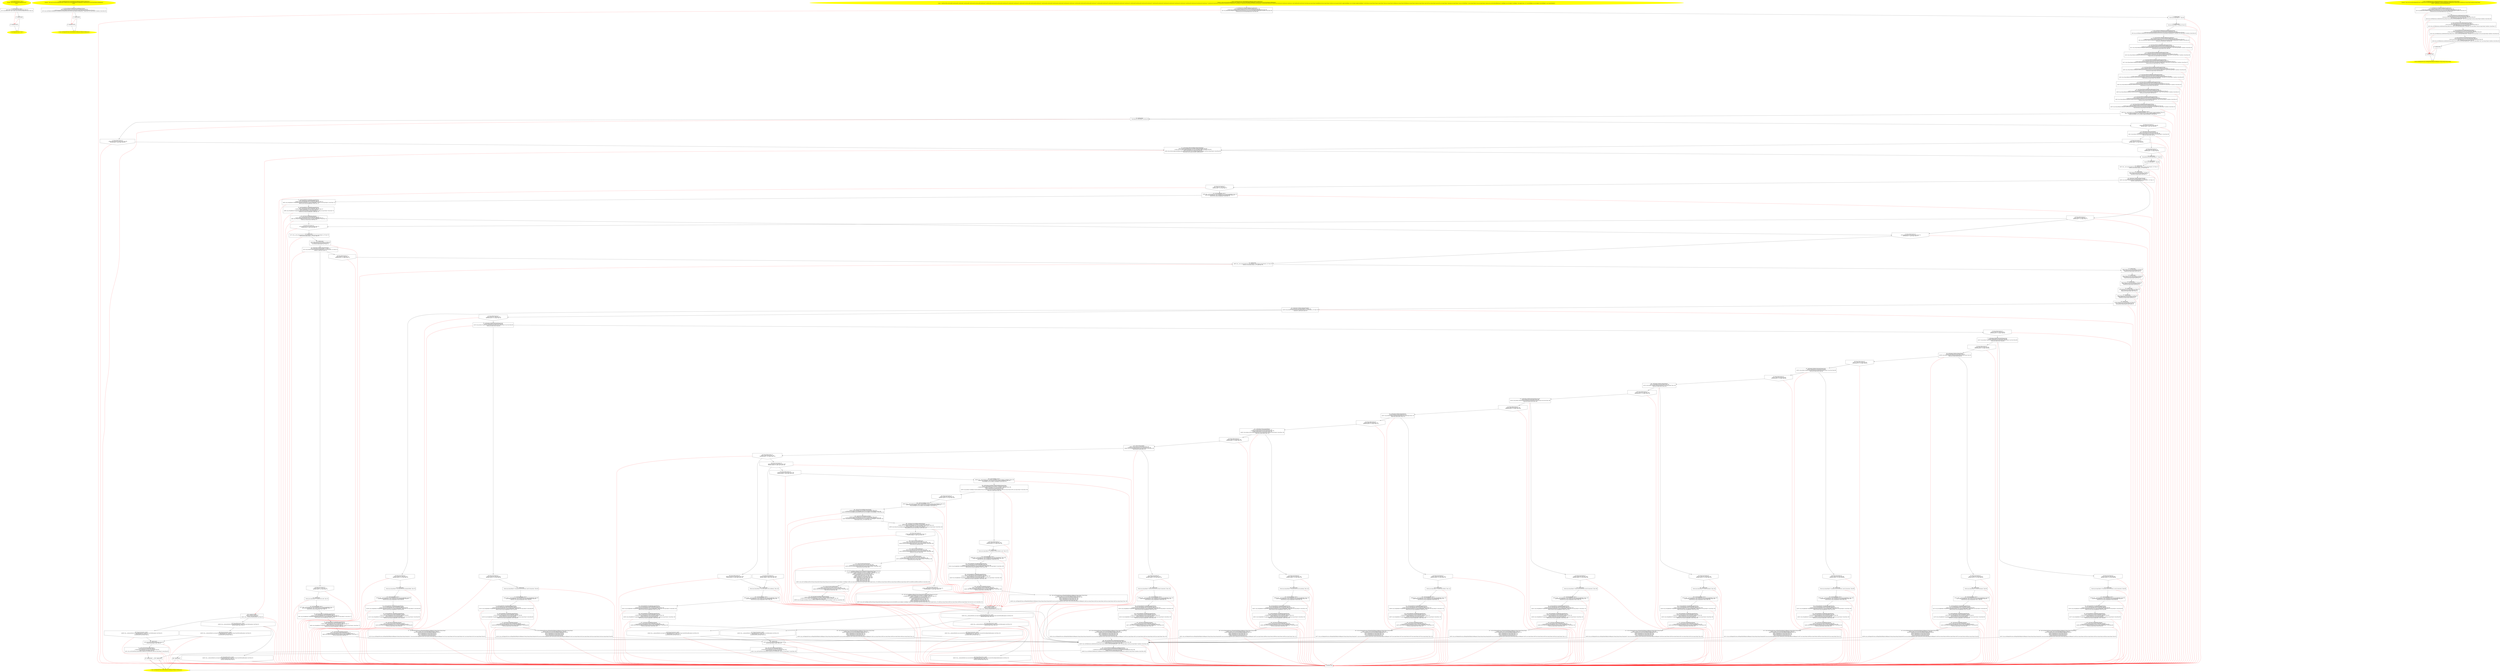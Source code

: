 /* @generated */
digraph cfg {
"com.stn.servlets.RegisterProcess.<init>().a6a839d3480fbd9a2c0c2ea4a5d81743_1" [label="1: Start RegisterProcess.<init>()\nFormals:  this:com.stn.servlets.RegisterProcess*\nLocals:  \n  " color=yellow style=filled]
	

	 "com.stn.servlets.RegisterProcess.<init>().a6a839d3480fbd9a2c0c2ea4a5d81743_1" -> "com.stn.servlets.RegisterProcess.<init>().a6a839d3480fbd9a2c0c2ea4a5d81743_4" ;
"com.stn.servlets.RegisterProcess.<init>().a6a839d3480fbd9a2c0c2ea4a5d81743_2" [label="2: Exit RegisterProcess.<init>() \n  " color=yellow style=filled]
	

"com.stn.servlets.RegisterProcess.<init>().a6a839d3480fbd9a2c0c2ea4a5d81743_3" [label="3:  exceptions sink \n  " shape="box"]
	

	 "com.stn.servlets.RegisterProcess.<init>().a6a839d3480fbd9a2c0c2ea4a5d81743_3" -> "com.stn.servlets.RegisterProcess.<init>().a6a839d3480fbd9a2c0c2ea4a5d81743_2" ;
"com.stn.servlets.RegisterProcess.<init>().a6a839d3480fbd9a2c0c2ea4a5d81743_4" [label="4:  Call HttpServlet.<init>() \n   n$0=*&this:com.stn.servlets.RegisterProcess* [line 22]\n  n$1=_fun_HttpServlet.<init>()(n$0:com.stn.servlets.RegisterProcess*) [line 22]\n " shape="box"]
	

	 "com.stn.servlets.RegisterProcess.<init>().a6a839d3480fbd9a2c0c2ea4a5d81743_4" -> "com.stn.servlets.RegisterProcess.<init>().a6a839d3480fbd9a2c0c2ea4a5d81743_5" ;
	 "com.stn.servlets.RegisterProcess.<init>().a6a839d3480fbd9a2c0c2ea4a5d81743_4" -> "com.stn.servlets.RegisterProcess.<init>().a6a839d3480fbd9a2c0c2ea4a5d81743_3" [color="red" ];
"com.stn.servlets.RegisterProcess.<init>().a6a839d3480fbd9a2c0c2ea4a5d81743_5" [label="5:  method_body \n  " shape="box"]
	

	 "com.stn.servlets.RegisterProcess.<init>().a6a839d3480fbd9a2c0c2ea4a5d81743_5" -> "com.stn.servlets.RegisterProcess.<init>().a6a839d3480fbd9a2c0c2ea4a5d81743_2" ;
	 "com.stn.servlets.RegisterProcess.<init>().a6a839d3480fbd9a2c0c2ea4a5d81743_5" -> "com.stn.servlets.RegisterProcess.<init>().a6a839d3480fbd9a2c0c2ea4a5d81743_3" [color="red" ];
"com.stn.servlets.RegisterProcess.doGet(javax.servlet.http.HttpServletRequest,javax.servlet.http.Http.ca04900f20bac1cc6c2ce54f0ab22819_1" [label="1: Start void RegisterProcess.doGet(HttpServletRequest,HttpServletResponse)\nFormals:  this:com.stn.servlets.RegisterProcess* request:javax.servlet.http.HttpServletRequest* response:javax.servlet.http.HttpServletResponse*\nLocals:  \n  " color=yellow style=filled]
	

	 "com.stn.servlets.RegisterProcess.doGet(javax.servlet.http.HttpServletRequest,javax.servlet.http.Http.ca04900f20bac1cc6c2ce54f0ab22819_1" -> "com.stn.servlets.RegisterProcess.doGet(javax.servlet.http.HttpServletRequest,javax.servlet.http.Http.ca04900f20bac1cc6c2ce54f0ab22819_4" ;
"com.stn.servlets.RegisterProcess.doGet(javax.servlet.http.HttpServletRequest,javax.servlet.http.Http.ca04900f20bac1cc6c2ce54f0ab22819_2" [label="2: Exit void RegisterProcess.doGet(HttpServletRequest,HttpServletResponse) \n  " color=yellow style=filled]
	

"com.stn.servlets.RegisterProcess.doGet(javax.servlet.http.HttpServletRequest,javax.servlet.http.Http.ca04900f20bac1cc6c2ce54f0ab22819_3" [label="3:  exceptions sink \n  " shape="box"]
	

	 "com.stn.servlets.RegisterProcess.doGet(javax.servlet.http.HttpServletRequest,javax.servlet.http.Http.ca04900f20bac1cc6c2ce54f0ab22819_3" -> "com.stn.servlets.RegisterProcess.doGet(javax.servlet.http.HttpServletRequest,javax.servlet.http.Http.ca04900f20bac1cc6c2ce54f0ab22819_2" ;
"com.stn.servlets.RegisterProcess.doGet(javax.servlet.http.HttpServletRequest,javax.servlet.http.Http.ca04900f20bac1cc6c2ce54f0ab22819_4" [label="4:  Call void HttpServletResponse.sendRedirect(String) \n   n$0=*&response:javax.servlet.http.HttpServletResponse* [line 33]\n  _=*n$0:javax.servlet.http.HttpServletResponse*(root javax.servlet.http.HttpServletResponse) [line 33]\n  n$2=_fun_void HttpServletResponse.sendRedirect(String)(n$0:javax.servlet.http.HttpServletResponse*,\"register.jsp\":java.lang.Object*) interface virtual [line 33]\n " shape="box"]
	

	 "com.stn.servlets.RegisterProcess.doGet(javax.servlet.http.HttpServletRequest,javax.servlet.http.Http.ca04900f20bac1cc6c2ce54f0ab22819_4" -> "com.stn.servlets.RegisterProcess.doGet(javax.servlet.http.HttpServletRequest,javax.servlet.http.Http.ca04900f20bac1cc6c2ce54f0ab22819_5" ;
	 "com.stn.servlets.RegisterProcess.doGet(javax.servlet.http.HttpServletRequest,javax.servlet.http.Http.ca04900f20bac1cc6c2ce54f0ab22819_4" -> "com.stn.servlets.RegisterProcess.doGet(javax.servlet.http.HttpServletRequest,javax.servlet.http.Http.ca04900f20bac1cc6c2ce54f0ab22819_3" [color="red" ];
"com.stn.servlets.RegisterProcess.doGet(javax.servlet.http.HttpServletRequest,javax.servlet.http.Http.ca04900f20bac1cc6c2ce54f0ab22819_5" [label="5:  method_body \n  " shape="box"]
	

	 "com.stn.servlets.RegisterProcess.doGet(javax.servlet.http.HttpServletRequest,javax.servlet.http.Http.ca04900f20bac1cc6c2ce54f0ab22819_5" -> "com.stn.servlets.RegisterProcess.doGet(javax.servlet.http.HttpServletRequest,javax.servlet.http.Http.ca04900f20bac1cc6c2ce54f0ab22819_2" ;
	 "com.stn.servlets.RegisterProcess.doGet(javax.servlet.http.HttpServletRequest,javax.servlet.http.Http.ca04900f20bac1cc6c2ce54f0ab22819_5" -> "com.stn.servlets.RegisterProcess.doGet(javax.servlet.http.HttpServletRequest,javax.servlet.http.Http.ca04900f20bac1cc6c2ce54f0ab22819_3" [color="red" ];
"com.stn.servlets.RegisterProcess.doPost(javax.servlet.http.HttpServletRequest,javax.servlet.http.Htt.68bb229f46f1b4c033abeaeeb8b35765_1" [label="1: Start void RegisterProcess.doPost(HttpServletRequest,HttpServletResponse)\nFormals:  this:com.stn.servlets.RegisterProcess* request:javax.servlet.http.HttpServletRequest* response:javax.servlet.http.HttpServletResponse*\nLocals:  CatchVar1038:void $irvar63:void $irvar62:void $irvar61:void $irvar60:void $irvar59:void $irvar58:void $irvar57:void $irvar56:void $irvar55:void $irvar54:void $irvar53:void $irvar52:void $irvar51:void $irvar50:void $irvar49:void $irvar48:void $irvar47:void $irvar46:void $irvar45:void $irvar44:void $irvar43:void $irvar42:void $irvar41:void $irvar40:void $irvar39:void $irvar38:void $irvar37:void $irvar36:void $irvar35:void $irvar34:void $irvar33:void $irvar32:void $irvar31:void $irvar30:void $irvar29:void $irvar28:void $irvar27:void $irvar26:void $irvar25:void $irvar24:void $irvar23:void $irvar22:void $irvar21:void $irvar20:void $irvar19:void $irvar18:void $irvar17:void $irvar16:void $irvar15:void $irvar14:void $irvar13:void $irvar12:void $irvar11:void $irvar10:void $irvar9:void $irvar8:void $irvar7:void $irvar6:void $irvar5:void $irvar4:void $irvar3:void $irvar2:void $irvar1:void CatchVar160:void $irvar0:void extra:java.lang.String* hashedPassword:java.lang.String* invitatie:com.stn.pojo.Invitatie* applicationHelper:com.stn.helpers.ApplicationHelper* inviteCode:java.lang.String* faq:java.lang.String* terms:java.lang.String* lastName:java.lang.String* firstName:java.lang.String* email:java.lang.String* password2:java.lang.String* password1:java.lang.String* username:java.lang.String* out:java.io.PrintWriter* url:java.lang.String* error:java.lang.String* session:javax.servlet.http.HttpSession* userHelper:com.stn.helpers.UserHelper* salt:signed char[_*_](*) securityHelper:com.stn.helpers.SecurityHelper* e:java.lang.Exception* \n  " color=yellow style=filled]
	

	 "com.stn.servlets.RegisterProcess.doPost(javax.servlet.http.HttpServletRequest,javax.servlet.http.Htt.68bb229f46f1b4c033abeaeeb8b35765_1" -> "com.stn.servlets.RegisterProcess.doPost(javax.servlet.http.HttpServletRequest,javax.servlet.http.Htt.68bb229f46f1b4c033abeaeeb8b35765_4" ;
"com.stn.servlets.RegisterProcess.doPost(javax.servlet.http.HttpServletRequest,javax.servlet.http.Htt.68bb229f46f1b4c033abeaeeb8b35765_2" [label="2: Exit void RegisterProcess.doPost(HttpServletRequest,HttpServletResponse) \n  " color=yellow style=filled]
	

"com.stn.servlets.RegisterProcess.doPost(javax.servlet.http.HttpServletRequest,javax.servlet.http.Htt.68bb229f46f1b4c033abeaeeb8b35765_3" [label="3:  exceptions sink \n  " shape="box"]
	

	 "com.stn.servlets.RegisterProcess.doPost(javax.servlet.http.HttpServletRequest,javax.servlet.http.Htt.68bb229f46f1b4c033abeaeeb8b35765_3" -> "com.stn.servlets.RegisterProcess.doPost(javax.servlet.http.HttpServletRequest,javax.servlet.http.Htt.68bb229f46f1b4c033abeaeeb8b35765_2" ;
"com.stn.servlets.RegisterProcess.doPost(javax.servlet.http.HttpServletRequest,javax.servlet.http.Htt.68bb229f46f1b4c033abeaeeb8b35765_4" [label="4:  Call HttpSession HttpServletRequest.getSession() \n   n$0=*&request:javax.servlet.http.HttpServletRequest* [line 38]\n  _=*n$0:javax.servlet.http.HttpServletRequest*(root javax.servlet.http.HttpServletRequest) [line 38]\n  n$2=_fun_HttpSession HttpServletRequest.getSession()(n$0:javax.servlet.http.HttpServletRequest*) interface virtual [line 38]\n  *&session:javax.servlet.http.HttpSession*=n$2 [line 38]\n " shape="box"]
	

	 "com.stn.servlets.RegisterProcess.doPost(javax.servlet.http.HttpServletRequest,javax.servlet.http.Htt.68bb229f46f1b4c033abeaeeb8b35765_4" -> "com.stn.servlets.RegisterProcess.doPost(javax.servlet.http.HttpServletRequest,javax.servlet.http.Htt.68bb229f46f1b4c033abeaeeb8b35765_5" ;
	 "com.stn.servlets.RegisterProcess.doPost(javax.servlet.http.HttpServletRequest,javax.servlet.http.Htt.68bb229f46f1b4c033abeaeeb8b35765_4" -> "com.stn.servlets.RegisterProcess.doPost(javax.servlet.http.HttpServletRequest,javax.servlet.http.Htt.68bb229f46f1b4c033abeaeeb8b35765_3" [color="red" ];
"com.stn.servlets.RegisterProcess.doPost(javax.servlet.http.HttpServletRequest,javax.servlet.http.Htt.68bb229f46f1b4c033abeaeeb8b35765_5" [label="5:  method_body \n   *&error:java.lang.Object*=\"\" [line 40]\n " shape="box"]
	

	 "com.stn.servlets.RegisterProcess.doPost(javax.servlet.http.HttpServletRequest,javax.servlet.http.Htt.68bb229f46f1b4c033abeaeeb8b35765_5" -> "com.stn.servlets.RegisterProcess.doPost(javax.servlet.http.HttpServletRequest,javax.servlet.http.Htt.68bb229f46f1b4c033abeaeeb8b35765_6" ;
	 "com.stn.servlets.RegisterProcess.doPost(javax.servlet.http.HttpServletRequest,javax.servlet.http.Htt.68bb229f46f1b4c033abeaeeb8b35765_5" -> "com.stn.servlets.RegisterProcess.doPost(javax.servlet.http.HttpServletRequest,javax.servlet.http.Htt.68bb229f46f1b4c033abeaeeb8b35765_3" [color="red" ];
"com.stn.servlets.RegisterProcess.doPost(javax.servlet.http.HttpServletRequest,javax.servlet.http.Htt.68bb229f46f1b4c033abeaeeb8b35765_6" [label="6:  method_body \n   *&url:java.lang.Object*=\"index.jsp\" [line 41]\n " shape="box"]
	

	 "com.stn.servlets.RegisterProcess.doPost(javax.servlet.http.HttpServletRequest,javax.servlet.http.Htt.68bb229f46f1b4c033abeaeeb8b35765_6" -> "com.stn.servlets.RegisterProcess.doPost(javax.servlet.http.HttpServletRequest,javax.servlet.http.Htt.68bb229f46f1b4c033abeaeeb8b35765_7" ;
	 "com.stn.servlets.RegisterProcess.doPost(javax.servlet.http.HttpServletRequest,javax.servlet.http.Htt.68bb229f46f1b4c033abeaeeb8b35765_6" -> "com.stn.servlets.RegisterProcess.doPost(javax.servlet.http.HttpServletRequest,javax.servlet.http.Htt.68bb229f46f1b4c033abeaeeb8b35765_3" [color="red" ];
"com.stn.servlets.RegisterProcess.doPost(javax.servlet.http.HttpServletRequest,javax.servlet.http.Htt.68bb229f46f1b4c033abeaeeb8b35765_7" [label="7:  Call void HttpServletResponse.setContentType(String) \n   n$3=*&response:javax.servlet.http.HttpServletResponse* [line 42]\n  _=*n$3:javax.servlet.http.HttpServletResponse*(root javax.servlet.http.HttpServletResponse) [line 42]\n  n$5=_fun_void HttpServletResponse.setContentType(String)(n$3:javax.servlet.http.HttpServletResponse*,\"text/html\":java.lang.Object*) interface virtual [line 42]\n " shape="box"]
	

	 "com.stn.servlets.RegisterProcess.doPost(javax.servlet.http.HttpServletRequest,javax.servlet.http.Htt.68bb229f46f1b4c033abeaeeb8b35765_7" -> "com.stn.servlets.RegisterProcess.doPost(javax.servlet.http.HttpServletRequest,javax.servlet.http.Htt.68bb229f46f1b4c033abeaeeb8b35765_8" ;
	 "com.stn.servlets.RegisterProcess.doPost(javax.servlet.http.HttpServletRequest,javax.servlet.http.Htt.68bb229f46f1b4c033abeaeeb8b35765_7" -> "com.stn.servlets.RegisterProcess.doPost(javax.servlet.http.HttpServletRequest,javax.servlet.http.Htt.68bb229f46f1b4c033abeaeeb8b35765_3" [color="red" ];
"com.stn.servlets.RegisterProcess.doPost(javax.servlet.http.HttpServletRequest,javax.servlet.http.Htt.68bb229f46f1b4c033abeaeeb8b35765_8" [label="8:  Call PrintWriter HttpServletResponse.getWriter() \n   n$6=*&response:javax.servlet.http.HttpServletResponse* [line 43]\n  _=*n$6:javax.servlet.http.HttpServletResponse*(root javax.servlet.http.HttpServletResponse) [line 43]\n  n$8=_fun_PrintWriter HttpServletResponse.getWriter()(n$6:javax.servlet.http.HttpServletResponse*) interface virtual [line 43]\n  *&out:java.io.PrintWriter*=n$8 [line 43]\n " shape="box"]
	

	 "com.stn.servlets.RegisterProcess.doPost(javax.servlet.http.HttpServletRequest,javax.servlet.http.Htt.68bb229f46f1b4c033abeaeeb8b35765_8" -> "com.stn.servlets.RegisterProcess.doPost(javax.servlet.http.HttpServletRequest,javax.servlet.http.Htt.68bb229f46f1b4c033abeaeeb8b35765_9" ;
	 "com.stn.servlets.RegisterProcess.doPost(javax.servlet.http.HttpServletRequest,javax.servlet.http.Htt.68bb229f46f1b4c033abeaeeb8b35765_8" -> "com.stn.servlets.RegisterProcess.doPost(javax.servlet.http.HttpServletRequest,javax.servlet.http.Htt.68bb229f46f1b4c033abeaeeb8b35765_3" [color="red" ];
"com.stn.servlets.RegisterProcess.doPost(javax.servlet.http.HttpServletRequest,javax.servlet.http.Htt.68bb229f46f1b4c033abeaeeb8b35765_9" [label="9:  Call String HttpServletRequest.getParameter(String) \n   n$9=*&request:javax.servlet.http.HttpServletRequest* [line 45]\n  _=*n$9:javax.servlet.http.HttpServletRequest*(root javax.servlet.http.HttpServletRequest) [line 45]\n  n$11=_fun_String HttpServletRequest.getParameter(String)(n$9:javax.servlet.http.HttpServletRequest*,\"user\":java.lang.Object*) interface virtual [line 45]\n  *&username:java.lang.String*=n$11 [line 45]\n " shape="box"]
	

	 "com.stn.servlets.RegisterProcess.doPost(javax.servlet.http.HttpServletRequest,javax.servlet.http.Htt.68bb229f46f1b4c033abeaeeb8b35765_9" -> "com.stn.servlets.RegisterProcess.doPost(javax.servlet.http.HttpServletRequest,javax.servlet.http.Htt.68bb229f46f1b4c033abeaeeb8b35765_10" ;
	 "com.stn.servlets.RegisterProcess.doPost(javax.servlet.http.HttpServletRequest,javax.servlet.http.Htt.68bb229f46f1b4c033abeaeeb8b35765_9" -> "com.stn.servlets.RegisterProcess.doPost(javax.servlet.http.HttpServletRequest,javax.servlet.http.Htt.68bb229f46f1b4c033abeaeeb8b35765_3" [color="red" ];
"com.stn.servlets.RegisterProcess.doPost(javax.servlet.http.HttpServletRequest,javax.servlet.http.Htt.68bb229f46f1b4c033abeaeeb8b35765_10" [label="10:  Call String HttpServletRequest.getParameter(String) \n   n$12=*&request:javax.servlet.http.HttpServletRequest* [line 46]\n  _=*n$12:javax.servlet.http.HttpServletRequest*(root javax.servlet.http.HttpServletRequest) [line 46]\n  n$14=_fun_String HttpServletRequest.getParameter(String)(n$12:javax.servlet.http.HttpServletRequest*,\"password1\":java.lang.Object*) interface virtual [line 46]\n  *&password1:java.lang.String*=n$14 [line 46]\n " shape="box"]
	

	 "com.stn.servlets.RegisterProcess.doPost(javax.servlet.http.HttpServletRequest,javax.servlet.http.Htt.68bb229f46f1b4c033abeaeeb8b35765_10" -> "com.stn.servlets.RegisterProcess.doPost(javax.servlet.http.HttpServletRequest,javax.servlet.http.Htt.68bb229f46f1b4c033abeaeeb8b35765_11" ;
	 "com.stn.servlets.RegisterProcess.doPost(javax.servlet.http.HttpServletRequest,javax.servlet.http.Htt.68bb229f46f1b4c033abeaeeb8b35765_10" -> "com.stn.servlets.RegisterProcess.doPost(javax.servlet.http.HttpServletRequest,javax.servlet.http.Htt.68bb229f46f1b4c033abeaeeb8b35765_3" [color="red" ];
"com.stn.servlets.RegisterProcess.doPost(javax.servlet.http.HttpServletRequest,javax.servlet.http.Htt.68bb229f46f1b4c033abeaeeb8b35765_11" [label="11:  Call String HttpServletRequest.getParameter(String) \n   n$15=*&request:javax.servlet.http.HttpServletRequest* [line 47]\n  _=*n$15:javax.servlet.http.HttpServletRequest*(root javax.servlet.http.HttpServletRequest) [line 47]\n  n$17=_fun_String HttpServletRequest.getParameter(String)(n$15:javax.servlet.http.HttpServletRequest*,\"password2\":java.lang.Object*) interface virtual [line 47]\n  *&password2:java.lang.String*=n$17 [line 47]\n " shape="box"]
	

	 "com.stn.servlets.RegisterProcess.doPost(javax.servlet.http.HttpServletRequest,javax.servlet.http.Htt.68bb229f46f1b4c033abeaeeb8b35765_11" -> "com.stn.servlets.RegisterProcess.doPost(javax.servlet.http.HttpServletRequest,javax.servlet.http.Htt.68bb229f46f1b4c033abeaeeb8b35765_12" ;
	 "com.stn.servlets.RegisterProcess.doPost(javax.servlet.http.HttpServletRequest,javax.servlet.http.Htt.68bb229f46f1b4c033abeaeeb8b35765_11" -> "com.stn.servlets.RegisterProcess.doPost(javax.servlet.http.HttpServletRequest,javax.servlet.http.Htt.68bb229f46f1b4c033abeaeeb8b35765_3" [color="red" ];
"com.stn.servlets.RegisterProcess.doPost(javax.servlet.http.HttpServletRequest,javax.servlet.http.Htt.68bb229f46f1b4c033abeaeeb8b35765_12" [label="12:  Call String HttpServletRequest.getParameter(String) \n   n$18=*&request:javax.servlet.http.HttpServletRequest* [line 48]\n  _=*n$18:javax.servlet.http.HttpServletRequest*(root javax.servlet.http.HttpServletRequest) [line 48]\n  n$20=_fun_String HttpServletRequest.getParameter(String)(n$18:javax.servlet.http.HttpServletRequest*,\"email\":java.lang.Object*) interface virtual [line 48]\n  *&email:java.lang.String*=n$20 [line 48]\n " shape="box"]
	

	 "com.stn.servlets.RegisterProcess.doPost(javax.servlet.http.HttpServletRequest,javax.servlet.http.Htt.68bb229f46f1b4c033abeaeeb8b35765_12" -> "com.stn.servlets.RegisterProcess.doPost(javax.servlet.http.HttpServletRequest,javax.servlet.http.Htt.68bb229f46f1b4c033abeaeeb8b35765_13" ;
	 "com.stn.servlets.RegisterProcess.doPost(javax.servlet.http.HttpServletRequest,javax.servlet.http.Htt.68bb229f46f1b4c033abeaeeb8b35765_12" -> "com.stn.servlets.RegisterProcess.doPost(javax.servlet.http.HttpServletRequest,javax.servlet.http.Htt.68bb229f46f1b4c033abeaeeb8b35765_3" [color="red" ];
"com.stn.servlets.RegisterProcess.doPost(javax.servlet.http.HttpServletRequest,javax.servlet.http.Htt.68bb229f46f1b4c033abeaeeb8b35765_13" [label="13:  Call String HttpServletRequest.getParameter(String) \n   n$21=*&request:javax.servlet.http.HttpServletRequest* [line 49]\n  _=*n$21:javax.servlet.http.HttpServletRequest*(root javax.servlet.http.HttpServletRequest) [line 49]\n  n$23=_fun_String HttpServletRequest.getParameter(String)(n$21:javax.servlet.http.HttpServletRequest*,\"firstname\":java.lang.Object*) interface virtual [line 49]\n  *&firstName:java.lang.String*=n$23 [line 49]\n " shape="box"]
	

	 "com.stn.servlets.RegisterProcess.doPost(javax.servlet.http.HttpServletRequest,javax.servlet.http.Htt.68bb229f46f1b4c033abeaeeb8b35765_13" -> "com.stn.servlets.RegisterProcess.doPost(javax.servlet.http.HttpServletRequest,javax.servlet.http.Htt.68bb229f46f1b4c033abeaeeb8b35765_14" ;
	 "com.stn.servlets.RegisterProcess.doPost(javax.servlet.http.HttpServletRequest,javax.servlet.http.Htt.68bb229f46f1b4c033abeaeeb8b35765_13" -> "com.stn.servlets.RegisterProcess.doPost(javax.servlet.http.HttpServletRequest,javax.servlet.http.Htt.68bb229f46f1b4c033abeaeeb8b35765_3" [color="red" ];
"com.stn.servlets.RegisterProcess.doPost(javax.servlet.http.HttpServletRequest,javax.servlet.http.Htt.68bb229f46f1b4c033abeaeeb8b35765_14" [label="14:  Call String HttpServletRequest.getParameter(String) \n   n$24=*&request:javax.servlet.http.HttpServletRequest* [line 50]\n  _=*n$24:javax.servlet.http.HttpServletRequest*(root javax.servlet.http.HttpServletRequest) [line 50]\n  n$26=_fun_String HttpServletRequest.getParameter(String)(n$24:javax.servlet.http.HttpServletRequest*,\"lastname\":java.lang.Object*) interface virtual [line 50]\n  *&lastName:java.lang.String*=n$26 [line 50]\n " shape="box"]
	

	 "com.stn.servlets.RegisterProcess.doPost(javax.servlet.http.HttpServletRequest,javax.servlet.http.Htt.68bb229f46f1b4c033abeaeeb8b35765_14" -> "com.stn.servlets.RegisterProcess.doPost(javax.servlet.http.HttpServletRequest,javax.servlet.http.Htt.68bb229f46f1b4c033abeaeeb8b35765_15" ;
	 "com.stn.servlets.RegisterProcess.doPost(javax.servlet.http.HttpServletRequest,javax.servlet.http.Htt.68bb229f46f1b4c033abeaeeb8b35765_14" -> "com.stn.servlets.RegisterProcess.doPost(javax.servlet.http.HttpServletRequest,javax.servlet.http.Htt.68bb229f46f1b4c033abeaeeb8b35765_3" [color="red" ];
"com.stn.servlets.RegisterProcess.doPost(javax.servlet.http.HttpServletRequest,javax.servlet.http.Htt.68bb229f46f1b4c033abeaeeb8b35765_15" [label="15:  Call String HttpServletRequest.getParameter(String) \n   n$27=*&request:javax.servlet.http.HttpServletRequest* [line 51]\n  _=*n$27:javax.servlet.http.HttpServletRequest*(root javax.servlet.http.HttpServletRequest) [line 51]\n  n$29=_fun_String HttpServletRequest.getParameter(String)(n$27:javax.servlet.http.HttpServletRequest*,\"terms\":java.lang.Object*) interface virtual [line 51]\n  *&terms:java.lang.String*=n$29 [line 51]\n " shape="box"]
	

	 "com.stn.servlets.RegisterProcess.doPost(javax.servlet.http.HttpServletRequest,javax.servlet.http.Htt.68bb229f46f1b4c033abeaeeb8b35765_15" -> "com.stn.servlets.RegisterProcess.doPost(javax.servlet.http.HttpServletRequest,javax.servlet.http.Htt.68bb229f46f1b4c033abeaeeb8b35765_16" ;
	 "com.stn.servlets.RegisterProcess.doPost(javax.servlet.http.HttpServletRequest,javax.servlet.http.Htt.68bb229f46f1b4c033abeaeeb8b35765_15" -> "com.stn.servlets.RegisterProcess.doPost(javax.servlet.http.HttpServletRequest,javax.servlet.http.Htt.68bb229f46f1b4c033abeaeeb8b35765_3" [color="red" ];
"com.stn.servlets.RegisterProcess.doPost(javax.servlet.http.HttpServletRequest,javax.servlet.http.Htt.68bb229f46f1b4c033abeaeeb8b35765_16" [label="16:  Call String HttpServletRequest.getParameter(String) \n   n$30=*&request:javax.servlet.http.HttpServletRequest* [line 52]\n  _=*n$30:javax.servlet.http.HttpServletRequest*(root javax.servlet.http.HttpServletRequest) [line 52]\n  n$32=_fun_String HttpServletRequest.getParameter(String)(n$30:javax.servlet.http.HttpServletRequest*,\"faq\":java.lang.Object*) interface virtual [line 52]\n  *&faq:java.lang.String*=n$32 [line 52]\n " shape="box"]
	

	 "com.stn.servlets.RegisterProcess.doPost(javax.servlet.http.HttpServletRequest,javax.servlet.http.Htt.68bb229f46f1b4c033abeaeeb8b35765_16" -> "com.stn.servlets.RegisterProcess.doPost(javax.servlet.http.HttpServletRequest,javax.servlet.http.Htt.68bb229f46f1b4c033abeaeeb8b35765_17" ;
	 "com.stn.servlets.RegisterProcess.doPost(javax.servlet.http.HttpServletRequest,javax.servlet.http.Htt.68bb229f46f1b4c033abeaeeb8b35765_16" -> "com.stn.servlets.RegisterProcess.doPost(javax.servlet.http.HttpServletRequest,javax.servlet.http.Htt.68bb229f46f1b4c033abeaeeb8b35765_3" [color="red" ];
"com.stn.servlets.RegisterProcess.doPost(javax.servlet.http.HttpServletRequest,javax.servlet.http.Htt.68bb229f46f1b4c033abeaeeb8b35765_17" [label="17:  Call String HttpServletRequest.getParameter(String) \n   n$33=*&request:javax.servlet.http.HttpServletRequest* [line 53]\n  _=*n$33:javax.servlet.http.HttpServletRequest*(root javax.servlet.http.HttpServletRequest) [line 53]\n  n$35=_fun_String HttpServletRequest.getParameter(String)(n$33:javax.servlet.http.HttpServletRequest*,\"invitecode\":java.lang.Object*) interface virtual [line 53]\n  *&inviteCode:java.lang.String*=n$35 [line 53]\n " shape="box"]
	

	 "com.stn.servlets.RegisterProcess.doPost(javax.servlet.http.HttpServletRequest,javax.servlet.http.Htt.68bb229f46f1b4c033abeaeeb8b35765_17" -> "com.stn.servlets.RegisterProcess.doPost(javax.servlet.http.HttpServletRequest,javax.servlet.http.Htt.68bb229f46f1b4c033abeaeeb8b35765_18" ;
	 "com.stn.servlets.RegisterProcess.doPost(javax.servlet.http.HttpServletRequest,javax.servlet.http.Htt.68bb229f46f1b4c033abeaeeb8b35765_17" -> "com.stn.servlets.RegisterProcess.doPost(javax.servlet.http.HttpServletRequest,javax.servlet.http.Htt.68bb229f46f1b4c033abeaeeb8b35765_3" [color="red" ];
"com.stn.servlets.RegisterProcess.doPost(javax.servlet.http.HttpServletRequest,javax.servlet.http.Htt.68bb229f46f1b4c033abeaeeb8b35765_18" [label="18:  Call ApplicationHelper.<init>() \n   n$36=_fun___new(sizeof(t=com.stn.helpers.ApplicationHelper):com.stn.helpers.ApplicationHelper*) [line 55]\n  n$37=_fun_ApplicationHelper.<init>()(n$36:com.stn.helpers.ApplicationHelper*) [line 55]\n  *&applicationHelper:com.stn.helpers.ApplicationHelper*=n$36 [line 55]\n " shape="box"]
	

	 "com.stn.servlets.RegisterProcess.doPost(javax.servlet.http.HttpServletRequest,javax.servlet.http.Htt.68bb229f46f1b4c033abeaeeb8b35765_18" -> "com.stn.servlets.RegisterProcess.doPost(javax.servlet.http.HttpServletRequest,javax.servlet.http.Htt.68bb229f46f1b4c033abeaeeb8b35765_19" ;
	 "com.stn.servlets.RegisterProcess.doPost(javax.servlet.http.HttpServletRequest,javax.servlet.http.Htt.68bb229f46f1b4c033abeaeeb8b35765_18" -> "com.stn.servlets.RegisterProcess.doPost(javax.servlet.http.HttpServletRequest,javax.servlet.http.Htt.68bb229f46f1b4c033abeaeeb8b35765_3" [color="red" ];
"com.stn.servlets.RegisterProcess.doPost(javax.servlet.http.HttpServletRequest,javax.servlet.http.Htt.68bb229f46f1b4c033abeaeeb8b35765_19" [label="19:  method_body \n   *&invitatie:java.lang.Object*=null [line 56]\n " shape="box"]
	

	 "com.stn.servlets.RegisterProcess.doPost(javax.servlet.http.HttpServletRequest,javax.servlet.http.Htt.68bb229f46f1b4c033abeaeeb8b35765_19" -> "com.stn.servlets.RegisterProcess.doPost(javax.servlet.http.HttpServletRequest,javax.servlet.http.Htt.68bb229f46f1b4c033abeaeeb8b35765_20" ;
	 "com.stn.servlets.RegisterProcess.doPost(javax.servlet.http.HttpServletRequest,javax.servlet.http.Htt.68bb229f46f1b4c033abeaeeb8b35765_19" -> "com.stn.servlets.RegisterProcess.doPost(javax.servlet.http.HttpServletRequest,javax.servlet.http.Htt.68bb229f46f1b4c033abeaeeb8b35765_21" ;
	 "com.stn.servlets.RegisterProcess.doPost(javax.servlet.http.HttpServletRequest,javax.servlet.http.Htt.68bb229f46f1b4c033abeaeeb8b35765_19" -> "com.stn.servlets.RegisterProcess.doPost(javax.servlet.http.HttpServletRequest,javax.servlet.http.Htt.68bb229f46f1b4c033abeaeeb8b35765_3" [color="red" ];
"com.stn.servlets.RegisterProcess.doPost(javax.servlet.http.HttpServletRequest,javax.servlet.http.Htt.68bb229f46f1b4c033abeaeeb8b35765_20" [label="20: Prune (true branch, if) \n   n$38=*&inviteCode:java.lang.String* [line 58]\n  PRUNE(!(n$38 != null), true); [line 58]\n " shape="invhouse"]
	

	 "com.stn.servlets.RegisterProcess.doPost(javax.servlet.http.HttpServletRequest,javax.servlet.http.Htt.68bb229f46f1b4c033abeaeeb8b35765_20" -> "com.stn.servlets.RegisterProcess.doPost(javax.servlet.http.HttpServletRequest,javax.servlet.http.Htt.68bb229f46f1b4c033abeaeeb8b35765_22" ;
	 "com.stn.servlets.RegisterProcess.doPost(javax.servlet.http.HttpServletRequest,javax.servlet.http.Htt.68bb229f46f1b4c033abeaeeb8b35765_20" -> "com.stn.servlets.RegisterProcess.doPost(javax.servlet.http.HttpServletRequest,javax.servlet.http.Htt.68bb229f46f1b4c033abeaeeb8b35765_3" [color="red" ];
"com.stn.servlets.RegisterProcess.doPost(javax.servlet.http.HttpServletRequest,javax.servlet.http.Htt.68bb229f46f1b4c033abeaeeb8b35765_21" [label="21: Prune (false branch, if) \n   n$38=*&inviteCode:java.lang.String* [line 58]\n  PRUNE((n$38 != null), false); [line 58]\n " shape="invhouse"]
	

	 "com.stn.servlets.RegisterProcess.doPost(javax.servlet.http.HttpServletRequest,javax.servlet.http.Htt.68bb229f46f1b4c033abeaeeb8b35765_21" -> "com.stn.servlets.RegisterProcess.doPost(javax.servlet.http.HttpServletRequest,javax.servlet.http.Htt.68bb229f46f1b4c033abeaeeb8b35765_25" ;
	 "com.stn.servlets.RegisterProcess.doPost(javax.servlet.http.HttpServletRequest,javax.servlet.http.Htt.68bb229f46f1b4c033abeaeeb8b35765_21" -> "com.stn.servlets.RegisterProcess.doPost(javax.servlet.http.HttpServletRequest,javax.servlet.http.Htt.68bb229f46f1b4c033abeaeeb8b35765_3" [color="red" ];
"com.stn.servlets.RegisterProcess.doPost(javax.servlet.http.HttpServletRequest,javax.servlet.http.Htt.68bb229f46f1b4c033abeaeeb8b35765_22" [label="22:  Call boolean String.equals(Object) \n   n$39=*&inviteCode:java.lang.String* [line 58]\n  _=*n$39:java.lang.String*(root java.lang.String) [line 58]\n  n$41=_fun_boolean String.equals(Object)(n$39:java.lang.String*,\"\":java.lang.Object*) virtual [line 58]\n  *&$irvar0:_Bool=n$41 [line 58]\n " shape="box"]
	

	 "com.stn.servlets.RegisterProcess.doPost(javax.servlet.http.HttpServletRequest,javax.servlet.http.Htt.68bb229f46f1b4c033abeaeeb8b35765_22" -> "com.stn.servlets.RegisterProcess.doPost(javax.servlet.http.HttpServletRequest,javax.servlet.http.Htt.68bb229f46f1b4c033abeaeeb8b35765_23" ;
	 "com.stn.servlets.RegisterProcess.doPost(javax.servlet.http.HttpServletRequest,javax.servlet.http.Htt.68bb229f46f1b4c033abeaeeb8b35765_22" -> "com.stn.servlets.RegisterProcess.doPost(javax.servlet.http.HttpServletRequest,javax.servlet.http.Htt.68bb229f46f1b4c033abeaeeb8b35765_24" ;
	 "com.stn.servlets.RegisterProcess.doPost(javax.servlet.http.HttpServletRequest,javax.servlet.http.Htt.68bb229f46f1b4c033abeaeeb8b35765_22" -> "com.stn.servlets.RegisterProcess.doPost(javax.servlet.http.HttpServletRequest,javax.servlet.http.Htt.68bb229f46f1b4c033abeaeeb8b35765_3" [color="red" ];
"com.stn.servlets.RegisterProcess.doPost(javax.servlet.http.HttpServletRequest,javax.servlet.http.Htt.68bb229f46f1b4c033abeaeeb8b35765_23" [label="23: Prune (true branch, if) \n   n$42=*&$irvar0:_Bool [line 58]\n  PRUNE(!(n$42 != 0), true); [line 58]\n " shape="invhouse"]
	

	 "com.stn.servlets.RegisterProcess.doPost(javax.servlet.http.HttpServletRequest,javax.servlet.http.Htt.68bb229f46f1b4c033abeaeeb8b35765_23" -> "com.stn.servlets.RegisterProcess.doPost(javax.servlet.http.HttpServletRequest,javax.servlet.http.Htt.68bb229f46f1b4c033abeaeeb8b35765_25" ;
	 "com.stn.servlets.RegisterProcess.doPost(javax.servlet.http.HttpServletRequest,javax.servlet.http.Htt.68bb229f46f1b4c033abeaeeb8b35765_23" -> "com.stn.servlets.RegisterProcess.doPost(javax.servlet.http.HttpServletRequest,javax.servlet.http.Htt.68bb229f46f1b4c033abeaeeb8b35765_3" [color="red" ];
"com.stn.servlets.RegisterProcess.doPost(javax.servlet.http.HttpServletRequest,javax.servlet.http.Htt.68bb229f46f1b4c033abeaeeb8b35765_24" [label="24: Prune (false branch, if) \n   n$42=*&$irvar0:_Bool [line 58]\n  PRUNE((n$42 != 0), false); [line 58]\n " shape="invhouse"]
	

	 "com.stn.servlets.RegisterProcess.doPost(javax.servlet.http.HttpServletRequest,javax.servlet.http.Htt.68bb229f46f1b4c033abeaeeb8b35765_24" -> "com.stn.servlets.RegisterProcess.doPost(javax.servlet.http.HttpServletRequest,javax.servlet.http.Htt.68bb229f46f1b4c033abeaeeb8b35765_29" ;
	 "com.stn.servlets.RegisterProcess.doPost(javax.servlet.http.HttpServletRequest,javax.servlet.http.Htt.68bb229f46f1b4c033abeaeeb8b35765_24" -> "com.stn.servlets.RegisterProcess.doPost(javax.servlet.http.HttpServletRequest,javax.servlet.http.Htt.68bb229f46f1b4c033abeaeeb8b35765_3" [color="red" ];
"com.stn.servlets.RegisterProcess.doPost(javax.servlet.http.HttpServletRequest,javax.servlet.http.Htt.68bb229f46f1b4c033abeaeeb8b35765_25" [label="25:  Call Invitatie ApplicationHelper.getInvitatie(String) \n   n$43=*&applicationHelper:com.stn.helpers.ApplicationHelper* [line 60]\n  _=*n$43:com.stn.helpers.ApplicationHelper*(root com.stn.helpers.ApplicationHelper) [line 60]\n  n$45=*&inviteCode:java.lang.String* [line 60]\n  n$46=_fun_Invitatie ApplicationHelper.getInvitatie(String)(n$43:com.stn.helpers.ApplicationHelper*,n$45:java.lang.String*) virtual [line 60]\n  *&invitatie:com.stn.pojo.Invitatie*=n$46 [line 60]\n " shape="box"]
	

	 "com.stn.servlets.RegisterProcess.doPost(javax.servlet.http.HttpServletRequest,javax.servlet.http.Htt.68bb229f46f1b4c033abeaeeb8b35765_25" -> "com.stn.servlets.RegisterProcess.doPost(javax.servlet.http.HttpServletRequest,javax.servlet.http.Htt.68bb229f46f1b4c033abeaeeb8b35765_29" ;
	 "com.stn.servlets.RegisterProcess.doPost(javax.servlet.http.HttpServletRequest,javax.servlet.http.Htt.68bb229f46f1b4c033abeaeeb8b35765_25" -> "com.stn.servlets.RegisterProcess.doPost(javax.servlet.http.HttpServletRequest,javax.servlet.http.Htt.68bb229f46f1b4c033abeaeeb8b35765_200" [color="red" ];
"com.stn.servlets.RegisterProcess.doPost(javax.servlet.http.HttpServletRequest,javax.servlet.http.Htt.68bb229f46f1b4c033abeaeeb8b35765_26" [label="26:  method_body \n   n$47=*&CatchVar160:java.lang.Object* [line 61]\n  *&e:java.lang.Object*=n$47 [line 61]\n " shape="box"]
	

	 "com.stn.servlets.RegisterProcess.doPost(javax.servlet.http.HttpServletRequest,javax.servlet.http.Htt.68bb229f46f1b4c033abeaeeb8b35765_26" -> "com.stn.servlets.RegisterProcess.doPost(javax.servlet.http.HttpServletRequest,javax.servlet.http.Htt.68bb229f46f1b4c033abeaeeb8b35765_27" ;
	 "com.stn.servlets.RegisterProcess.doPost(javax.servlet.http.HttpServletRequest,javax.servlet.http.Htt.68bb229f46f1b4c033abeaeeb8b35765_26" -> "com.stn.servlets.RegisterProcess.doPost(javax.servlet.http.HttpServletRequest,javax.servlet.http.Htt.68bb229f46f1b4c033abeaeeb8b35765_3" [color="red" ];
"com.stn.servlets.RegisterProcess.doPost(javax.servlet.http.HttpServletRequest,javax.servlet.http.Htt.68bb229f46f1b4c033abeaeeb8b35765_27" [label="27:  Call void PrintWriter.println(Object) \n   n$48=*&out:java.io.PrintWriter* [line 62]\n  _=*n$48:java.io.PrintWriter*(root java.io.PrintWriter) [line 62]\n  n$50=*&e:java.lang.Object* [line 62]\n  n$51=_fun_void PrintWriter.println(Object)(n$48:java.io.PrintWriter*,n$50:java.lang.Object*) virtual [line 62]\n " shape="box"]
	

	 "com.stn.servlets.RegisterProcess.doPost(javax.servlet.http.HttpServletRequest,javax.servlet.http.Htt.68bb229f46f1b4c033abeaeeb8b35765_27" -> "com.stn.servlets.RegisterProcess.doPost(javax.servlet.http.HttpServletRequest,javax.servlet.http.Htt.68bb229f46f1b4c033abeaeeb8b35765_28" ;
	 "com.stn.servlets.RegisterProcess.doPost(javax.servlet.http.HttpServletRequest,javax.servlet.http.Htt.68bb229f46f1b4c033abeaeeb8b35765_27" -> "com.stn.servlets.RegisterProcess.doPost(javax.servlet.http.HttpServletRequest,javax.servlet.http.Htt.68bb229f46f1b4c033abeaeeb8b35765_3" [color="red" ];
"com.stn.servlets.RegisterProcess.doPost(javax.servlet.http.HttpServletRequest,javax.servlet.http.Htt.68bb229f46f1b4c033abeaeeb8b35765_28" [label="28:  method_body \n  " shape="box"]
	

	 "com.stn.servlets.RegisterProcess.doPost(javax.servlet.http.HttpServletRequest,javax.servlet.http.Htt.68bb229f46f1b4c033abeaeeb8b35765_28" -> "com.stn.servlets.RegisterProcess.doPost(javax.servlet.http.HttpServletRequest,javax.servlet.http.Htt.68bb229f46f1b4c033abeaeeb8b35765_2" ;
	 "com.stn.servlets.RegisterProcess.doPost(javax.servlet.http.HttpServletRequest,javax.servlet.http.Htt.68bb229f46f1b4c033abeaeeb8b35765_28" -> "com.stn.servlets.RegisterProcess.doPost(javax.servlet.http.HttpServletRequest,javax.servlet.http.Htt.68bb229f46f1b4c033abeaeeb8b35765_3" [color="red" ];
"com.stn.servlets.RegisterProcess.doPost(javax.servlet.http.HttpServletRequest,javax.servlet.http.Htt.68bb229f46f1b4c033abeaeeb8b35765_29" [label="29:  method_body \n   *&hashedPassword:java.lang.Object*=\"\" [line 67]\n " shape="box"]
	

	 "com.stn.servlets.RegisterProcess.doPost(javax.servlet.http.HttpServletRequest,javax.servlet.http.Htt.68bb229f46f1b4c033abeaeeb8b35765_29" -> "com.stn.servlets.RegisterProcess.doPost(javax.servlet.http.HttpServletRequest,javax.servlet.http.Htt.68bb229f46f1b4c033abeaeeb8b35765_30" ;
	 "com.stn.servlets.RegisterProcess.doPost(javax.servlet.http.HttpServletRequest,javax.servlet.http.Htt.68bb229f46f1b4c033abeaeeb8b35765_29" -> "com.stn.servlets.RegisterProcess.doPost(javax.servlet.http.HttpServletRequest,javax.servlet.http.Htt.68bb229f46f1b4c033abeaeeb8b35765_3" [color="red" ];
"com.stn.servlets.RegisterProcess.doPost(javax.servlet.http.HttpServletRequest,javax.servlet.http.Htt.68bb229f46f1b4c033abeaeeb8b35765_30" [label="30:  method_body \n   *&extra:java.lang.Object*=\"\" [line 69]\n " shape="box"]
	

	 "com.stn.servlets.RegisterProcess.doPost(javax.servlet.http.HttpServletRequest,javax.servlet.http.Htt.68bb229f46f1b4c033abeaeeb8b35765_30" -> "com.stn.servlets.RegisterProcess.doPost(javax.servlet.http.HttpServletRequest,javax.servlet.http.Htt.68bb229f46f1b4c033abeaeeb8b35765_31" ;
	 "com.stn.servlets.RegisterProcess.doPost(javax.servlet.http.HttpServletRequest,javax.servlet.http.Htt.68bb229f46f1b4c033abeaeeb8b35765_30" -> "com.stn.servlets.RegisterProcess.doPost(javax.servlet.http.HttpServletRequest,javax.servlet.http.Htt.68bb229f46f1b4c033abeaeeb8b35765_3" [color="red" ];
"com.stn.servlets.RegisterProcess.doPost(javax.servlet.http.HttpServletRequest,javax.servlet.http.Htt.68bb229f46f1b4c033abeaeeb8b35765_31" [label="31:  method_body \n   n$52=_fun___new_array(sizeof(t=java.lang.String*[_*_];len=[1]):java.lang.String*[_*_](*)) [line 71]\n  *&$irvar1:java.lang.String*[_*_](*)=n$52 [line 71]\n " shape="box"]
	

	 "com.stn.servlets.RegisterProcess.doPost(javax.servlet.http.HttpServletRequest,javax.servlet.http.Htt.68bb229f46f1b4c033abeaeeb8b35765_31" -> "com.stn.servlets.RegisterProcess.doPost(javax.servlet.http.HttpServletRequest,javax.servlet.http.Htt.68bb229f46f1b4c033abeaeeb8b35765_32" ;
	 "com.stn.servlets.RegisterProcess.doPost(javax.servlet.http.HttpServletRequest,javax.servlet.http.Htt.68bb229f46f1b4c033abeaeeb8b35765_31" -> "com.stn.servlets.RegisterProcess.doPost(javax.servlet.http.HttpServletRequest,javax.servlet.http.Htt.68bb229f46f1b4c033abeaeeb8b35765_3" [color="red" ];
"com.stn.servlets.RegisterProcess.doPost(javax.servlet.http.HttpServletRequest,javax.servlet.http.Htt.68bb229f46f1b4c033abeaeeb8b35765_32" [label="32:  method_body \n   n$53=*&$irvar1:java.lang.String*[_*_](*) [line 71]\n  n$54=*&inviteCode:java.lang.String* [line 71]\n  *n$53[0]:java.lang.String*=n$54 [line 71]\n " shape="box"]
	

	 "com.stn.servlets.RegisterProcess.doPost(javax.servlet.http.HttpServletRequest,javax.servlet.http.Htt.68bb229f46f1b4c033abeaeeb8b35765_32" -> "com.stn.servlets.RegisterProcess.doPost(javax.servlet.http.HttpServletRequest,javax.servlet.http.Htt.68bb229f46f1b4c033abeaeeb8b35765_33" ;
	 "com.stn.servlets.RegisterProcess.doPost(javax.servlet.http.HttpServletRequest,javax.servlet.http.Htt.68bb229f46f1b4c033abeaeeb8b35765_32" -> "com.stn.servlets.RegisterProcess.doPost(javax.servlet.http.HttpServletRequest,javax.servlet.http.Htt.68bb229f46f1b4c033abeaeeb8b35765_3" [color="red" ];
"com.stn.servlets.RegisterProcess.doPost(javax.servlet.http.HttpServletRequest,javax.servlet.http.Htt.68bb229f46f1b4c033abeaeeb8b35765_33" [label="33:  Call boolean Validator.isEmpty(String[]) \n   n$55=*&$irvar1:java.lang.String*[_*_](*) [line 71]\n  n$56=_fun_boolean Validator.isEmpty(String[])(n$55:java.lang.String*[_*_](*)) [line 71]\n  *&$irvar2:_Bool=n$56 [line 71]\n " shape="box"]
	

	 "com.stn.servlets.RegisterProcess.doPost(javax.servlet.http.HttpServletRequest,javax.servlet.http.Htt.68bb229f46f1b4c033abeaeeb8b35765_33" -> "com.stn.servlets.RegisterProcess.doPost(javax.servlet.http.HttpServletRequest,javax.servlet.http.Htt.68bb229f46f1b4c033abeaeeb8b35765_34" ;
	 "com.stn.servlets.RegisterProcess.doPost(javax.servlet.http.HttpServletRequest,javax.servlet.http.Htt.68bb229f46f1b4c033abeaeeb8b35765_33" -> "com.stn.servlets.RegisterProcess.doPost(javax.servlet.http.HttpServletRequest,javax.servlet.http.Htt.68bb229f46f1b4c033abeaeeb8b35765_35" ;
	 "com.stn.servlets.RegisterProcess.doPost(javax.servlet.http.HttpServletRequest,javax.servlet.http.Htt.68bb229f46f1b4c033abeaeeb8b35765_33" -> "com.stn.servlets.RegisterProcess.doPost(javax.servlet.http.HttpServletRequest,javax.servlet.http.Htt.68bb229f46f1b4c033abeaeeb8b35765_3" [color="red" ];
"com.stn.servlets.RegisterProcess.doPost(javax.servlet.http.HttpServletRequest,javax.servlet.http.Htt.68bb229f46f1b4c033abeaeeb8b35765_34" [label="34: Prune (true branch, if) \n   n$57=*&$irvar2:_Bool [line 71]\n  PRUNE(!(n$57 != 0), true); [line 71]\n " shape="invhouse"]
	

	 "com.stn.servlets.RegisterProcess.doPost(javax.servlet.http.HttpServletRequest,javax.servlet.http.Htt.68bb229f46f1b4c033abeaeeb8b35765_34" -> "com.stn.servlets.RegisterProcess.doPost(javax.servlet.http.HttpServletRequest,javax.servlet.http.Htt.68bb229f46f1b4c033abeaeeb8b35765_36" ;
	 "com.stn.servlets.RegisterProcess.doPost(javax.servlet.http.HttpServletRequest,javax.servlet.http.Htt.68bb229f46f1b4c033abeaeeb8b35765_34" -> "com.stn.servlets.RegisterProcess.doPost(javax.servlet.http.HttpServletRequest,javax.servlet.http.Htt.68bb229f46f1b4c033abeaeeb8b35765_3" [color="red" ];
"com.stn.servlets.RegisterProcess.doPost(javax.servlet.http.HttpServletRequest,javax.servlet.http.Htt.68bb229f46f1b4c033abeaeeb8b35765_35" [label="35: Prune (false branch, if) \n   n$57=*&$irvar2:_Bool [line 71]\n  PRUNE((n$57 != 0), false); [line 71]\n " shape="invhouse"]
	

	 "com.stn.servlets.RegisterProcess.doPost(javax.servlet.http.HttpServletRequest,javax.servlet.http.Htt.68bb229f46f1b4c033abeaeeb8b35765_35" -> "com.stn.servlets.RegisterProcess.doPost(javax.servlet.http.HttpServletRequest,javax.servlet.http.Htt.68bb229f46f1b4c033abeaeeb8b35765_40" ;
	 "com.stn.servlets.RegisterProcess.doPost(javax.servlet.http.HttpServletRequest,javax.servlet.http.Htt.68bb229f46f1b4c033abeaeeb8b35765_35" -> "com.stn.servlets.RegisterProcess.doPost(javax.servlet.http.HttpServletRequest,javax.servlet.http.Htt.68bb229f46f1b4c033abeaeeb8b35765_41" ;
	 "com.stn.servlets.RegisterProcess.doPost(javax.servlet.http.HttpServletRequest,javax.servlet.http.Htt.68bb229f46f1b4c033abeaeeb8b35765_35" -> "com.stn.servlets.RegisterProcess.doPost(javax.servlet.http.HttpServletRequest,javax.servlet.http.Htt.68bb229f46f1b4c033abeaeeb8b35765_3" [color="red" ];
"com.stn.servlets.RegisterProcess.doPost(javax.servlet.http.HttpServletRequest,javax.servlet.http.Htt.68bb229f46f1b4c033abeaeeb8b35765_36" [label="36:  Call StringBuilder.<init>() \n   n$58=_fun___new(sizeof(t=java.lang.StringBuilder):java.lang.StringBuilder*) [line 72]\n  n$59=_fun_StringBuilder.<init>()(n$58:java.lang.StringBuilder*) [line 72]\n  *&$irvar3:java.lang.StringBuilder*=n$58 [line 72]\n " shape="box"]
	

	 "com.stn.servlets.RegisterProcess.doPost(javax.servlet.http.HttpServletRequest,javax.servlet.http.Htt.68bb229f46f1b4c033abeaeeb8b35765_36" -> "com.stn.servlets.RegisterProcess.doPost(javax.servlet.http.HttpServletRequest,javax.servlet.http.Htt.68bb229f46f1b4c033abeaeeb8b35765_37" ;
	 "com.stn.servlets.RegisterProcess.doPost(javax.servlet.http.HttpServletRequest,javax.servlet.http.Htt.68bb229f46f1b4c033abeaeeb8b35765_36" -> "com.stn.servlets.RegisterProcess.doPost(javax.servlet.http.HttpServletRequest,javax.servlet.http.Htt.68bb229f46f1b4c033abeaeeb8b35765_3" [color="red" ];
"com.stn.servlets.RegisterProcess.doPost(javax.servlet.http.HttpServletRequest,javax.servlet.http.Htt.68bb229f46f1b4c033abeaeeb8b35765_37" [label="37:  Call StringBuilder StringBuilder.append(String) \n   n$60=*&$irvar3:java.lang.StringBuilder* [line 72]\n  _=*n$60:java.lang.StringBuilder*(root java.lang.StringBuilder) [line 72]\n  n$62=_fun_StringBuilder StringBuilder.append(String)(n$60:java.lang.StringBuilder*,\"?invite=\":java.lang.Object*) virtual [line 72]\n  *&$irvar4:java.lang.StringBuilder*=n$62 [line 72]\n " shape="box"]
	

	 "com.stn.servlets.RegisterProcess.doPost(javax.servlet.http.HttpServletRequest,javax.servlet.http.Htt.68bb229f46f1b4c033abeaeeb8b35765_37" -> "com.stn.servlets.RegisterProcess.doPost(javax.servlet.http.HttpServletRequest,javax.servlet.http.Htt.68bb229f46f1b4c033abeaeeb8b35765_38" ;
	 "com.stn.servlets.RegisterProcess.doPost(javax.servlet.http.HttpServletRequest,javax.servlet.http.Htt.68bb229f46f1b4c033abeaeeb8b35765_37" -> "com.stn.servlets.RegisterProcess.doPost(javax.servlet.http.HttpServletRequest,javax.servlet.http.Htt.68bb229f46f1b4c033abeaeeb8b35765_3" [color="red" ];
"com.stn.servlets.RegisterProcess.doPost(javax.servlet.http.HttpServletRequest,javax.servlet.http.Htt.68bb229f46f1b4c033abeaeeb8b35765_38" [label="38:  Call StringBuilder StringBuilder.append(String) \n   n$63=*&$irvar4:java.lang.StringBuilder* [line 72]\n  _=*n$63:java.lang.StringBuilder*(root java.lang.StringBuilder) [line 72]\n  n$65=*&inviteCode:java.lang.String* [line 72]\n  n$66=_fun_StringBuilder StringBuilder.append(String)(n$63:java.lang.StringBuilder*,n$65:java.lang.String*) virtual [line 72]\n  *&$irvar5:java.lang.StringBuilder*=n$66 [line 72]\n " shape="box"]
	

	 "com.stn.servlets.RegisterProcess.doPost(javax.servlet.http.HttpServletRequest,javax.servlet.http.Htt.68bb229f46f1b4c033abeaeeb8b35765_38" -> "com.stn.servlets.RegisterProcess.doPost(javax.servlet.http.HttpServletRequest,javax.servlet.http.Htt.68bb229f46f1b4c033abeaeeb8b35765_39" ;
	 "com.stn.servlets.RegisterProcess.doPost(javax.servlet.http.HttpServletRequest,javax.servlet.http.Htt.68bb229f46f1b4c033abeaeeb8b35765_38" -> "com.stn.servlets.RegisterProcess.doPost(javax.servlet.http.HttpServletRequest,javax.servlet.http.Htt.68bb229f46f1b4c033abeaeeb8b35765_3" [color="red" ];
"com.stn.servlets.RegisterProcess.doPost(javax.servlet.http.HttpServletRequest,javax.servlet.http.Htt.68bb229f46f1b4c033abeaeeb8b35765_39" [label="39:  Call String StringBuilder.toString() \n   n$67=*&$irvar5:java.lang.StringBuilder* [line 72]\n  _=*n$67:java.lang.StringBuilder*(root java.lang.StringBuilder) [line 72]\n  n$69=_fun_String StringBuilder.toString()(n$67:java.lang.StringBuilder*) virtual [line 72]\n  *&extra:java.lang.String*=n$69 [line 72]\n " shape="box"]
	

	 "com.stn.servlets.RegisterProcess.doPost(javax.servlet.http.HttpServletRequest,javax.servlet.http.Htt.68bb229f46f1b4c033abeaeeb8b35765_39" -> "com.stn.servlets.RegisterProcess.doPost(javax.servlet.http.HttpServletRequest,javax.servlet.http.Htt.68bb229f46f1b4c033abeaeeb8b35765_40" ;
	 "com.stn.servlets.RegisterProcess.doPost(javax.servlet.http.HttpServletRequest,javax.servlet.http.Htt.68bb229f46f1b4c033abeaeeb8b35765_39" -> "com.stn.servlets.RegisterProcess.doPost(javax.servlet.http.HttpServletRequest,javax.servlet.http.Htt.68bb229f46f1b4c033abeaeeb8b35765_41" ;
	 "com.stn.servlets.RegisterProcess.doPost(javax.servlet.http.HttpServletRequest,javax.servlet.http.Htt.68bb229f46f1b4c033abeaeeb8b35765_39" -> "com.stn.servlets.RegisterProcess.doPost(javax.servlet.http.HttpServletRequest,javax.servlet.http.Htt.68bb229f46f1b4c033abeaeeb8b35765_3" [color="red" ];
"com.stn.servlets.RegisterProcess.doPost(javax.servlet.http.HttpServletRequest,javax.servlet.http.Htt.68bb229f46f1b4c033abeaeeb8b35765_40" [label="40: Prune (true branch, if) \n   n$70=*&invitatie:com.stn.pojo.Invitatie* [line 75]\n  PRUNE(!(n$70 != null), true); [line 75]\n " shape="invhouse"]
	

	 "com.stn.servlets.RegisterProcess.doPost(javax.servlet.http.HttpServletRequest,javax.servlet.http.Htt.68bb229f46f1b4c033abeaeeb8b35765_40" -> "com.stn.servlets.RegisterProcess.doPost(javax.servlet.http.HttpServletRequest,javax.servlet.http.Htt.68bb229f46f1b4c033abeaeeb8b35765_42" ;
	 "com.stn.servlets.RegisterProcess.doPost(javax.servlet.http.HttpServletRequest,javax.servlet.http.Htt.68bb229f46f1b4c033abeaeeb8b35765_40" -> "com.stn.servlets.RegisterProcess.doPost(javax.servlet.http.HttpServletRequest,javax.servlet.http.Htt.68bb229f46f1b4c033abeaeeb8b35765_3" [color="red" ];
"com.stn.servlets.RegisterProcess.doPost(javax.servlet.http.HttpServletRequest,javax.servlet.http.Htt.68bb229f46f1b4c033abeaeeb8b35765_41" [label="41: Prune (false branch, if) \n   n$70=*&invitatie:com.stn.pojo.Invitatie* [line 75]\n  PRUNE((n$70 != null), false); [line 75]\n " shape="invhouse"]
	

	 "com.stn.servlets.RegisterProcess.doPost(javax.servlet.http.HttpServletRequest,javax.servlet.http.Htt.68bb229f46f1b4c033abeaeeb8b35765_41" -> "com.stn.servlets.RegisterProcess.doPost(javax.servlet.http.HttpServletRequest,javax.servlet.http.Htt.68bb229f46f1b4c033abeaeeb8b35765_52" ;
	 "com.stn.servlets.RegisterProcess.doPost(javax.servlet.http.HttpServletRequest,javax.servlet.http.Htt.68bb229f46f1b4c033abeaeeb8b35765_41" -> "com.stn.servlets.RegisterProcess.doPost(javax.servlet.http.HttpServletRequest,javax.servlet.http.Htt.68bb229f46f1b4c033abeaeeb8b35765_3" [color="red" ];
"com.stn.servlets.RegisterProcess.doPost(javax.servlet.http.HttpServletRequest,javax.servlet.http.Htt.68bb229f46f1b4c033abeaeeb8b35765_42" [label="42:  method_body \n   n$71=_fun___new_array(sizeof(t=java.lang.String*[_*_];len=[1]):java.lang.String*[_*_](*)) [line 75]\n  *&$irvar6:java.lang.String*[_*_](*)=n$71 [line 75]\n " shape="box"]
	

	 "com.stn.servlets.RegisterProcess.doPost(javax.servlet.http.HttpServletRequest,javax.servlet.http.Htt.68bb229f46f1b4c033abeaeeb8b35765_42" -> "com.stn.servlets.RegisterProcess.doPost(javax.servlet.http.HttpServletRequest,javax.servlet.http.Htt.68bb229f46f1b4c033abeaeeb8b35765_43" ;
	 "com.stn.servlets.RegisterProcess.doPost(javax.servlet.http.HttpServletRequest,javax.servlet.http.Htt.68bb229f46f1b4c033abeaeeb8b35765_42" -> "com.stn.servlets.RegisterProcess.doPost(javax.servlet.http.HttpServletRequest,javax.servlet.http.Htt.68bb229f46f1b4c033abeaeeb8b35765_3" [color="red" ];
"com.stn.servlets.RegisterProcess.doPost(javax.servlet.http.HttpServletRequest,javax.servlet.http.Htt.68bb229f46f1b4c033abeaeeb8b35765_43" [label="43:  method_body \n   n$72=*&$irvar6:java.lang.String*[_*_](*) [line 75]\n  n$73=*&inviteCode:java.lang.String* [line 75]\n  *n$72[0]:java.lang.String*=n$73 [line 75]\n " shape="box"]
	

	 "com.stn.servlets.RegisterProcess.doPost(javax.servlet.http.HttpServletRequest,javax.servlet.http.Htt.68bb229f46f1b4c033abeaeeb8b35765_43" -> "com.stn.servlets.RegisterProcess.doPost(javax.servlet.http.HttpServletRequest,javax.servlet.http.Htt.68bb229f46f1b4c033abeaeeb8b35765_44" ;
	 "com.stn.servlets.RegisterProcess.doPost(javax.servlet.http.HttpServletRequest,javax.servlet.http.Htt.68bb229f46f1b4c033abeaeeb8b35765_43" -> "com.stn.servlets.RegisterProcess.doPost(javax.servlet.http.HttpServletRequest,javax.servlet.http.Htt.68bb229f46f1b4c033abeaeeb8b35765_3" [color="red" ];
"com.stn.servlets.RegisterProcess.doPost(javax.servlet.http.HttpServletRequest,javax.servlet.http.Htt.68bb229f46f1b4c033abeaeeb8b35765_44" [label="44:  Call boolean Validator.isEmpty(String[]) \n   n$74=*&$irvar6:java.lang.String*[_*_](*) [line 75]\n  n$75=_fun_boolean Validator.isEmpty(String[])(n$74:java.lang.String*[_*_](*)) [line 75]\n  *&$irvar7:_Bool=n$75 [line 75]\n " shape="box"]
	

	 "com.stn.servlets.RegisterProcess.doPost(javax.servlet.http.HttpServletRequest,javax.servlet.http.Htt.68bb229f46f1b4c033abeaeeb8b35765_44" -> "com.stn.servlets.RegisterProcess.doPost(javax.servlet.http.HttpServletRequest,javax.servlet.http.Htt.68bb229f46f1b4c033abeaeeb8b35765_45" ;
	 "com.stn.servlets.RegisterProcess.doPost(javax.servlet.http.HttpServletRequest,javax.servlet.http.Htt.68bb229f46f1b4c033abeaeeb8b35765_44" -> "com.stn.servlets.RegisterProcess.doPost(javax.servlet.http.HttpServletRequest,javax.servlet.http.Htt.68bb229f46f1b4c033abeaeeb8b35765_46" ;
	 "com.stn.servlets.RegisterProcess.doPost(javax.servlet.http.HttpServletRequest,javax.servlet.http.Htt.68bb229f46f1b4c033abeaeeb8b35765_44" -> "com.stn.servlets.RegisterProcess.doPost(javax.servlet.http.HttpServletRequest,javax.servlet.http.Htt.68bb229f46f1b4c033abeaeeb8b35765_3" [color="red" ];
"com.stn.servlets.RegisterProcess.doPost(javax.servlet.http.HttpServletRequest,javax.servlet.http.Htt.68bb229f46f1b4c033abeaeeb8b35765_45" [label="45: Prune (true branch, if) \n   n$76=*&$irvar7:_Bool [line 75]\n  PRUNE(!(n$76 != 0), true); [line 75]\n " shape="invhouse"]
	

	 "com.stn.servlets.RegisterProcess.doPost(javax.servlet.http.HttpServletRequest,javax.servlet.http.Htt.68bb229f46f1b4c033abeaeeb8b35765_45" -> "com.stn.servlets.RegisterProcess.doPost(javax.servlet.http.HttpServletRequest,javax.servlet.http.Htt.68bb229f46f1b4c033abeaeeb8b35765_47" ;
	 "com.stn.servlets.RegisterProcess.doPost(javax.servlet.http.HttpServletRequest,javax.servlet.http.Htt.68bb229f46f1b4c033abeaeeb8b35765_45" -> "com.stn.servlets.RegisterProcess.doPost(javax.servlet.http.HttpServletRequest,javax.servlet.http.Htt.68bb229f46f1b4c033abeaeeb8b35765_3" [color="red" ];
"com.stn.servlets.RegisterProcess.doPost(javax.servlet.http.HttpServletRequest,javax.servlet.http.Htt.68bb229f46f1b4c033abeaeeb8b35765_46" [label="46: Prune (false branch, if) \n   n$76=*&$irvar7:_Bool [line 75]\n  PRUNE((n$76 != 0), false); [line 75]\n " shape="invhouse"]
	

	 "com.stn.servlets.RegisterProcess.doPost(javax.servlet.http.HttpServletRequest,javax.servlet.http.Htt.68bb229f46f1b4c033abeaeeb8b35765_46" -> "com.stn.servlets.RegisterProcess.doPost(javax.servlet.http.HttpServletRequest,javax.servlet.http.Htt.68bb229f46f1b4c033abeaeeb8b35765_52" ;
	 "com.stn.servlets.RegisterProcess.doPost(javax.servlet.http.HttpServletRequest,javax.servlet.http.Htt.68bb229f46f1b4c033abeaeeb8b35765_46" -> "com.stn.servlets.RegisterProcess.doPost(javax.servlet.http.HttpServletRequest,javax.servlet.http.Htt.68bb229f46f1b4c033abeaeeb8b35765_3" [color="red" ];
"com.stn.servlets.RegisterProcess.doPost(javax.servlet.http.HttpServletRequest,javax.servlet.http.Htt.68bb229f46f1b4c033abeaeeb8b35765_47" [label="47:  method_body \n   *&error:java.lang.Object*=\"Invalid invite code!\" [line 76]\n " shape="box"]
	

	 "com.stn.servlets.RegisterProcess.doPost(javax.servlet.http.HttpServletRequest,javax.servlet.http.Htt.68bb229f46f1b4c033abeaeeb8b35765_47" -> "com.stn.servlets.RegisterProcess.doPost(javax.servlet.http.HttpServletRequest,javax.servlet.http.Htt.68bb229f46f1b4c033abeaeeb8b35765_48" ;
	 "com.stn.servlets.RegisterProcess.doPost(javax.servlet.http.HttpServletRequest,javax.servlet.http.Htt.68bb229f46f1b4c033abeaeeb8b35765_47" -> "com.stn.servlets.RegisterProcess.doPost(javax.servlet.http.HttpServletRequest,javax.servlet.http.Htt.68bb229f46f1b4c033abeaeeb8b35765_3" [color="red" ];
"com.stn.servlets.RegisterProcess.doPost(javax.servlet.http.HttpServletRequest,javax.servlet.http.Htt.68bb229f46f1b4c033abeaeeb8b35765_48" [label="48:  Call StringBuilder.<init>() \n   n$77=_fun___new(sizeof(t=java.lang.StringBuilder):java.lang.StringBuilder*) [line 77]\n  n$78=_fun_StringBuilder.<init>()(n$77:java.lang.StringBuilder*) [line 77]\n  *&$irvar8:java.lang.StringBuilder*=n$77 [line 77]\n " shape="box"]
	

	 "com.stn.servlets.RegisterProcess.doPost(javax.servlet.http.HttpServletRequest,javax.servlet.http.Htt.68bb229f46f1b4c033abeaeeb8b35765_48" -> "com.stn.servlets.RegisterProcess.doPost(javax.servlet.http.HttpServletRequest,javax.servlet.http.Htt.68bb229f46f1b4c033abeaeeb8b35765_49" ;
	 "com.stn.servlets.RegisterProcess.doPost(javax.servlet.http.HttpServletRequest,javax.servlet.http.Htt.68bb229f46f1b4c033abeaeeb8b35765_48" -> "com.stn.servlets.RegisterProcess.doPost(javax.servlet.http.HttpServletRequest,javax.servlet.http.Htt.68bb229f46f1b4c033abeaeeb8b35765_3" [color="red" ];
"com.stn.servlets.RegisterProcess.doPost(javax.servlet.http.HttpServletRequest,javax.servlet.http.Htt.68bb229f46f1b4c033abeaeeb8b35765_49" [label="49:  Call StringBuilder StringBuilder.append(String) \n   n$79=*&$irvar8:java.lang.StringBuilder* [line 77]\n  _=*n$79:java.lang.StringBuilder*(root java.lang.StringBuilder) [line 77]\n  n$81=_fun_StringBuilder StringBuilder.append(String)(n$79:java.lang.StringBuilder*,\"register.jsp\":java.lang.Object*) virtual [line 77]\n  *&$irvar9:java.lang.StringBuilder*=n$81 [line 77]\n " shape="box"]
	

	 "com.stn.servlets.RegisterProcess.doPost(javax.servlet.http.HttpServletRequest,javax.servlet.http.Htt.68bb229f46f1b4c033abeaeeb8b35765_49" -> "com.stn.servlets.RegisterProcess.doPost(javax.servlet.http.HttpServletRequest,javax.servlet.http.Htt.68bb229f46f1b4c033abeaeeb8b35765_50" ;
	 "com.stn.servlets.RegisterProcess.doPost(javax.servlet.http.HttpServletRequest,javax.servlet.http.Htt.68bb229f46f1b4c033abeaeeb8b35765_49" -> "com.stn.servlets.RegisterProcess.doPost(javax.servlet.http.HttpServletRequest,javax.servlet.http.Htt.68bb229f46f1b4c033abeaeeb8b35765_3" [color="red" ];
"com.stn.servlets.RegisterProcess.doPost(javax.servlet.http.HttpServletRequest,javax.servlet.http.Htt.68bb229f46f1b4c033abeaeeb8b35765_50" [label="50:  Call StringBuilder StringBuilder.append(String) \n   n$82=*&$irvar9:java.lang.StringBuilder* [line 77]\n  _=*n$82:java.lang.StringBuilder*(root java.lang.StringBuilder) [line 77]\n  n$84=*&extra:java.lang.String* [line 77]\n  n$85=_fun_StringBuilder StringBuilder.append(String)(n$82:java.lang.StringBuilder*,n$84:java.lang.String*) virtual [line 77]\n  *&$irvar10:java.lang.StringBuilder*=n$85 [line 77]\n " shape="box"]
	

	 "com.stn.servlets.RegisterProcess.doPost(javax.servlet.http.HttpServletRequest,javax.servlet.http.Htt.68bb229f46f1b4c033abeaeeb8b35765_50" -> "com.stn.servlets.RegisterProcess.doPost(javax.servlet.http.HttpServletRequest,javax.servlet.http.Htt.68bb229f46f1b4c033abeaeeb8b35765_51" ;
	 "com.stn.servlets.RegisterProcess.doPost(javax.servlet.http.HttpServletRequest,javax.servlet.http.Htt.68bb229f46f1b4c033abeaeeb8b35765_50" -> "com.stn.servlets.RegisterProcess.doPost(javax.servlet.http.HttpServletRequest,javax.servlet.http.Htt.68bb229f46f1b4c033abeaeeb8b35765_3" [color="red" ];
"com.stn.servlets.RegisterProcess.doPost(javax.servlet.http.HttpServletRequest,javax.servlet.http.Htt.68bb229f46f1b4c033abeaeeb8b35765_51" [label="51:  Call String StringBuilder.toString() \n   n$86=*&$irvar10:java.lang.StringBuilder* [line 77]\n  _=*n$86:java.lang.StringBuilder*(root java.lang.StringBuilder) [line 77]\n  n$88=_fun_String StringBuilder.toString()(n$86:java.lang.StringBuilder*) virtual [line 77]\n  *&url:java.lang.String*=n$88 [line 77]\n " shape="box"]
	

	 "com.stn.servlets.RegisterProcess.doPost(javax.servlet.http.HttpServletRequest,javax.servlet.http.Htt.68bb229f46f1b4c033abeaeeb8b35765_51" -> "com.stn.servlets.RegisterProcess.doPost(javax.servlet.http.HttpServletRequest,javax.servlet.http.Htt.68bb229f46f1b4c033abeaeeb8b35765_186" ;
	 "com.stn.servlets.RegisterProcess.doPost(javax.servlet.http.HttpServletRequest,javax.servlet.http.Htt.68bb229f46f1b4c033abeaeeb8b35765_51" -> "com.stn.servlets.RegisterProcess.doPost(javax.servlet.http.HttpServletRequest,javax.servlet.http.Htt.68bb229f46f1b4c033abeaeeb8b35765_3" [color="red" ];
"com.stn.servlets.RegisterProcess.doPost(javax.servlet.http.HttpServletRequest,javax.servlet.http.Htt.68bb229f46f1b4c033abeaeeb8b35765_52" [label="52:  method_body \n   n$89=_fun___new_array(sizeof(t=java.lang.String*[_*_];len=[6]):java.lang.String*[_*_](*)) [line 78]\n  *&$irvar11:java.lang.String*[_*_](*)=n$89 [line 78]\n " shape="box"]
	

	 "com.stn.servlets.RegisterProcess.doPost(javax.servlet.http.HttpServletRequest,javax.servlet.http.Htt.68bb229f46f1b4c033abeaeeb8b35765_52" -> "com.stn.servlets.RegisterProcess.doPost(javax.servlet.http.HttpServletRequest,javax.servlet.http.Htt.68bb229f46f1b4c033abeaeeb8b35765_53" ;
	 "com.stn.servlets.RegisterProcess.doPost(javax.servlet.http.HttpServletRequest,javax.servlet.http.Htt.68bb229f46f1b4c033abeaeeb8b35765_52" -> "com.stn.servlets.RegisterProcess.doPost(javax.servlet.http.HttpServletRequest,javax.servlet.http.Htt.68bb229f46f1b4c033abeaeeb8b35765_3" [color="red" ];
"com.stn.servlets.RegisterProcess.doPost(javax.servlet.http.HttpServletRequest,javax.servlet.http.Htt.68bb229f46f1b4c033abeaeeb8b35765_53" [label="53:  method_body \n   n$90=*&$irvar11:java.lang.String*[_*_](*) [line 78]\n  n$91=*&username:java.lang.String* [line 78]\n  *n$90[0]:java.lang.String*=n$91 [line 78]\n " shape="box"]
	

	 "com.stn.servlets.RegisterProcess.doPost(javax.servlet.http.HttpServletRequest,javax.servlet.http.Htt.68bb229f46f1b4c033abeaeeb8b35765_53" -> "com.stn.servlets.RegisterProcess.doPost(javax.servlet.http.HttpServletRequest,javax.servlet.http.Htt.68bb229f46f1b4c033abeaeeb8b35765_54" ;
	 "com.stn.servlets.RegisterProcess.doPost(javax.servlet.http.HttpServletRequest,javax.servlet.http.Htt.68bb229f46f1b4c033abeaeeb8b35765_53" -> "com.stn.servlets.RegisterProcess.doPost(javax.servlet.http.HttpServletRequest,javax.servlet.http.Htt.68bb229f46f1b4c033abeaeeb8b35765_3" [color="red" ];
"com.stn.servlets.RegisterProcess.doPost(javax.servlet.http.HttpServletRequest,javax.servlet.http.Htt.68bb229f46f1b4c033abeaeeb8b35765_54" [label="54:  method_body \n   n$92=*&$irvar11:java.lang.String*[_*_](*) [line 78]\n  n$93=*&password1:java.lang.String* [line 78]\n  *n$92[1]:java.lang.String*=n$93 [line 78]\n " shape="box"]
	

	 "com.stn.servlets.RegisterProcess.doPost(javax.servlet.http.HttpServletRequest,javax.servlet.http.Htt.68bb229f46f1b4c033abeaeeb8b35765_54" -> "com.stn.servlets.RegisterProcess.doPost(javax.servlet.http.HttpServletRequest,javax.servlet.http.Htt.68bb229f46f1b4c033abeaeeb8b35765_55" ;
	 "com.stn.servlets.RegisterProcess.doPost(javax.servlet.http.HttpServletRequest,javax.servlet.http.Htt.68bb229f46f1b4c033abeaeeb8b35765_54" -> "com.stn.servlets.RegisterProcess.doPost(javax.servlet.http.HttpServletRequest,javax.servlet.http.Htt.68bb229f46f1b4c033abeaeeb8b35765_3" [color="red" ];
"com.stn.servlets.RegisterProcess.doPost(javax.servlet.http.HttpServletRequest,javax.servlet.http.Htt.68bb229f46f1b4c033abeaeeb8b35765_55" [label="55:  method_body \n   n$94=*&$irvar11:java.lang.String*[_*_](*) [line 78]\n  n$95=*&password2:java.lang.String* [line 78]\n  *n$94[2]:java.lang.String*=n$95 [line 78]\n " shape="box"]
	

	 "com.stn.servlets.RegisterProcess.doPost(javax.servlet.http.HttpServletRequest,javax.servlet.http.Htt.68bb229f46f1b4c033abeaeeb8b35765_55" -> "com.stn.servlets.RegisterProcess.doPost(javax.servlet.http.HttpServletRequest,javax.servlet.http.Htt.68bb229f46f1b4c033abeaeeb8b35765_56" ;
	 "com.stn.servlets.RegisterProcess.doPost(javax.servlet.http.HttpServletRequest,javax.servlet.http.Htt.68bb229f46f1b4c033abeaeeb8b35765_55" -> "com.stn.servlets.RegisterProcess.doPost(javax.servlet.http.HttpServletRequest,javax.servlet.http.Htt.68bb229f46f1b4c033abeaeeb8b35765_3" [color="red" ];
"com.stn.servlets.RegisterProcess.doPost(javax.servlet.http.HttpServletRequest,javax.servlet.http.Htt.68bb229f46f1b4c033abeaeeb8b35765_56" [label="56:  method_body \n   n$96=*&$irvar11:java.lang.String*[_*_](*) [line 78]\n  n$97=*&email:java.lang.String* [line 78]\n  *n$96[3]:java.lang.String*=n$97 [line 78]\n " shape="box"]
	

	 "com.stn.servlets.RegisterProcess.doPost(javax.servlet.http.HttpServletRequest,javax.servlet.http.Htt.68bb229f46f1b4c033abeaeeb8b35765_56" -> "com.stn.servlets.RegisterProcess.doPost(javax.servlet.http.HttpServletRequest,javax.servlet.http.Htt.68bb229f46f1b4c033abeaeeb8b35765_57" ;
	 "com.stn.servlets.RegisterProcess.doPost(javax.servlet.http.HttpServletRequest,javax.servlet.http.Htt.68bb229f46f1b4c033abeaeeb8b35765_56" -> "com.stn.servlets.RegisterProcess.doPost(javax.servlet.http.HttpServletRequest,javax.servlet.http.Htt.68bb229f46f1b4c033abeaeeb8b35765_3" [color="red" ];
"com.stn.servlets.RegisterProcess.doPost(javax.servlet.http.HttpServletRequest,javax.servlet.http.Htt.68bb229f46f1b4c033abeaeeb8b35765_57" [label="57:  method_body \n   n$98=*&$irvar11:java.lang.String*[_*_](*) [line 78]\n  n$99=*&firstName:java.lang.String* [line 78]\n  *n$98[4]:java.lang.String*=n$99 [line 78]\n " shape="box"]
	

	 "com.stn.servlets.RegisterProcess.doPost(javax.servlet.http.HttpServletRequest,javax.servlet.http.Htt.68bb229f46f1b4c033abeaeeb8b35765_57" -> "com.stn.servlets.RegisterProcess.doPost(javax.servlet.http.HttpServletRequest,javax.servlet.http.Htt.68bb229f46f1b4c033abeaeeb8b35765_58" ;
	 "com.stn.servlets.RegisterProcess.doPost(javax.servlet.http.HttpServletRequest,javax.servlet.http.Htt.68bb229f46f1b4c033abeaeeb8b35765_57" -> "com.stn.servlets.RegisterProcess.doPost(javax.servlet.http.HttpServletRequest,javax.servlet.http.Htt.68bb229f46f1b4c033abeaeeb8b35765_3" [color="red" ];
"com.stn.servlets.RegisterProcess.doPost(javax.servlet.http.HttpServletRequest,javax.servlet.http.Htt.68bb229f46f1b4c033abeaeeb8b35765_58" [label="58:  method_body \n   n$100=*&$irvar11:java.lang.String*[_*_](*) [line 78]\n  n$101=*&lastName:java.lang.String* [line 78]\n  *n$100[5]:java.lang.String*=n$101 [line 78]\n " shape="box"]
	

	 "com.stn.servlets.RegisterProcess.doPost(javax.servlet.http.HttpServletRequest,javax.servlet.http.Htt.68bb229f46f1b4c033abeaeeb8b35765_58" -> "com.stn.servlets.RegisterProcess.doPost(javax.servlet.http.HttpServletRequest,javax.servlet.http.Htt.68bb229f46f1b4c033abeaeeb8b35765_59" ;
	 "com.stn.servlets.RegisterProcess.doPost(javax.servlet.http.HttpServletRequest,javax.servlet.http.Htt.68bb229f46f1b4c033abeaeeb8b35765_58" -> "com.stn.servlets.RegisterProcess.doPost(javax.servlet.http.HttpServletRequest,javax.servlet.http.Htt.68bb229f46f1b4c033abeaeeb8b35765_3" [color="red" ];
"com.stn.servlets.RegisterProcess.doPost(javax.servlet.http.HttpServletRequest,javax.servlet.http.Htt.68bb229f46f1b4c033abeaeeb8b35765_59" [label="59:  Call boolean Validator.isEmpty(String[]) \n   n$102=*&$irvar11:java.lang.String*[_*_](*) [line 78]\n  n$103=_fun_boolean Validator.isEmpty(String[])(n$102:java.lang.String*[_*_](*)) [line 78]\n  *&$irvar12:_Bool=n$103 [line 78]\n " shape="box"]
	

	 "com.stn.servlets.RegisterProcess.doPost(javax.servlet.http.HttpServletRequest,javax.servlet.http.Htt.68bb229f46f1b4c033abeaeeb8b35765_59" -> "com.stn.servlets.RegisterProcess.doPost(javax.servlet.http.HttpServletRequest,javax.servlet.http.Htt.68bb229f46f1b4c033abeaeeb8b35765_60" ;
	 "com.stn.servlets.RegisterProcess.doPost(javax.servlet.http.HttpServletRequest,javax.servlet.http.Htt.68bb229f46f1b4c033abeaeeb8b35765_59" -> "com.stn.servlets.RegisterProcess.doPost(javax.servlet.http.HttpServletRequest,javax.servlet.http.Htt.68bb229f46f1b4c033abeaeeb8b35765_61" ;
	 "com.stn.servlets.RegisterProcess.doPost(javax.servlet.http.HttpServletRequest,javax.servlet.http.Htt.68bb229f46f1b4c033abeaeeb8b35765_59" -> "com.stn.servlets.RegisterProcess.doPost(javax.servlet.http.HttpServletRequest,javax.servlet.http.Htt.68bb229f46f1b4c033abeaeeb8b35765_3" [color="red" ];
"com.stn.servlets.RegisterProcess.doPost(javax.servlet.http.HttpServletRequest,javax.servlet.http.Htt.68bb229f46f1b4c033abeaeeb8b35765_60" [label="60: Prune (true branch, if) \n   n$104=*&$irvar12:_Bool [line 78]\n  PRUNE(!(n$104 == 0), true); [line 78]\n " shape="invhouse"]
	

	 "com.stn.servlets.RegisterProcess.doPost(javax.servlet.http.HttpServletRequest,javax.servlet.http.Htt.68bb229f46f1b4c033abeaeeb8b35765_60" -> "com.stn.servlets.RegisterProcess.doPost(javax.servlet.http.HttpServletRequest,javax.servlet.http.Htt.68bb229f46f1b4c033abeaeeb8b35765_62" ;
	 "com.stn.servlets.RegisterProcess.doPost(javax.servlet.http.HttpServletRequest,javax.servlet.http.Htt.68bb229f46f1b4c033abeaeeb8b35765_60" -> "com.stn.servlets.RegisterProcess.doPost(javax.servlet.http.HttpServletRequest,javax.servlet.http.Htt.68bb229f46f1b4c033abeaeeb8b35765_3" [color="red" ];
"com.stn.servlets.RegisterProcess.doPost(javax.servlet.http.HttpServletRequest,javax.servlet.http.Htt.68bb229f46f1b4c033abeaeeb8b35765_61" [label="61: Prune (false branch, if) \n   n$104=*&$irvar12:_Bool [line 78]\n  PRUNE((n$104 == 0), false); [line 78]\n " shape="invhouse"]
	

	 "com.stn.servlets.RegisterProcess.doPost(javax.servlet.http.HttpServletRequest,javax.servlet.http.Htt.68bb229f46f1b4c033abeaeeb8b35765_61" -> "com.stn.servlets.RegisterProcess.doPost(javax.servlet.http.HttpServletRequest,javax.servlet.http.Htt.68bb229f46f1b4c033abeaeeb8b35765_68" ;
	 "com.stn.servlets.RegisterProcess.doPost(javax.servlet.http.HttpServletRequest,javax.servlet.http.Htt.68bb229f46f1b4c033abeaeeb8b35765_61" -> "com.stn.servlets.RegisterProcess.doPost(javax.servlet.http.HttpServletRequest,javax.servlet.http.Htt.68bb229f46f1b4c033abeaeeb8b35765_3" [color="red" ];
"com.stn.servlets.RegisterProcess.doPost(javax.servlet.http.HttpServletRequest,javax.servlet.http.Htt.68bb229f46f1b4c033abeaeeb8b35765_62" [label="62:  method_body \n   *&error:java.lang.Object*=\"You must fill all the requiered fields!\" [line 79]\n " shape="box"]
	

	 "com.stn.servlets.RegisterProcess.doPost(javax.servlet.http.HttpServletRequest,javax.servlet.http.Htt.68bb229f46f1b4c033abeaeeb8b35765_62" -> "com.stn.servlets.RegisterProcess.doPost(javax.servlet.http.HttpServletRequest,javax.servlet.http.Htt.68bb229f46f1b4c033abeaeeb8b35765_63" ;
	 "com.stn.servlets.RegisterProcess.doPost(javax.servlet.http.HttpServletRequest,javax.servlet.http.Htt.68bb229f46f1b4c033abeaeeb8b35765_62" -> "com.stn.servlets.RegisterProcess.doPost(javax.servlet.http.HttpServletRequest,javax.servlet.http.Htt.68bb229f46f1b4c033abeaeeb8b35765_3" [color="red" ];
"com.stn.servlets.RegisterProcess.doPost(javax.servlet.http.HttpServletRequest,javax.servlet.http.Htt.68bb229f46f1b4c033abeaeeb8b35765_63" [label="63:  Call StringBuilder.<init>() \n   n$105=_fun___new(sizeof(t=java.lang.StringBuilder):java.lang.StringBuilder*) [line 80]\n  n$106=_fun_StringBuilder.<init>()(n$105:java.lang.StringBuilder*) [line 80]\n  *&$irvar13:java.lang.StringBuilder*=n$105 [line 80]\n " shape="box"]
	

	 "com.stn.servlets.RegisterProcess.doPost(javax.servlet.http.HttpServletRequest,javax.servlet.http.Htt.68bb229f46f1b4c033abeaeeb8b35765_63" -> "com.stn.servlets.RegisterProcess.doPost(javax.servlet.http.HttpServletRequest,javax.servlet.http.Htt.68bb229f46f1b4c033abeaeeb8b35765_64" ;
	 "com.stn.servlets.RegisterProcess.doPost(javax.servlet.http.HttpServletRequest,javax.servlet.http.Htt.68bb229f46f1b4c033abeaeeb8b35765_63" -> "com.stn.servlets.RegisterProcess.doPost(javax.servlet.http.HttpServletRequest,javax.servlet.http.Htt.68bb229f46f1b4c033abeaeeb8b35765_3" [color="red" ];
"com.stn.servlets.RegisterProcess.doPost(javax.servlet.http.HttpServletRequest,javax.servlet.http.Htt.68bb229f46f1b4c033abeaeeb8b35765_64" [label="64:  Call StringBuilder StringBuilder.append(String) \n   n$107=*&$irvar13:java.lang.StringBuilder* [line 80]\n  _=*n$107:java.lang.StringBuilder*(root java.lang.StringBuilder) [line 80]\n  n$109=_fun_StringBuilder StringBuilder.append(String)(n$107:java.lang.StringBuilder*,\"register.jsp\":java.lang.Object*) virtual [line 80]\n  *&$irvar14:java.lang.StringBuilder*=n$109 [line 80]\n " shape="box"]
	

	 "com.stn.servlets.RegisterProcess.doPost(javax.servlet.http.HttpServletRequest,javax.servlet.http.Htt.68bb229f46f1b4c033abeaeeb8b35765_64" -> "com.stn.servlets.RegisterProcess.doPost(javax.servlet.http.HttpServletRequest,javax.servlet.http.Htt.68bb229f46f1b4c033abeaeeb8b35765_65" ;
	 "com.stn.servlets.RegisterProcess.doPost(javax.servlet.http.HttpServletRequest,javax.servlet.http.Htt.68bb229f46f1b4c033abeaeeb8b35765_64" -> "com.stn.servlets.RegisterProcess.doPost(javax.servlet.http.HttpServletRequest,javax.servlet.http.Htt.68bb229f46f1b4c033abeaeeb8b35765_3" [color="red" ];
"com.stn.servlets.RegisterProcess.doPost(javax.servlet.http.HttpServletRequest,javax.servlet.http.Htt.68bb229f46f1b4c033abeaeeb8b35765_65" [label="65:  Call StringBuilder StringBuilder.append(String) \n   n$110=*&$irvar14:java.lang.StringBuilder* [line 80]\n  _=*n$110:java.lang.StringBuilder*(root java.lang.StringBuilder) [line 80]\n  n$112=*&extra:java.lang.String* [line 80]\n  n$113=_fun_StringBuilder StringBuilder.append(String)(n$110:java.lang.StringBuilder*,n$112:java.lang.String*) virtual [line 80]\n  *&$irvar15:java.lang.StringBuilder*=n$113 [line 80]\n " shape="box"]
	

	 "com.stn.servlets.RegisterProcess.doPost(javax.servlet.http.HttpServletRequest,javax.servlet.http.Htt.68bb229f46f1b4c033abeaeeb8b35765_65" -> "com.stn.servlets.RegisterProcess.doPost(javax.servlet.http.HttpServletRequest,javax.servlet.http.Htt.68bb229f46f1b4c033abeaeeb8b35765_66" ;
	 "com.stn.servlets.RegisterProcess.doPost(javax.servlet.http.HttpServletRequest,javax.servlet.http.Htt.68bb229f46f1b4c033abeaeeb8b35765_65" -> "com.stn.servlets.RegisterProcess.doPost(javax.servlet.http.HttpServletRequest,javax.servlet.http.Htt.68bb229f46f1b4c033abeaeeb8b35765_3" [color="red" ];
"com.stn.servlets.RegisterProcess.doPost(javax.servlet.http.HttpServletRequest,javax.servlet.http.Htt.68bb229f46f1b4c033abeaeeb8b35765_66" [label="66:  Call String StringBuilder.toString() \n   n$114=*&$irvar15:java.lang.StringBuilder* [line 80]\n  _=*n$114:java.lang.StringBuilder*(root java.lang.StringBuilder) [line 80]\n  n$116=_fun_String StringBuilder.toString()(n$114:java.lang.StringBuilder*) virtual [line 80]\n  *&url:java.lang.String*=n$116 [line 80]\n " shape="box"]
	

	 "com.stn.servlets.RegisterProcess.doPost(javax.servlet.http.HttpServletRequest,javax.servlet.http.Htt.68bb229f46f1b4c033abeaeeb8b35765_66" -> "com.stn.servlets.RegisterProcess.doPost(javax.servlet.http.HttpServletRequest,javax.servlet.http.Htt.68bb229f46f1b4c033abeaeeb8b35765_67" ;
	 "com.stn.servlets.RegisterProcess.doPost(javax.servlet.http.HttpServletRequest,javax.servlet.http.Htt.68bb229f46f1b4c033abeaeeb8b35765_66" -> "com.stn.servlets.RegisterProcess.doPost(javax.servlet.http.HttpServletRequest,javax.servlet.http.Htt.68bb229f46f1b4c033abeaeeb8b35765_3" [color="red" ];
"com.stn.servlets.RegisterProcess.doPost(javax.servlet.http.HttpServletRequest,javax.servlet.http.Htt.68bb229f46f1b4c033abeaeeb8b35765_67" [label="67:  Call void RegisterProcess.setTempFields(HttpServletRequest,String,String,String,String) \n   n$117=*&this:com.stn.servlets.RegisterProcess* [line 81]\n  n$118=*&request:javax.servlet.http.HttpServletRequest* [line 81]\n  n$119=*&username:java.lang.String* [line 81]\n  n$120=*&firstName:java.lang.String* [line 81]\n  n$121=*&lastName:java.lang.String* [line 81]\n  n$122=*&email:java.lang.String* [line 81]\n  n$123=_fun_void RegisterProcess.setTempFields(HttpServletRequest,String,String,String,String)(n$117:com.stn.servlets.RegisterProcess*,n$118:javax.servlet.http.HttpServletRequest*,n$119:java.lang.String*,n$120:java.lang.String*,n$121:java.lang.String*,n$122:java.lang.String*) [line 81]\n " shape="box"]
	

	 "com.stn.servlets.RegisterProcess.doPost(javax.servlet.http.HttpServletRequest,javax.servlet.http.Htt.68bb229f46f1b4c033abeaeeb8b35765_67" -> "com.stn.servlets.RegisterProcess.doPost(javax.servlet.http.HttpServletRequest,javax.servlet.http.Htt.68bb229f46f1b4c033abeaeeb8b35765_186" ;
	 "com.stn.servlets.RegisterProcess.doPost(javax.servlet.http.HttpServletRequest,javax.servlet.http.Htt.68bb229f46f1b4c033abeaeeb8b35765_67" -> "com.stn.servlets.RegisterProcess.doPost(javax.servlet.http.HttpServletRequest,javax.servlet.http.Htt.68bb229f46f1b4c033abeaeeb8b35765_3" [color="red" ];
"com.stn.servlets.RegisterProcess.doPost(javax.servlet.http.HttpServletRequest,javax.servlet.http.Htt.68bb229f46f1b4c033abeaeeb8b35765_68" [label="68:  Call boolean Validator.between(String,int,int) \n   n$124=*&username:java.lang.String* [line 83]\n  n$125=_fun_boolean Validator.between(String,int,int)(n$124:java.lang.String*,3:int,20:int) [line 83]\n  *&$irvar16:_Bool=n$125 [line 83]\n " shape="box"]
	

	 "com.stn.servlets.RegisterProcess.doPost(javax.servlet.http.HttpServletRequest,javax.servlet.http.Htt.68bb229f46f1b4c033abeaeeb8b35765_68" -> "com.stn.servlets.RegisterProcess.doPost(javax.servlet.http.HttpServletRequest,javax.servlet.http.Htt.68bb229f46f1b4c033abeaeeb8b35765_69" ;
	 "com.stn.servlets.RegisterProcess.doPost(javax.servlet.http.HttpServletRequest,javax.servlet.http.Htt.68bb229f46f1b4c033abeaeeb8b35765_68" -> "com.stn.servlets.RegisterProcess.doPost(javax.servlet.http.HttpServletRequest,javax.servlet.http.Htt.68bb229f46f1b4c033abeaeeb8b35765_70" ;
	 "com.stn.servlets.RegisterProcess.doPost(javax.servlet.http.HttpServletRequest,javax.servlet.http.Htt.68bb229f46f1b4c033abeaeeb8b35765_68" -> "com.stn.servlets.RegisterProcess.doPost(javax.servlet.http.HttpServletRequest,javax.servlet.http.Htt.68bb229f46f1b4c033abeaeeb8b35765_3" [color="red" ];
"com.stn.servlets.RegisterProcess.doPost(javax.servlet.http.HttpServletRequest,javax.servlet.http.Htt.68bb229f46f1b4c033abeaeeb8b35765_69" [label="69: Prune (true branch, if) \n   n$126=*&$irvar16:_Bool [line 83]\n  PRUNE(!(n$126 != 0), true); [line 83]\n " shape="invhouse"]
	

	 "com.stn.servlets.RegisterProcess.doPost(javax.servlet.http.HttpServletRequest,javax.servlet.http.Htt.68bb229f46f1b4c033abeaeeb8b35765_69" -> "com.stn.servlets.RegisterProcess.doPost(javax.servlet.http.HttpServletRequest,javax.servlet.http.Htt.68bb229f46f1b4c033abeaeeb8b35765_71" ;
	 "com.stn.servlets.RegisterProcess.doPost(javax.servlet.http.HttpServletRequest,javax.servlet.http.Htt.68bb229f46f1b4c033abeaeeb8b35765_69" -> "com.stn.servlets.RegisterProcess.doPost(javax.servlet.http.HttpServletRequest,javax.servlet.http.Htt.68bb229f46f1b4c033abeaeeb8b35765_3" [color="red" ];
"com.stn.servlets.RegisterProcess.doPost(javax.servlet.http.HttpServletRequest,javax.servlet.http.Htt.68bb229f46f1b4c033abeaeeb8b35765_70" [label="70: Prune (false branch, if) \n   n$126=*&$irvar16:_Bool [line 83]\n  PRUNE((n$126 != 0), false); [line 83]\n " shape="invhouse"]
	

	 "com.stn.servlets.RegisterProcess.doPost(javax.servlet.http.HttpServletRequest,javax.servlet.http.Htt.68bb229f46f1b4c033abeaeeb8b35765_70" -> "com.stn.servlets.RegisterProcess.doPost(javax.servlet.http.HttpServletRequest,javax.servlet.http.Htt.68bb229f46f1b4c033abeaeeb8b35765_77" ;
	 "com.stn.servlets.RegisterProcess.doPost(javax.servlet.http.HttpServletRequest,javax.servlet.http.Htt.68bb229f46f1b4c033abeaeeb8b35765_70" -> "com.stn.servlets.RegisterProcess.doPost(javax.servlet.http.HttpServletRequest,javax.servlet.http.Htt.68bb229f46f1b4c033abeaeeb8b35765_3" [color="red" ];
"com.stn.servlets.RegisterProcess.doPost(javax.servlet.http.HttpServletRequest,javax.servlet.http.Htt.68bb229f46f1b4c033abeaeeb8b35765_71" [label="71:  method_body \n   *&error:java.lang.Object*=\"Username must be between 3 and 20 characters!\" [line 84]\n " shape="box"]
	

	 "com.stn.servlets.RegisterProcess.doPost(javax.servlet.http.HttpServletRequest,javax.servlet.http.Htt.68bb229f46f1b4c033abeaeeb8b35765_71" -> "com.stn.servlets.RegisterProcess.doPost(javax.servlet.http.HttpServletRequest,javax.servlet.http.Htt.68bb229f46f1b4c033abeaeeb8b35765_72" ;
	 "com.stn.servlets.RegisterProcess.doPost(javax.servlet.http.HttpServletRequest,javax.servlet.http.Htt.68bb229f46f1b4c033abeaeeb8b35765_71" -> "com.stn.servlets.RegisterProcess.doPost(javax.servlet.http.HttpServletRequest,javax.servlet.http.Htt.68bb229f46f1b4c033abeaeeb8b35765_3" [color="red" ];
"com.stn.servlets.RegisterProcess.doPost(javax.servlet.http.HttpServletRequest,javax.servlet.http.Htt.68bb229f46f1b4c033abeaeeb8b35765_72" [label="72:  Call StringBuilder.<init>() \n   n$127=_fun___new(sizeof(t=java.lang.StringBuilder):java.lang.StringBuilder*) [line 85]\n  n$128=_fun_StringBuilder.<init>()(n$127:java.lang.StringBuilder*) [line 85]\n  *&$irvar17:java.lang.StringBuilder*=n$127 [line 85]\n " shape="box"]
	

	 "com.stn.servlets.RegisterProcess.doPost(javax.servlet.http.HttpServletRequest,javax.servlet.http.Htt.68bb229f46f1b4c033abeaeeb8b35765_72" -> "com.stn.servlets.RegisterProcess.doPost(javax.servlet.http.HttpServletRequest,javax.servlet.http.Htt.68bb229f46f1b4c033abeaeeb8b35765_73" ;
	 "com.stn.servlets.RegisterProcess.doPost(javax.servlet.http.HttpServletRequest,javax.servlet.http.Htt.68bb229f46f1b4c033abeaeeb8b35765_72" -> "com.stn.servlets.RegisterProcess.doPost(javax.servlet.http.HttpServletRequest,javax.servlet.http.Htt.68bb229f46f1b4c033abeaeeb8b35765_3" [color="red" ];
"com.stn.servlets.RegisterProcess.doPost(javax.servlet.http.HttpServletRequest,javax.servlet.http.Htt.68bb229f46f1b4c033abeaeeb8b35765_73" [label="73:  Call StringBuilder StringBuilder.append(String) \n   n$129=*&$irvar17:java.lang.StringBuilder* [line 85]\n  _=*n$129:java.lang.StringBuilder*(root java.lang.StringBuilder) [line 85]\n  n$131=_fun_StringBuilder StringBuilder.append(String)(n$129:java.lang.StringBuilder*,\"register.jsp\":java.lang.Object*) virtual [line 85]\n  *&$irvar18:java.lang.StringBuilder*=n$131 [line 85]\n " shape="box"]
	

	 "com.stn.servlets.RegisterProcess.doPost(javax.servlet.http.HttpServletRequest,javax.servlet.http.Htt.68bb229f46f1b4c033abeaeeb8b35765_73" -> "com.stn.servlets.RegisterProcess.doPost(javax.servlet.http.HttpServletRequest,javax.servlet.http.Htt.68bb229f46f1b4c033abeaeeb8b35765_74" ;
	 "com.stn.servlets.RegisterProcess.doPost(javax.servlet.http.HttpServletRequest,javax.servlet.http.Htt.68bb229f46f1b4c033abeaeeb8b35765_73" -> "com.stn.servlets.RegisterProcess.doPost(javax.servlet.http.HttpServletRequest,javax.servlet.http.Htt.68bb229f46f1b4c033abeaeeb8b35765_3" [color="red" ];
"com.stn.servlets.RegisterProcess.doPost(javax.servlet.http.HttpServletRequest,javax.servlet.http.Htt.68bb229f46f1b4c033abeaeeb8b35765_74" [label="74:  Call StringBuilder StringBuilder.append(String) \n   n$132=*&$irvar18:java.lang.StringBuilder* [line 85]\n  _=*n$132:java.lang.StringBuilder*(root java.lang.StringBuilder) [line 85]\n  n$134=*&extra:java.lang.String* [line 85]\n  n$135=_fun_StringBuilder StringBuilder.append(String)(n$132:java.lang.StringBuilder*,n$134:java.lang.String*) virtual [line 85]\n  *&$irvar19:java.lang.StringBuilder*=n$135 [line 85]\n " shape="box"]
	

	 "com.stn.servlets.RegisterProcess.doPost(javax.servlet.http.HttpServletRequest,javax.servlet.http.Htt.68bb229f46f1b4c033abeaeeb8b35765_74" -> "com.stn.servlets.RegisterProcess.doPost(javax.servlet.http.HttpServletRequest,javax.servlet.http.Htt.68bb229f46f1b4c033abeaeeb8b35765_75" ;
	 "com.stn.servlets.RegisterProcess.doPost(javax.servlet.http.HttpServletRequest,javax.servlet.http.Htt.68bb229f46f1b4c033abeaeeb8b35765_74" -> "com.stn.servlets.RegisterProcess.doPost(javax.servlet.http.HttpServletRequest,javax.servlet.http.Htt.68bb229f46f1b4c033abeaeeb8b35765_3" [color="red" ];
"com.stn.servlets.RegisterProcess.doPost(javax.servlet.http.HttpServletRequest,javax.servlet.http.Htt.68bb229f46f1b4c033abeaeeb8b35765_75" [label="75:  Call String StringBuilder.toString() \n   n$136=*&$irvar19:java.lang.StringBuilder* [line 85]\n  _=*n$136:java.lang.StringBuilder*(root java.lang.StringBuilder) [line 85]\n  n$138=_fun_String StringBuilder.toString()(n$136:java.lang.StringBuilder*) virtual [line 85]\n  *&url:java.lang.String*=n$138 [line 85]\n " shape="box"]
	

	 "com.stn.servlets.RegisterProcess.doPost(javax.servlet.http.HttpServletRequest,javax.servlet.http.Htt.68bb229f46f1b4c033abeaeeb8b35765_75" -> "com.stn.servlets.RegisterProcess.doPost(javax.servlet.http.HttpServletRequest,javax.servlet.http.Htt.68bb229f46f1b4c033abeaeeb8b35765_76" ;
	 "com.stn.servlets.RegisterProcess.doPost(javax.servlet.http.HttpServletRequest,javax.servlet.http.Htt.68bb229f46f1b4c033abeaeeb8b35765_75" -> "com.stn.servlets.RegisterProcess.doPost(javax.servlet.http.HttpServletRequest,javax.servlet.http.Htt.68bb229f46f1b4c033abeaeeb8b35765_3" [color="red" ];
"com.stn.servlets.RegisterProcess.doPost(javax.servlet.http.HttpServletRequest,javax.servlet.http.Htt.68bb229f46f1b4c033abeaeeb8b35765_76" [label="76:  Call void RegisterProcess.setTempFields(HttpServletRequest,String,String,String,String) \n   n$139=*&this:com.stn.servlets.RegisterProcess* [line 86]\n  n$140=*&request:javax.servlet.http.HttpServletRequest* [line 86]\n  n$141=*&username:java.lang.String* [line 86]\n  n$142=*&firstName:java.lang.String* [line 86]\n  n$143=*&lastName:java.lang.String* [line 86]\n  n$144=*&email:java.lang.String* [line 86]\n  n$145=_fun_void RegisterProcess.setTempFields(HttpServletRequest,String,String,String,String)(n$139:com.stn.servlets.RegisterProcess*,n$140:javax.servlet.http.HttpServletRequest*,n$141:java.lang.String*,n$142:java.lang.String*,n$143:java.lang.String*,n$144:java.lang.String*) [line 86]\n " shape="box"]
	

	 "com.stn.servlets.RegisterProcess.doPost(javax.servlet.http.HttpServletRequest,javax.servlet.http.Htt.68bb229f46f1b4c033abeaeeb8b35765_76" -> "com.stn.servlets.RegisterProcess.doPost(javax.servlet.http.HttpServletRequest,javax.servlet.http.Htt.68bb229f46f1b4c033abeaeeb8b35765_186" ;
	 "com.stn.servlets.RegisterProcess.doPost(javax.servlet.http.HttpServletRequest,javax.servlet.http.Htt.68bb229f46f1b4c033abeaeeb8b35765_76" -> "com.stn.servlets.RegisterProcess.doPost(javax.servlet.http.HttpServletRequest,javax.servlet.http.Htt.68bb229f46f1b4c033abeaeeb8b35765_3" [color="red" ];
"com.stn.servlets.RegisterProcess.doPost(javax.servlet.http.HttpServletRequest,javax.servlet.http.Htt.68bb229f46f1b4c033abeaeeb8b35765_77" [label="77:  Call boolean Validator.between(String,int,int) \n   n$146=*&firstName:java.lang.String* [line 88]\n  n$147=_fun_boolean Validator.between(String,int,int)(n$146:java.lang.String*,2:int,30:int) [line 88]\n  *&$irvar20:_Bool=n$147 [line 88]\n " shape="box"]
	

	 "com.stn.servlets.RegisterProcess.doPost(javax.servlet.http.HttpServletRequest,javax.servlet.http.Htt.68bb229f46f1b4c033abeaeeb8b35765_77" -> "com.stn.servlets.RegisterProcess.doPost(javax.servlet.http.HttpServletRequest,javax.servlet.http.Htt.68bb229f46f1b4c033abeaeeb8b35765_78" ;
	 "com.stn.servlets.RegisterProcess.doPost(javax.servlet.http.HttpServletRequest,javax.servlet.http.Htt.68bb229f46f1b4c033abeaeeb8b35765_77" -> "com.stn.servlets.RegisterProcess.doPost(javax.servlet.http.HttpServletRequest,javax.servlet.http.Htt.68bb229f46f1b4c033abeaeeb8b35765_79" ;
	 "com.stn.servlets.RegisterProcess.doPost(javax.servlet.http.HttpServletRequest,javax.servlet.http.Htt.68bb229f46f1b4c033abeaeeb8b35765_77" -> "com.stn.servlets.RegisterProcess.doPost(javax.servlet.http.HttpServletRequest,javax.servlet.http.Htt.68bb229f46f1b4c033abeaeeb8b35765_3" [color="red" ];
"com.stn.servlets.RegisterProcess.doPost(javax.servlet.http.HttpServletRequest,javax.servlet.http.Htt.68bb229f46f1b4c033abeaeeb8b35765_78" [label="78: Prune (true branch, if) \n   n$148=*&$irvar20:_Bool [line 88]\n  PRUNE(!(n$148 != 0), true); [line 88]\n " shape="invhouse"]
	

	 "com.stn.servlets.RegisterProcess.doPost(javax.servlet.http.HttpServletRequest,javax.servlet.http.Htt.68bb229f46f1b4c033abeaeeb8b35765_78" -> "com.stn.servlets.RegisterProcess.doPost(javax.servlet.http.HttpServletRequest,javax.servlet.http.Htt.68bb229f46f1b4c033abeaeeb8b35765_80" ;
	 "com.stn.servlets.RegisterProcess.doPost(javax.servlet.http.HttpServletRequest,javax.servlet.http.Htt.68bb229f46f1b4c033abeaeeb8b35765_78" -> "com.stn.servlets.RegisterProcess.doPost(javax.servlet.http.HttpServletRequest,javax.servlet.http.Htt.68bb229f46f1b4c033abeaeeb8b35765_3" [color="red" ];
"com.stn.servlets.RegisterProcess.doPost(javax.servlet.http.HttpServletRequest,javax.servlet.http.Htt.68bb229f46f1b4c033abeaeeb8b35765_79" [label="79: Prune (false branch, if) \n   n$148=*&$irvar20:_Bool [line 88]\n  PRUNE((n$148 != 0), false); [line 88]\n " shape="invhouse"]
	

	 "com.stn.servlets.RegisterProcess.doPost(javax.servlet.http.HttpServletRequest,javax.servlet.http.Htt.68bb229f46f1b4c033abeaeeb8b35765_79" -> "com.stn.servlets.RegisterProcess.doPost(javax.servlet.http.HttpServletRequest,javax.servlet.http.Htt.68bb229f46f1b4c033abeaeeb8b35765_86" ;
	 "com.stn.servlets.RegisterProcess.doPost(javax.servlet.http.HttpServletRequest,javax.servlet.http.Htt.68bb229f46f1b4c033abeaeeb8b35765_79" -> "com.stn.servlets.RegisterProcess.doPost(javax.servlet.http.HttpServletRequest,javax.servlet.http.Htt.68bb229f46f1b4c033abeaeeb8b35765_3" [color="red" ];
"com.stn.servlets.RegisterProcess.doPost(javax.servlet.http.HttpServletRequest,javax.servlet.http.Htt.68bb229f46f1b4c033abeaeeb8b35765_80" [label="80:  method_body \n   *&error:java.lang.Object*=\"Firstname must be between 2 and 30 characters!\" [line 89]\n " shape="box"]
	

	 "com.stn.servlets.RegisterProcess.doPost(javax.servlet.http.HttpServletRequest,javax.servlet.http.Htt.68bb229f46f1b4c033abeaeeb8b35765_80" -> "com.stn.servlets.RegisterProcess.doPost(javax.servlet.http.HttpServletRequest,javax.servlet.http.Htt.68bb229f46f1b4c033abeaeeb8b35765_81" ;
	 "com.stn.servlets.RegisterProcess.doPost(javax.servlet.http.HttpServletRequest,javax.servlet.http.Htt.68bb229f46f1b4c033abeaeeb8b35765_80" -> "com.stn.servlets.RegisterProcess.doPost(javax.servlet.http.HttpServletRequest,javax.servlet.http.Htt.68bb229f46f1b4c033abeaeeb8b35765_3" [color="red" ];
"com.stn.servlets.RegisterProcess.doPost(javax.servlet.http.HttpServletRequest,javax.servlet.http.Htt.68bb229f46f1b4c033abeaeeb8b35765_81" [label="81:  Call StringBuilder.<init>() \n   n$149=_fun___new(sizeof(t=java.lang.StringBuilder):java.lang.StringBuilder*) [line 90]\n  n$150=_fun_StringBuilder.<init>()(n$149:java.lang.StringBuilder*) [line 90]\n  *&$irvar21:java.lang.StringBuilder*=n$149 [line 90]\n " shape="box"]
	

	 "com.stn.servlets.RegisterProcess.doPost(javax.servlet.http.HttpServletRequest,javax.servlet.http.Htt.68bb229f46f1b4c033abeaeeb8b35765_81" -> "com.stn.servlets.RegisterProcess.doPost(javax.servlet.http.HttpServletRequest,javax.servlet.http.Htt.68bb229f46f1b4c033abeaeeb8b35765_82" ;
	 "com.stn.servlets.RegisterProcess.doPost(javax.servlet.http.HttpServletRequest,javax.servlet.http.Htt.68bb229f46f1b4c033abeaeeb8b35765_81" -> "com.stn.servlets.RegisterProcess.doPost(javax.servlet.http.HttpServletRequest,javax.servlet.http.Htt.68bb229f46f1b4c033abeaeeb8b35765_3" [color="red" ];
"com.stn.servlets.RegisterProcess.doPost(javax.servlet.http.HttpServletRequest,javax.servlet.http.Htt.68bb229f46f1b4c033abeaeeb8b35765_82" [label="82:  Call StringBuilder StringBuilder.append(String) \n   n$151=*&$irvar21:java.lang.StringBuilder* [line 90]\n  _=*n$151:java.lang.StringBuilder*(root java.lang.StringBuilder) [line 90]\n  n$153=_fun_StringBuilder StringBuilder.append(String)(n$151:java.lang.StringBuilder*,\"register.jsp\":java.lang.Object*) virtual [line 90]\n  *&$irvar22:java.lang.StringBuilder*=n$153 [line 90]\n " shape="box"]
	

	 "com.stn.servlets.RegisterProcess.doPost(javax.servlet.http.HttpServletRequest,javax.servlet.http.Htt.68bb229f46f1b4c033abeaeeb8b35765_82" -> "com.stn.servlets.RegisterProcess.doPost(javax.servlet.http.HttpServletRequest,javax.servlet.http.Htt.68bb229f46f1b4c033abeaeeb8b35765_83" ;
	 "com.stn.servlets.RegisterProcess.doPost(javax.servlet.http.HttpServletRequest,javax.servlet.http.Htt.68bb229f46f1b4c033abeaeeb8b35765_82" -> "com.stn.servlets.RegisterProcess.doPost(javax.servlet.http.HttpServletRequest,javax.servlet.http.Htt.68bb229f46f1b4c033abeaeeb8b35765_3" [color="red" ];
"com.stn.servlets.RegisterProcess.doPost(javax.servlet.http.HttpServletRequest,javax.servlet.http.Htt.68bb229f46f1b4c033abeaeeb8b35765_83" [label="83:  Call StringBuilder StringBuilder.append(String) \n   n$154=*&$irvar22:java.lang.StringBuilder* [line 90]\n  _=*n$154:java.lang.StringBuilder*(root java.lang.StringBuilder) [line 90]\n  n$156=*&extra:java.lang.String* [line 90]\n  n$157=_fun_StringBuilder StringBuilder.append(String)(n$154:java.lang.StringBuilder*,n$156:java.lang.String*) virtual [line 90]\n  *&$irvar23:java.lang.StringBuilder*=n$157 [line 90]\n " shape="box"]
	

	 "com.stn.servlets.RegisterProcess.doPost(javax.servlet.http.HttpServletRequest,javax.servlet.http.Htt.68bb229f46f1b4c033abeaeeb8b35765_83" -> "com.stn.servlets.RegisterProcess.doPost(javax.servlet.http.HttpServletRequest,javax.servlet.http.Htt.68bb229f46f1b4c033abeaeeb8b35765_84" ;
	 "com.stn.servlets.RegisterProcess.doPost(javax.servlet.http.HttpServletRequest,javax.servlet.http.Htt.68bb229f46f1b4c033abeaeeb8b35765_83" -> "com.stn.servlets.RegisterProcess.doPost(javax.servlet.http.HttpServletRequest,javax.servlet.http.Htt.68bb229f46f1b4c033abeaeeb8b35765_3" [color="red" ];
"com.stn.servlets.RegisterProcess.doPost(javax.servlet.http.HttpServletRequest,javax.servlet.http.Htt.68bb229f46f1b4c033abeaeeb8b35765_84" [label="84:  Call String StringBuilder.toString() \n   n$158=*&$irvar23:java.lang.StringBuilder* [line 90]\n  _=*n$158:java.lang.StringBuilder*(root java.lang.StringBuilder) [line 90]\n  n$160=_fun_String StringBuilder.toString()(n$158:java.lang.StringBuilder*) virtual [line 90]\n  *&url:java.lang.String*=n$160 [line 90]\n " shape="box"]
	

	 "com.stn.servlets.RegisterProcess.doPost(javax.servlet.http.HttpServletRequest,javax.servlet.http.Htt.68bb229f46f1b4c033abeaeeb8b35765_84" -> "com.stn.servlets.RegisterProcess.doPost(javax.servlet.http.HttpServletRequest,javax.servlet.http.Htt.68bb229f46f1b4c033abeaeeb8b35765_85" ;
	 "com.stn.servlets.RegisterProcess.doPost(javax.servlet.http.HttpServletRequest,javax.servlet.http.Htt.68bb229f46f1b4c033abeaeeb8b35765_84" -> "com.stn.servlets.RegisterProcess.doPost(javax.servlet.http.HttpServletRequest,javax.servlet.http.Htt.68bb229f46f1b4c033abeaeeb8b35765_3" [color="red" ];
"com.stn.servlets.RegisterProcess.doPost(javax.servlet.http.HttpServletRequest,javax.servlet.http.Htt.68bb229f46f1b4c033abeaeeb8b35765_85" [label="85:  Call void RegisterProcess.setTempFields(HttpServletRequest,String,String,String,String) \n   n$161=*&this:com.stn.servlets.RegisterProcess* [line 91]\n  n$162=*&request:javax.servlet.http.HttpServletRequest* [line 91]\n  n$163=*&username:java.lang.String* [line 91]\n  n$164=*&firstName:java.lang.String* [line 91]\n  n$165=*&lastName:java.lang.String* [line 91]\n  n$166=*&email:java.lang.String* [line 91]\n  n$167=_fun_void RegisterProcess.setTempFields(HttpServletRequest,String,String,String,String)(n$161:com.stn.servlets.RegisterProcess*,n$162:javax.servlet.http.HttpServletRequest*,n$163:java.lang.String*,n$164:java.lang.String*,n$165:java.lang.String*,n$166:java.lang.String*) [line 91]\n " shape="box"]
	

	 "com.stn.servlets.RegisterProcess.doPost(javax.servlet.http.HttpServletRequest,javax.servlet.http.Htt.68bb229f46f1b4c033abeaeeb8b35765_85" -> "com.stn.servlets.RegisterProcess.doPost(javax.servlet.http.HttpServletRequest,javax.servlet.http.Htt.68bb229f46f1b4c033abeaeeb8b35765_186" ;
	 "com.stn.servlets.RegisterProcess.doPost(javax.servlet.http.HttpServletRequest,javax.servlet.http.Htt.68bb229f46f1b4c033abeaeeb8b35765_85" -> "com.stn.servlets.RegisterProcess.doPost(javax.servlet.http.HttpServletRequest,javax.servlet.http.Htt.68bb229f46f1b4c033abeaeeb8b35765_3" [color="red" ];
"com.stn.servlets.RegisterProcess.doPost(javax.servlet.http.HttpServletRequest,javax.servlet.http.Htt.68bb229f46f1b4c033abeaeeb8b35765_86" [label="86:  Call boolean Validator.isName(String) \n   n$168=*&firstName:java.lang.String* [line 93]\n  n$169=_fun_boolean Validator.isName(String)(n$168:java.lang.String*) [line 93]\n  *&$irvar24:_Bool=n$169 [line 93]\n " shape="box"]
	

	 "com.stn.servlets.RegisterProcess.doPost(javax.servlet.http.HttpServletRequest,javax.servlet.http.Htt.68bb229f46f1b4c033abeaeeb8b35765_86" -> "com.stn.servlets.RegisterProcess.doPost(javax.servlet.http.HttpServletRequest,javax.servlet.http.Htt.68bb229f46f1b4c033abeaeeb8b35765_87" ;
	 "com.stn.servlets.RegisterProcess.doPost(javax.servlet.http.HttpServletRequest,javax.servlet.http.Htt.68bb229f46f1b4c033abeaeeb8b35765_86" -> "com.stn.servlets.RegisterProcess.doPost(javax.servlet.http.HttpServletRequest,javax.servlet.http.Htt.68bb229f46f1b4c033abeaeeb8b35765_88" ;
	 "com.stn.servlets.RegisterProcess.doPost(javax.servlet.http.HttpServletRequest,javax.servlet.http.Htt.68bb229f46f1b4c033abeaeeb8b35765_86" -> "com.stn.servlets.RegisterProcess.doPost(javax.servlet.http.HttpServletRequest,javax.servlet.http.Htt.68bb229f46f1b4c033abeaeeb8b35765_3" [color="red" ];
"com.stn.servlets.RegisterProcess.doPost(javax.servlet.http.HttpServletRequest,javax.servlet.http.Htt.68bb229f46f1b4c033abeaeeb8b35765_87" [label="87: Prune (true branch, if) \n   n$170=*&$irvar24:_Bool [line 93]\n  PRUNE(!(n$170 != 0), true); [line 93]\n " shape="invhouse"]
	

	 "com.stn.servlets.RegisterProcess.doPost(javax.servlet.http.HttpServletRequest,javax.servlet.http.Htt.68bb229f46f1b4c033abeaeeb8b35765_87" -> "com.stn.servlets.RegisterProcess.doPost(javax.servlet.http.HttpServletRequest,javax.servlet.http.Htt.68bb229f46f1b4c033abeaeeb8b35765_89" ;
	 "com.stn.servlets.RegisterProcess.doPost(javax.servlet.http.HttpServletRequest,javax.servlet.http.Htt.68bb229f46f1b4c033abeaeeb8b35765_87" -> "com.stn.servlets.RegisterProcess.doPost(javax.servlet.http.HttpServletRequest,javax.servlet.http.Htt.68bb229f46f1b4c033abeaeeb8b35765_3" [color="red" ];
"com.stn.servlets.RegisterProcess.doPost(javax.servlet.http.HttpServletRequest,javax.servlet.http.Htt.68bb229f46f1b4c033abeaeeb8b35765_88" [label="88: Prune (false branch, if) \n   n$170=*&$irvar24:_Bool [line 93]\n  PRUNE((n$170 != 0), false); [line 93]\n " shape="invhouse"]
	

	 "com.stn.servlets.RegisterProcess.doPost(javax.servlet.http.HttpServletRequest,javax.servlet.http.Htt.68bb229f46f1b4c033abeaeeb8b35765_88" -> "com.stn.servlets.RegisterProcess.doPost(javax.servlet.http.HttpServletRequest,javax.servlet.http.Htt.68bb229f46f1b4c033abeaeeb8b35765_95" ;
	 "com.stn.servlets.RegisterProcess.doPost(javax.servlet.http.HttpServletRequest,javax.servlet.http.Htt.68bb229f46f1b4c033abeaeeb8b35765_88" -> "com.stn.servlets.RegisterProcess.doPost(javax.servlet.http.HttpServletRequest,javax.servlet.http.Htt.68bb229f46f1b4c033abeaeeb8b35765_3" [color="red" ];
"com.stn.servlets.RegisterProcess.doPost(javax.servlet.http.HttpServletRequest,javax.servlet.http.Htt.68bb229f46f1b4c033abeaeeb8b35765_89" [label="89:  method_body \n   *&error:java.lang.Object*=\"Invalid Firstname!\" [line 94]\n " shape="box"]
	

	 "com.stn.servlets.RegisterProcess.doPost(javax.servlet.http.HttpServletRequest,javax.servlet.http.Htt.68bb229f46f1b4c033abeaeeb8b35765_89" -> "com.stn.servlets.RegisterProcess.doPost(javax.servlet.http.HttpServletRequest,javax.servlet.http.Htt.68bb229f46f1b4c033abeaeeb8b35765_90" ;
	 "com.stn.servlets.RegisterProcess.doPost(javax.servlet.http.HttpServletRequest,javax.servlet.http.Htt.68bb229f46f1b4c033abeaeeb8b35765_89" -> "com.stn.servlets.RegisterProcess.doPost(javax.servlet.http.HttpServletRequest,javax.servlet.http.Htt.68bb229f46f1b4c033abeaeeb8b35765_3" [color="red" ];
"com.stn.servlets.RegisterProcess.doPost(javax.servlet.http.HttpServletRequest,javax.servlet.http.Htt.68bb229f46f1b4c033abeaeeb8b35765_90" [label="90:  Call StringBuilder.<init>() \n   n$171=_fun___new(sizeof(t=java.lang.StringBuilder):java.lang.StringBuilder*) [line 95]\n  n$172=_fun_StringBuilder.<init>()(n$171:java.lang.StringBuilder*) [line 95]\n  *&$irvar25:java.lang.StringBuilder*=n$171 [line 95]\n " shape="box"]
	

	 "com.stn.servlets.RegisterProcess.doPost(javax.servlet.http.HttpServletRequest,javax.servlet.http.Htt.68bb229f46f1b4c033abeaeeb8b35765_90" -> "com.stn.servlets.RegisterProcess.doPost(javax.servlet.http.HttpServletRequest,javax.servlet.http.Htt.68bb229f46f1b4c033abeaeeb8b35765_91" ;
	 "com.stn.servlets.RegisterProcess.doPost(javax.servlet.http.HttpServletRequest,javax.servlet.http.Htt.68bb229f46f1b4c033abeaeeb8b35765_90" -> "com.stn.servlets.RegisterProcess.doPost(javax.servlet.http.HttpServletRequest,javax.servlet.http.Htt.68bb229f46f1b4c033abeaeeb8b35765_3" [color="red" ];
"com.stn.servlets.RegisterProcess.doPost(javax.servlet.http.HttpServletRequest,javax.servlet.http.Htt.68bb229f46f1b4c033abeaeeb8b35765_91" [label="91:  Call StringBuilder StringBuilder.append(String) \n   n$173=*&$irvar25:java.lang.StringBuilder* [line 95]\n  _=*n$173:java.lang.StringBuilder*(root java.lang.StringBuilder) [line 95]\n  n$175=_fun_StringBuilder StringBuilder.append(String)(n$173:java.lang.StringBuilder*,\"register.jsp\":java.lang.Object*) virtual [line 95]\n  *&$irvar26:java.lang.StringBuilder*=n$175 [line 95]\n " shape="box"]
	

	 "com.stn.servlets.RegisterProcess.doPost(javax.servlet.http.HttpServletRequest,javax.servlet.http.Htt.68bb229f46f1b4c033abeaeeb8b35765_91" -> "com.stn.servlets.RegisterProcess.doPost(javax.servlet.http.HttpServletRequest,javax.servlet.http.Htt.68bb229f46f1b4c033abeaeeb8b35765_92" ;
	 "com.stn.servlets.RegisterProcess.doPost(javax.servlet.http.HttpServletRequest,javax.servlet.http.Htt.68bb229f46f1b4c033abeaeeb8b35765_91" -> "com.stn.servlets.RegisterProcess.doPost(javax.servlet.http.HttpServletRequest,javax.servlet.http.Htt.68bb229f46f1b4c033abeaeeb8b35765_3" [color="red" ];
"com.stn.servlets.RegisterProcess.doPost(javax.servlet.http.HttpServletRequest,javax.servlet.http.Htt.68bb229f46f1b4c033abeaeeb8b35765_92" [label="92:  Call StringBuilder StringBuilder.append(String) \n   n$176=*&$irvar26:java.lang.StringBuilder* [line 95]\n  _=*n$176:java.lang.StringBuilder*(root java.lang.StringBuilder) [line 95]\n  n$178=*&extra:java.lang.String* [line 95]\n  n$179=_fun_StringBuilder StringBuilder.append(String)(n$176:java.lang.StringBuilder*,n$178:java.lang.String*) virtual [line 95]\n  *&$irvar27:java.lang.StringBuilder*=n$179 [line 95]\n " shape="box"]
	

	 "com.stn.servlets.RegisterProcess.doPost(javax.servlet.http.HttpServletRequest,javax.servlet.http.Htt.68bb229f46f1b4c033abeaeeb8b35765_92" -> "com.stn.servlets.RegisterProcess.doPost(javax.servlet.http.HttpServletRequest,javax.servlet.http.Htt.68bb229f46f1b4c033abeaeeb8b35765_93" ;
	 "com.stn.servlets.RegisterProcess.doPost(javax.servlet.http.HttpServletRequest,javax.servlet.http.Htt.68bb229f46f1b4c033abeaeeb8b35765_92" -> "com.stn.servlets.RegisterProcess.doPost(javax.servlet.http.HttpServletRequest,javax.servlet.http.Htt.68bb229f46f1b4c033abeaeeb8b35765_3" [color="red" ];
"com.stn.servlets.RegisterProcess.doPost(javax.servlet.http.HttpServletRequest,javax.servlet.http.Htt.68bb229f46f1b4c033abeaeeb8b35765_93" [label="93:  Call String StringBuilder.toString() \n   n$180=*&$irvar27:java.lang.StringBuilder* [line 95]\n  _=*n$180:java.lang.StringBuilder*(root java.lang.StringBuilder) [line 95]\n  n$182=_fun_String StringBuilder.toString()(n$180:java.lang.StringBuilder*) virtual [line 95]\n  *&url:java.lang.String*=n$182 [line 95]\n " shape="box"]
	

	 "com.stn.servlets.RegisterProcess.doPost(javax.servlet.http.HttpServletRequest,javax.servlet.http.Htt.68bb229f46f1b4c033abeaeeb8b35765_93" -> "com.stn.servlets.RegisterProcess.doPost(javax.servlet.http.HttpServletRequest,javax.servlet.http.Htt.68bb229f46f1b4c033abeaeeb8b35765_94" ;
	 "com.stn.servlets.RegisterProcess.doPost(javax.servlet.http.HttpServletRequest,javax.servlet.http.Htt.68bb229f46f1b4c033abeaeeb8b35765_93" -> "com.stn.servlets.RegisterProcess.doPost(javax.servlet.http.HttpServletRequest,javax.servlet.http.Htt.68bb229f46f1b4c033abeaeeb8b35765_3" [color="red" ];
"com.stn.servlets.RegisterProcess.doPost(javax.servlet.http.HttpServletRequest,javax.servlet.http.Htt.68bb229f46f1b4c033abeaeeb8b35765_94" [label="94:  Call void RegisterProcess.setTempFields(HttpServletRequest,String,String,String,String) \n   n$183=*&this:com.stn.servlets.RegisterProcess* [line 96]\n  n$184=*&request:javax.servlet.http.HttpServletRequest* [line 96]\n  n$185=*&username:java.lang.String* [line 96]\n  n$186=*&firstName:java.lang.String* [line 96]\n  n$187=*&lastName:java.lang.String* [line 96]\n  n$188=*&email:java.lang.String* [line 96]\n  n$189=_fun_void RegisterProcess.setTempFields(HttpServletRequest,String,String,String,String)(n$183:com.stn.servlets.RegisterProcess*,n$184:javax.servlet.http.HttpServletRequest*,n$185:java.lang.String*,n$186:java.lang.String*,n$187:java.lang.String*,n$188:java.lang.String*) [line 96]\n " shape="box"]
	

	 "com.stn.servlets.RegisterProcess.doPost(javax.servlet.http.HttpServletRequest,javax.servlet.http.Htt.68bb229f46f1b4c033abeaeeb8b35765_94" -> "com.stn.servlets.RegisterProcess.doPost(javax.servlet.http.HttpServletRequest,javax.servlet.http.Htt.68bb229f46f1b4c033abeaeeb8b35765_186" ;
	 "com.stn.servlets.RegisterProcess.doPost(javax.servlet.http.HttpServletRequest,javax.servlet.http.Htt.68bb229f46f1b4c033abeaeeb8b35765_94" -> "com.stn.servlets.RegisterProcess.doPost(javax.servlet.http.HttpServletRequest,javax.servlet.http.Htt.68bb229f46f1b4c033abeaeeb8b35765_3" [color="red" ];
"com.stn.servlets.RegisterProcess.doPost(javax.servlet.http.HttpServletRequest,javax.servlet.http.Htt.68bb229f46f1b4c033abeaeeb8b35765_95" [label="95:  Call boolean Validator.between(String,int,int) \n   n$190=*&lastName:java.lang.String* [line 98]\n  n$191=_fun_boolean Validator.between(String,int,int)(n$190:java.lang.String*,2:int,30:int) [line 98]\n  *&$irvar28:_Bool=n$191 [line 98]\n " shape="box"]
	

	 "com.stn.servlets.RegisterProcess.doPost(javax.servlet.http.HttpServletRequest,javax.servlet.http.Htt.68bb229f46f1b4c033abeaeeb8b35765_95" -> "com.stn.servlets.RegisterProcess.doPost(javax.servlet.http.HttpServletRequest,javax.servlet.http.Htt.68bb229f46f1b4c033abeaeeb8b35765_96" ;
	 "com.stn.servlets.RegisterProcess.doPost(javax.servlet.http.HttpServletRequest,javax.servlet.http.Htt.68bb229f46f1b4c033abeaeeb8b35765_95" -> "com.stn.servlets.RegisterProcess.doPost(javax.servlet.http.HttpServletRequest,javax.servlet.http.Htt.68bb229f46f1b4c033abeaeeb8b35765_97" ;
	 "com.stn.servlets.RegisterProcess.doPost(javax.servlet.http.HttpServletRequest,javax.servlet.http.Htt.68bb229f46f1b4c033abeaeeb8b35765_95" -> "com.stn.servlets.RegisterProcess.doPost(javax.servlet.http.HttpServletRequest,javax.servlet.http.Htt.68bb229f46f1b4c033abeaeeb8b35765_3" [color="red" ];
"com.stn.servlets.RegisterProcess.doPost(javax.servlet.http.HttpServletRequest,javax.servlet.http.Htt.68bb229f46f1b4c033abeaeeb8b35765_96" [label="96: Prune (true branch, if) \n   n$192=*&$irvar28:_Bool [line 98]\n  PRUNE(!(n$192 != 0), true); [line 98]\n " shape="invhouse"]
	

	 "com.stn.servlets.RegisterProcess.doPost(javax.servlet.http.HttpServletRequest,javax.servlet.http.Htt.68bb229f46f1b4c033abeaeeb8b35765_96" -> "com.stn.servlets.RegisterProcess.doPost(javax.servlet.http.HttpServletRequest,javax.servlet.http.Htt.68bb229f46f1b4c033abeaeeb8b35765_98" ;
	 "com.stn.servlets.RegisterProcess.doPost(javax.servlet.http.HttpServletRequest,javax.servlet.http.Htt.68bb229f46f1b4c033abeaeeb8b35765_96" -> "com.stn.servlets.RegisterProcess.doPost(javax.servlet.http.HttpServletRequest,javax.servlet.http.Htt.68bb229f46f1b4c033abeaeeb8b35765_3" [color="red" ];
"com.stn.servlets.RegisterProcess.doPost(javax.servlet.http.HttpServletRequest,javax.servlet.http.Htt.68bb229f46f1b4c033abeaeeb8b35765_97" [label="97: Prune (false branch, if) \n   n$192=*&$irvar28:_Bool [line 98]\n  PRUNE((n$192 != 0), false); [line 98]\n " shape="invhouse"]
	

	 "com.stn.servlets.RegisterProcess.doPost(javax.servlet.http.HttpServletRequest,javax.servlet.http.Htt.68bb229f46f1b4c033abeaeeb8b35765_97" -> "com.stn.servlets.RegisterProcess.doPost(javax.servlet.http.HttpServletRequest,javax.servlet.http.Htt.68bb229f46f1b4c033abeaeeb8b35765_104" ;
	 "com.stn.servlets.RegisterProcess.doPost(javax.servlet.http.HttpServletRequest,javax.servlet.http.Htt.68bb229f46f1b4c033abeaeeb8b35765_97" -> "com.stn.servlets.RegisterProcess.doPost(javax.servlet.http.HttpServletRequest,javax.servlet.http.Htt.68bb229f46f1b4c033abeaeeb8b35765_3" [color="red" ];
"com.stn.servlets.RegisterProcess.doPost(javax.servlet.http.HttpServletRequest,javax.servlet.http.Htt.68bb229f46f1b4c033abeaeeb8b35765_98" [label="98:  method_body \n   *&error:java.lang.Object*=\"Lastname must be between 2 and 30 characters!\" [line 99]\n " shape="box"]
	

	 "com.stn.servlets.RegisterProcess.doPost(javax.servlet.http.HttpServletRequest,javax.servlet.http.Htt.68bb229f46f1b4c033abeaeeb8b35765_98" -> "com.stn.servlets.RegisterProcess.doPost(javax.servlet.http.HttpServletRequest,javax.servlet.http.Htt.68bb229f46f1b4c033abeaeeb8b35765_99" ;
	 "com.stn.servlets.RegisterProcess.doPost(javax.servlet.http.HttpServletRequest,javax.servlet.http.Htt.68bb229f46f1b4c033abeaeeb8b35765_98" -> "com.stn.servlets.RegisterProcess.doPost(javax.servlet.http.HttpServletRequest,javax.servlet.http.Htt.68bb229f46f1b4c033abeaeeb8b35765_3" [color="red" ];
"com.stn.servlets.RegisterProcess.doPost(javax.servlet.http.HttpServletRequest,javax.servlet.http.Htt.68bb229f46f1b4c033abeaeeb8b35765_99" [label="99:  Call StringBuilder.<init>() \n   n$193=_fun___new(sizeof(t=java.lang.StringBuilder):java.lang.StringBuilder*) [line 100]\n  n$194=_fun_StringBuilder.<init>()(n$193:java.lang.StringBuilder*) [line 100]\n  *&$irvar29:java.lang.StringBuilder*=n$193 [line 100]\n " shape="box"]
	

	 "com.stn.servlets.RegisterProcess.doPost(javax.servlet.http.HttpServletRequest,javax.servlet.http.Htt.68bb229f46f1b4c033abeaeeb8b35765_99" -> "com.stn.servlets.RegisterProcess.doPost(javax.servlet.http.HttpServletRequest,javax.servlet.http.Htt.68bb229f46f1b4c033abeaeeb8b35765_100" ;
	 "com.stn.servlets.RegisterProcess.doPost(javax.servlet.http.HttpServletRequest,javax.servlet.http.Htt.68bb229f46f1b4c033abeaeeb8b35765_99" -> "com.stn.servlets.RegisterProcess.doPost(javax.servlet.http.HttpServletRequest,javax.servlet.http.Htt.68bb229f46f1b4c033abeaeeb8b35765_3" [color="red" ];
"com.stn.servlets.RegisterProcess.doPost(javax.servlet.http.HttpServletRequest,javax.servlet.http.Htt.68bb229f46f1b4c033abeaeeb8b35765_100" [label="100:  Call StringBuilder StringBuilder.append(String) \n   n$195=*&$irvar29:java.lang.StringBuilder* [line 100]\n  _=*n$195:java.lang.StringBuilder*(root java.lang.StringBuilder) [line 100]\n  n$197=_fun_StringBuilder StringBuilder.append(String)(n$195:java.lang.StringBuilder*,\"register.jsp\":java.lang.Object*) virtual [line 100]\n  *&$irvar30:java.lang.StringBuilder*=n$197 [line 100]\n " shape="box"]
	

	 "com.stn.servlets.RegisterProcess.doPost(javax.servlet.http.HttpServletRequest,javax.servlet.http.Htt.68bb229f46f1b4c033abeaeeb8b35765_100" -> "com.stn.servlets.RegisterProcess.doPost(javax.servlet.http.HttpServletRequest,javax.servlet.http.Htt.68bb229f46f1b4c033abeaeeb8b35765_101" ;
	 "com.stn.servlets.RegisterProcess.doPost(javax.servlet.http.HttpServletRequest,javax.servlet.http.Htt.68bb229f46f1b4c033abeaeeb8b35765_100" -> "com.stn.servlets.RegisterProcess.doPost(javax.servlet.http.HttpServletRequest,javax.servlet.http.Htt.68bb229f46f1b4c033abeaeeb8b35765_3" [color="red" ];
"com.stn.servlets.RegisterProcess.doPost(javax.servlet.http.HttpServletRequest,javax.servlet.http.Htt.68bb229f46f1b4c033abeaeeb8b35765_101" [label="101:  Call StringBuilder StringBuilder.append(String) \n   n$198=*&$irvar30:java.lang.StringBuilder* [line 100]\n  _=*n$198:java.lang.StringBuilder*(root java.lang.StringBuilder) [line 100]\n  n$200=*&extra:java.lang.String* [line 100]\n  n$201=_fun_StringBuilder StringBuilder.append(String)(n$198:java.lang.StringBuilder*,n$200:java.lang.String*) virtual [line 100]\n  *&$irvar31:java.lang.StringBuilder*=n$201 [line 100]\n " shape="box"]
	

	 "com.stn.servlets.RegisterProcess.doPost(javax.servlet.http.HttpServletRequest,javax.servlet.http.Htt.68bb229f46f1b4c033abeaeeb8b35765_101" -> "com.stn.servlets.RegisterProcess.doPost(javax.servlet.http.HttpServletRequest,javax.servlet.http.Htt.68bb229f46f1b4c033abeaeeb8b35765_102" ;
	 "com.stn.servlets.RegisterProcess.doPost(javax.servlet.http.HttpServletRequest,javax.servlet.http.Htt.68bb229f46f1b4c033abeaeeb8b35765_101" -> "com.stn.servlets.RegisterProcess.doPost(javax.servlet.http.HttpServletRequest,javax.servlet.http.Htt.68bb229f46f1b4c033abeaeeb8b35765_3" [color="red" ];
"com.stn.servlets.RegisterProcess.doPost(javax.servlet.http.HttpServletRequest,javax.servlet.http.Htt.68bb229f46f1b4c033abeaeeb8b35765_102" [label="102:  Call String StringBuilder.toString() \n   n$202=*&$irvar31:java.lang.StringBuilder* [line 100]\n  _=*n$202:java.lang.StringBuilder*(root java.lang.StringBuilder) [line 100]\n  n$204=_fun_String StringBuilder.toString()(n$202:java.lang.StringBuilder*) virtual [line 100]\n  *&url:java.lang.String*=n$204 [line 100]\n " shape="box"]
	

	 "com.stn.servlets.RegisterProcess.doPost(javax.servlet.http.HttpServletRequest,javax.servlet.http.Htt.68bb229f46f1b4c033abeaeeb8b35765_102" -> "com.stn.servlets.RegisterProcess.doPost(javax.servlet.http.HttpServletRequest,javax.servlet.http.Htt.68bb229f46f1b4c033abeaeeb8b35765_103" ;
	 "com.stn.servlets.RegisterProcess.doPost(javax.servlet.http.HttpServletRequest,javax.servlet.http.Htt.68bb229f46f1b4c033abeaeeb8b35765_102" -> "com.stn.servlets.RegisterProcess.doPost(javax.servlet.http.HttpServletRequest,javax.servlet.http.Htt.68bb229f46f1b4c033abeaeeb8b35765_3" [color="red" ];
"com.stn.servlets.RegisterProcess.doPost(javax.servlet.http.HttpServletRequest,javax.servlet.http.Htt.68bb229f46f1b4c033abeaeeb8b35765_103" [label="103:  Call void RegisterProcess.setTempFields(HttpServletRequest,String,String,String,String) \n   n$205=*&this:com.stn.servlets.RegisterProcess* [line 101]\n  n$206=*&request:javax.servlet.http.HttpServletRequest* [line 101]\n  n$207=*&username:java.lang.String* [line 101]\n  n$208=*&firstName:java.lang.String* [line 101]\n  n$209=*&lastName:java.lang.String* [line 101]\n  n$210=*&email:java.lang.String* [line 101]\n  n$211=_fun_void RegisterProcess.setTempFields(HttpServletRequest,String,String,String,String)(n$205:com.stn.servlets.RegisterProcess*,n$206:javax.servlet.http.HttpServletRequest*,n$207:java.lang.String*,n$208:java.lang.String*,n$209:java.lang.String*,n$210:java.lang.String*) [line 101]\n " shape="box"]
	

	 "com.stn.servlets.RegisterProcess.doPost(javax.servlet.http.HttpServletRequest,javax.servlet.http.Htt.68bb229f46f1b4c033abeaeeb8b35765_103" -> "com.stn.servlets.RegisterProcess.doPost(javax.servlet.http.HttpServletRequest,javax.servlet.http.Htt.68bb229f46f1b4c033abeaeeb8b35765_186" ;
	 "com.stn.servlets.RegisterProcess.doPost(javax.servlet.http.HttpServletRequest,javax.servlet.http.Htt.68bb229f46f1b4c033abeaeeb8b35765_103" -> "com.stn.servlets.RegisterProcess.doPost(javax.servlet.http.HttpServletRequest,javax.servlet.http.Htt.68bb229f46f1b4c033abeaeeb8b35765_3" [color="red" ];
"com.stn.servlets.RegisterProcess.doPost(javax.servlet.http.HttpServletRequest,javax.servlet.http.Htt.68bb229f46f1b4c033abeaeeb8b35765_104" [label="104:  Call boolean Validator.isName(String) \n   n$212=*&lastName:java.lang.String* [line 103]\n  n$213=_fun_boolean Validator.isName(String)(n$212:java.lang.String*) [line 103]\n  *&$irvar32:_Bool=n$213 [line 103]\n " shape="box"]
	

	 "com.stn.servlets.RegisterProcess.doPost(javax.servlet.http.HttpServletRequest,javax.servlet.http.Htt.68bb229f46f1b4c033abeaeeb8b35765_104" -> "com.stn.servlets.RegisterProcess.doPost(javax.servlet.http.HttpServletRequest,javax.servlet.http.Htt.68bb229f46f1b4c033abeaeeb8b35765_105" ;
	 "com.stn.servlets.RegisterProcess.doPost(javax.servlet.http.HttpServletRequest,javax.servlet.http.Htt.68bb229f46f1b4c033abeaeeb8b35765_104" -> "com.stn.servlets.RegisterProcess.doPost(javax.servlet.http.HttpServletRequest,javax.servlet.http.Htt.68bb229f46f1b4c033abeaeeb8b35765_106" ;
	 "com.stn.servlets.RegisterProcess.doPost(javax.servlet.http.HttpServletRequest,javax.servlet.http.Htt.68bb229f46f1b4c033abeaeeb8b35765_104" -> "com.stn.servlets.RegisterProcess.doPost(javax.servlet.http.HttpServletRequest,javax.servlet.http.Htt.68bb229f46f1b4c033abeaeeb8b35765_3" [color="red" ];
"com.stn.servlets.RegisterProcess.doPost(javax.servlet.http.HttpServletRequest,javax.servlet.http.Htt.68bb229f46f1b4c033abeaeeb8b35765_105" [label="105: Prune (true branch, if) \n   n$214=*&$irvar32:_Bool [line 103]\n  PRUNE(!(n$214 != 0), true); [line 103]\n " shape="invhouse"]
	

	 "com.stn.servlets.RegisterProcess.doPost(javax.servlet.http.HttpServletRequest,javax.servlet.http.Htt.68bb229f46f1b4c033abeaeeb8b35765_105" -> "com.stn.servlets.RegisterProcess.doPost(javax.servlet.http.HttpServletRequest,javax.servlet.http.Htt.68bb229f46f1b4c033abeaeeb8b35765_107" ;
	 "com.stn.servlets.RegisterProcess.doPost(javax.servlet.http.HttpServletRequest,javax.servlet.http.Htt.68bb229f46f1b4c033abeaeeb8b35765_105" -> "com.stn.servlets.RegisterProcess.doPost(javax.servlet.http.HttpServletRequest,javax.servlet.http.Htt.68bb229f46f1b4c033abeaeeb8b35765_3" [color="red" ];
"com.stn.servlets.RegisterProcess.doPost(javax.servlet.http.HttpServletRequest,javax.servlet.http.Htt.68bb229f46f1b4c033abeaeeb8b35765_106" [label="106: Prune (false branch, if) \n   n$214=*&$irvar32:_Bool [line 103]\n  PRUNE((n$214 != 0), false); [line 103]\n " shape="invhouse"]
	

	 "com.stn.servlets.RegisterProcess.doPost(javax.servlet.http.HttpServletRequest,javax.servlet.http.Htt.68bb229f46f1b4c033abeaeeb8b35765_106" -> "com.stn.servlets.RegisterProcess.doPost(javax.servlet.http.HttpServletRequest,javax.servlet.http.Htt.68bb229f46f1b4c033abeaeeb8b35765_113" ;
	 "com.stn.servlets.RegisterProcess.doPost(javax.servlet.http.HttpServletRequest,javax.servlet.http.Htt.68bb229f46f1b4c033abeaeeb8b35765_106" -> "com.stn.servlets.RegisterProcess.doPost(javax.servlet.http.HttpServletRequest,javax.servlet.http.Htt.68bb229f46f1b4c033abeaeeb8b35765_3" [color="red" ];
"com.stn.servlets.RegisterProcess.doPost(javax.servlet.http.HttpServletRequest,javax.servlet.http.Htt.68bb229f46f1b4c033abeaeeb8b35765_107" [label="107:  method_body \n   *&error:java.lang.Object*=\"Invalid Lastname!\" [line 104]\n " shape="box"]
	

	 "com.stn.servlets.RegisterProcess.doPost(javax.servlet.http.HttpServletRequest,javax.servlet.http.Htt.68bb229f46f1b4c033abeaeeb8b35765_107" -> "com.stn.servlets.RegisterProcess.doPost(javax.servlet.http.HttpServletRequest,javax.servlet.http.Htt.68bb229f46f1b4c033abeaeeb8b35765_108" ;
	 "com.stn.servlets.RegisterProcess.doPost(javax.servlet.http.HttpServletRequest,javax.servlet.http.Htt.68bb229f46f1b4c033abeaeeb8b35765_107" -> "com.stn.servlets.RegisterProcess.doPost(javax.servlet.http.HttpServletRequest,javax.servlet.http.Htt.68bb229f46f1b4c033abeaeeb8b35765_3" [color="red" ];
"com.stn.servlets.RegisterProcess.doPost(javax.servlet.http.HttpServletRequest,javax.servlet.http.Htt.68bb229f46f1b4c033abeaeeb8b35765_108" [label="108:  Call StringBuilder.<init>() \n   n$215=_fun___new(sizeof(t=java.lang.StringBuilder):java.lang.StringBuilder*) [line 105]\n  n$216=_fun_StringBuilder.<init>()(n$215:java.lang.StringBuilder*) [line 105]\n  *&$irvar33:java.lang.StringBuilder*=n$215 [line 105]\n " shape="box"]
	

	 "com.stn.servlets.RegisterProcess.doPost(javax.servlet.http.HttpServletRequest,javax.servlet.http.Htt.68bb229f46f1b4c033abeaeeb8b35765_108" -> "com.stn.servlets.RegisterProcess.doPost(javax.servlet.http.HttpServletRequest,javax.servlet.http.Htt.68bb229f46f1b4c033abeaeeb8b35765_109" ;
	 "com.stn.servlets.RegisterProcess.doPost(javax.servlet.http.HttpServletRequest,javax.servlet.http.Htt.68bb229f46f1b4c033abeaeeb8b35765_108" -> "com.stn.servlets.RegisterProcess.doPost(javax.servlet.http.HttpServletRequest,javax.servlet.http.Htt.68bb229f46f1b4c033abeaeeb8b35765_3" [color="red" ];
"com.stn.servlets.RegisterProcess.doPost(javax.servlet.http.HttpServletRequest,javax.servlet.http.Htt.68bb229f46f1b4c033abeaeeb8b35765_109" [label="109:  Call StringBuilder StringBuilder.append(String) \n   n$217=*&$irvar33:java.lang.StringBuilder* [line 105]\n  _=*n$217:java.lang.StringBuilder*(root java.lang.StringBuilder) [line 105]\n  n$219=_fun_StringBuilder StringBuilder.append(String)(n$217:java.lang.StringBuilder*,\"register.jsp\":java.lang.Object*) virtual [line 105]\n  *&$irvar34:java.lang.StringBuilder*=n$219 [line 105]\n " shape="box"]
	

	 "com.stn.servlets.RegisterProcess.doPost(javax.servlet.http.HttpServletRequest,javax.servlet.http.Htt.68bb229f46f1b4c033abeaeeb8b35765_109" -> "com.stn.servlets.RegisterProcess.doPost(javax.servlet.http.HttpServletRequest,javax.servlet.http.Htt.68bb229f46f1b4c033abeaeeb8b35765_110" ;
	 "com.stn.servlets.RegisterProcess.doPost(javax.servlet.http.HttpServletRequest,javax.servlet.http.Htt.68bb229f46f1b4c033abeaeeb8b35765_109" -> "com.stn.servlets.RegisterProcess.doPost(javax.servlet.http.HttpServletRequest,javax.servlet.http.Htt.68bb229f46f1b4c033abeaeeb8b35765_3" [color="red" ];
"com.stn.servlets.RegisterProcess.doPost(javax.servlet.http.HttpServletRequest,javax.servlet.http.Htt.68bb229f46f1b4c033abeaeeb8b35765_110" [label="110:  Call StringBuilder StringBuilder.append(String) \n   n$220=*&$irvar34:java.lang.StringBuilder* [line 105]\n  _=*n$220:java.lang.StringBuilder*(root java.lang.StringBuilder) [line 105]\n  n$222=*&extra:java.lang.String* [line 105]\n  n$223=_fun_StringBuilder StringBuilder.append(String)(n$220:java.lang.StringBuilder*,n$222:java.lang.String*) virtual [line 105]\n  *&$irvar35:java.lang.StringBuilder*=n$223 [line 105]\n " shape="box"]
	

	 "com.stn.servlets.RegisterProcess.doPost(javax.servlet.http.HttpServletRequest,javax.servlet.http.Htt.68bb229f46f1b4c033abeaeeb8b35765_110" -> "com.stn.servlets.RegisterProcess.doPost(javax.servlet.http.HttpServletRequest,javax.servlet.http.Htt.68bb229f46f1b4c033abeaeeb8b35765_111" ;
	 "com.stn.servlets.RegisterProcess.doPost(javax.servlet.http.HttpServletRequest,javax.servlet.http.Htt.68bb229f46f1b4c033abeaeeb8b35765_110" -> "com.stn.servlets.RegisterProcess.doPost(javax.servlet.http.HttpServletRequest,javax.servlet.http.Htt.68bb229f46f1b4c033abeaeeb8b35765_3" [color="red" ];
"com.stn.servlets.RegisterProcess.doPost(javax.servlet.http.HttpServletRequest,javax.servlet.http.Htt.68bb229f46f1b4c033abeaeeb8b35765_111" [label="111:  Call String StringBuilder.toString() \n   n$224=*&$irvar35:java.lang.StringBuilder* [line 105]\n  _=*n$224:java.lang.StringBuilder*(root java.lang.StringBuilder) [line 105]\n  n$226=_fun_String StringBuilder.toString()(n$224:java.lang.StringBuilder*) virtual [line 105]\n  *&url:java.lang.String*=n$226 [line 105]\n " shape="box"]
	

	 "com.stn.servlets.RegisterProcess.doPost(javax.servlet.http.HttpServletRequest,javax.servlet.http.Htt.68bb229f46f1b4c033abeaeeb8b35765_111" -> "com.stn.servlets.RegisterProcess.doPost(javax.servlet.http.HttpServletRequest,javax.servlet.http.Htt.68bb229f46f1b4c033abeaeeb8b35765_112" ;
	 "com.stn.servlets.RegisterProcess.doPost(javax.servlet.http.HttpServletRequest,javax.servlet.http.Htt.68bb229f46f1b4c033abeaeeb8b35765_111" -> "com.stn.servlets.RegisterProcess.doPost(javax.servlet.http.HttpServletRequest,javax.servlet.http.Htt.68bb229f46f1b4c033abeaeeb8b35765_3" [color="red" ];
"com.stn.servlets.RegisterProcess.doPost(javax.servlet.http.HttpServletRequest,javax.servlet.http.Htt.68bb229f46f1b4c033abeaeeb8b35765_112" [label="112:  Call void RegisterProcess.setTempFields(HttpServletRequest,String,String,String,String) \n   n$227=*&this:com.stn.servlets.RegisterProcess* [line 106]\n  n$228=*&request:javax.servlet.http.HttpServletRequest* [line 106]\n  n$229=*&username:java.lang.String* [line 106]\n  n$230=*&firstName:java.lang.String* [line 106]\n  n$231=*&lastName:java.lang.String* [line 106]\n  n$232=*&email:java.lang.String* [line 106]\n  n$233=_fun_void RegisterProcess.setTempFields(HttpServletRequest,String,String,String,String)(n$227:com.stn.servlets.RegisterProcess*,n$228:javax.servlet.http.HttpServletRequest*,n$229:java.lang.String*,n$230:java.lang.String*,n$231:java.lang.String*,n$232:java.lang.String*) [line 106]\n " shape="box"]
	

	 "com.stn.servlets.RegisterProcess.doPost(javax.servlet.http.HttpServletRequest,javax.servlet.http.Htt.68bb229f46f1b4c033abeaeeb8b35765_112" -> "com.stn.servlets.RegisterProcess.doPost(javax.servlet.http.HttpServletRequest,javax.servlet.http.Htt.68bb229f46f1b4c033abeaeeb8b35765_186" ;
	 "com.stn.servlets.RegisterProcess.doPost(javax.servlet.http.HttpServletRequest,javax.servlet.http.Htt.68bb229f46f1b4c033abeaeeb8b35765_112" -> "com.stn.servlets.RegisterProcess.doPost(javax.servlet.http.HttpServletRequest,javax.servlet.http.Htt.68bb229f46f1b4c033abeaeeb8b35765_3" [color="red" ];
"com.stn.servlets.RegisterProcess.doPost(javax.servlet.http.HttpServletRequest,javax.servlet.http.Htt.68bb229f46f1b4c033abeaeeb8b35765_113" [label="113:  Call boolean Validator.between(String,int,int) \n   n$234=*&email:java.lang.String* [line 108]\n  n$235=_fun_boolean Validator.between(String,int,int)(n$234:java.lang.String*,6:int,30:int) [line 108]\n  *&$irvar36:_Bool=n$235 [line 108]\n " shape="box"]
	

	 "com.stn.servlets.RegisterProcess.doPost(javax.servlet.http.HttpServletRequest,javax.servlet.http.Htt.68bb229f46f1b4c033abeaeeb8b35765_113" -> "com.stn.servlets.RegisterProcess.doPost(javax.servlet.http.HttpServletRequest,javax.servlet.http.Htt.68bb229f46f1b4c033abeaeeb8b35765_114" ;
	 "com.stn.servlets.RegisterProcess.doPost(javax.servlet.http.HttpServletRequest,javax.servlet.http.Htt.68bb229f46f1b4c033abeaeeb8b35765_113" -> "com.stn.servlets.RegisterProcess.doPost(javax.servlet.http.HttpServletRequest,javax.servlet.http.Htt.68bb229f46f1b4c033abeaeeb8b35765_115" ;
	 "com.stn.servlets.RegisterProcess.doPost(javax.servlet.http.HttpServletRequest,javax.servlet.http.Htt.68bb229f46f1b4c033abeaeeb8b35765_113" -> "com.stn.servlets.RegisterProcess.doPost(javax.servlet.http.HttpServletRequest,javax.servlet.http.Htt.68bb229f46f1b4c033abeaeeb8b35765_3" [color="red" ];
"com.stn.servlets.RegisterProcess.doPost(javax.servlet.http.HttpServletRequest,javax.servlet.http.Htt.68bb229f46f1b4c033abeaeeb8b35765_114" [label="114: Prune (true branch, if) \n   n$236=*&$irvar36:_Bool [line 108]\n  PRUNE(!(n$236 != 0), true); [line 108]\n " shape="invhouse"]
	

	 "com.stn.servlets.RegisterProcess.doPost(javax.servlet.http.HttpServletRequest,javax.servlet.http.Htt.68bb229f46f1b4c033abeaeeb8b35765_114" -> "com.stn.servlets.RegisterProcess.doPost(javax.servlet.http.HttpServletRequest,javax.servlet.http.Htt.68bb229f46f1b4c033abeaeeb8b35765_116" ;
	 "com.stn.servlets.RegisterProcess.doPost(javax.servlet.http.HttpServletRequest,javax.servlet.http.Htt.68bb229f46f1b4c033abeaeeb8b35765_114" -> "com.stn.servlets.RegisterProcess.doPost(javax.servlet.http.HttpServletRequest,javax.servlet.http.Htt.68bb229f46f1b4c033abeaeeb8b35765_3" [color="red" ];
"com.stn.servlets.RegisterProcess.doPost(javax.servlet.http.HttpServletRequest,javax.servlet.http.Htt.68bb229f46f1b4c033abeaeeb8b35765_115" [label="115: Prune (false branch, if) \n   n$236=*&$irvar36:_Bool [line 108]\n  PRUNE((n$236 != 0), false); [line 108]\n " shape="invhouse"]
	

	 "com.stn.servlets.RegisterProcess.doPost(javax.servlet.http.HttpServletRequest,javax.servlet.http.Htt.68bb229f46f1b4c033abeaeeb8b35765_115" -> "com.stn.servlets.RegisterProcess.doPost(javax.servlet.http.HttpServletRequest,javax.servlet.http.Htt.68bb229f46f1b4c033abeaeeb8b35765_122" ;
	 "com.stn.servlets.RegisterProcess.doPost(javax.servlet.http.HttpServletRequest,javax.servlet.http.Htt.68bb229f46f1b4c033abeaeeb8b35765_115" -> "com.stn.servlets.RegisterProcess.doPost(javax.servlet.http.HttpServletRequest,javax.servlet.http.Htt.68bb229f46f1b4c033abeaeeb8b35765_3" [color="red" ];
"com.stn.servlets.RegisterProcess.doPost(javax.servlet.http.HttpServletRequest,javax.servlet.http.Htt.68bb229f46f1b4c033abeaeeb8b35765_116" [label="116:  method_body \n   *&error:java.lang.Object*=\"Email must be between 6 and 30 characters!\" [line 109]\n " shape="box"]
	

	 "com.stn.servlets.RegisterProcess.doPost(javax.servlet.http.HttpServletRequest,javax.servlet.http.Htt.68bb229f46f1b4c033abeaeeb8b35765_116" -> "com.stn.servlets.RegisterProcess.doPost(javax.servlet.http.HttpServletRequest,javax.servlet.http.Htt.68bb229f46f1b4c033abeaeeb8b35765_117" ;
	 "com.stn.servlets.RegisterProcess.doPost(javax.servlet.http.HttpServletRequest,javax.servlet.http.Htt.68bb229f46f1b4c033abeaeeb8b35765_116" -> "com.stn.servlets.RegisterProcess.doPost(javax.servlet.http.HttpServletRequest,javax.servlet.http.Htt.68bb229f46f1b4c033abeaeeb8b35765_3" [color="red" ];
"com.stn.servlets.RegisterProcess.doPost(javax.servlet.http.HttpServletRequest,javax.servlet.http.Htt.68bb229f46f1b4c033abeaeeb8b35765_117" [label="117:  Call StringBuilder.<init>() \n   n$237=_fun___new(sizeof(t=java.lang.StringBuilder):java.lang.StringBuilder*) [line 110]\n  n$238=_fun_StringBuilder.<init>()(n$237:java.lang.StringBuilder*) [line 110]\n  *&$irvar37:java.lang.StringBuilder*=n$237 [line 110]\n " shape="box"]
	

	 "com.stn.servlets.RegisterProcess.doPost(javax.servlet.http.HttpServletRequest,javax.servlet.http.Htt.68bb229f46f1b4c033abeaeeb8b35765_117" -> "com.stn.servlets.RegisterProcess.doPost(javax.servlet.http.HttpServletRequest,javax.servlet.http.Htt.68bb229f46f1b4c033abeaeeb8b35765_118" ;
	 "com.stn.servlets.RegisterProcess.doPost(javax.servlet.http.HttpServletRequest,javax.servlet.http.Htt.68bb229f46f1b4c033abeaeeb8b35765_117" -> "com.stn.servlets.RegisterProcess.doPost(javax.servlet.http.HttpServletRequest,javax.servlet.http.Htt.68bb229f46f1b4c033abeaeeb8b35765_3" [color="red" ];
"com.stn.servlets.RegisterProcess.doPost(javax.servlet.http.HttpServletRequest,javax.servlet.http.Htt.68bb229f46f1b4c033abeaeeb8b35765_118" [label="118:  Call StringBuilder StringBuilder.append(String) \n   n$239=*&$irvar37:java.lang.StringBuilder* [line 110]\n  _=*n$239:java.lang.StringBuilder*(root java.lang.StringBuilder) [line 110]\n  n$241=_fun_StringBuilder StringBuilder.append(String)(n$239:java.lang.StringBuilder*,\"register.jsp\":java.lang.Object*) virtual [line 110]\n  *&$irvar38:java.lang.StringBuilder*=n$241 [line 110]\n " shape="box"]
	

	 "com.stn.servlets.RegisterProcess.doPost(javax.servlet.http.HttpServletRequest,javax.servlet.http.Htt.68bb229f46f1b4c033abeaeeb8b35765_118" -> "com.stn.servlets.RegisterProcess.doPost(javax.servlet.http.HttpServletRequest,javax.servlet.http.Htt.68bb229f46f1b4c033abeaeeb8b35765_119" ;
	 "com.stn.servlets.RegisterProcess.doPost(javax.servlet.http.HttpServletRequest,javax.servlet.http.Htt.68bb229f46f1b4c033abeaeeb8b35765_118" -> "com.stn.servlets.RegisterProcess.doPost(javax.servlet.http.HttpServletRequest,javax.servlet.http.Htt.68bb229f46f1b4c033abeaeeb8b35765_3" [color="red" ];
"com.stn.servlets.RegisterProcess.doPost(javax.servlet.http.HttpServletRequest,javax.servlet.http.Htt.68bb229f46f1b4c033abeaeeb8b35765_119" [label="119:  Call StringBuilder StringBuilder.append(String) \n   n$242=*&$irvar38:java.lang.StringBuilder* [line 110]\n  _=*n$242:java.lang.StringBuilder*(root java.lang.StringBuilder) [line 110]\n  n$244=*&extra:java.lang.String* [line 110]\n  n$245=_fun_StringBuilder StringBuilder.append(String)(n$242:java.lang.StringBuilder*,n$244:java.lang.String*) virtual [line 110]\n  *&$irvar39:java.lang.StringBuilder*=n$245 [line 110]\n " shape="box"]
	

	 "com.stn.servlets.RegisterProcess.doPost(javax.servlet.http.HttpServletRequest,javax.servlet.http.Htt.68bb229f46f1b4c033abeaeeb8b35765_119" -> "com.stn.servlets.RegisterProcess.doPost(javax.servlet.http.HttpServletRequest,javax.servlet.http.Htt.68bb229f46f1b4c033abeaeeb8b35765_120" ;
	 "com.stn.servlets.RegisterProcess.doPost(javax.servlet.http.HttpServletRequest,javax.servlet.http.Htt.68bb229f46f1b4c033abeaeeb8b35765_119" -> "com.stn.servlets.RegisterProcess.doPost(javax.servlet.http.HttpServletRequest,javax.servlet.http.Htt.68bb229f46f1b4c033abeaeeb8b35765_3" [color="red" ];
"com.stn.servlets.RegisterProcess.doPost(javax.servlet.http.HttpServletRequest,javax.servlet.http.Htt.68bb229f46f1b4c033abeaeeb8b35765_120" [label="120:  Call String StringBuilder.toString() \n   n$246=*&$irvar39:java.lang.StringBuilder* [line 110]\n  _=*n$246:java.lang.StringBuilder*(root java.lang.StringBuilder) [line 110]\n  n$248=_fun_String StringBuilder.toString()(n$246:java.lang.StringBuilder*) virtual [line 110]\n  *&url:java.lang.String*=n$248 [line 110]\n " shape="box"]
	

	 "com.stn.servlets.RegisterProcess.doPost(javax.servlet.http.HttpServletRequest,javax.servlet.http.Htt.68bb229f46f1b4c033abeaeeb8b35765_120" -> "com.stn.servlets.RegisterProcess.doPost(javax.servlet.http.HttpServletRequest,javax.servlet.http.Htt.68bb229f46f1b4c033abeaeeb8b35765_121" ;
	 "com.stn.servlets.RegisterProcess.doPost(javax.servlet.http.HttpServletRequest,javax.servlet.http.Htt.68bb229f46f1b4c033abeaeeb8b35765_120" -> "com.stn.servlets.RegisterProcess.doPost(javax.servlet.http.HttpServletRequest,javax.servlet.http.Htt.68bb229f46f1b4c033abeaeeb8b35765_3" [color="red" ];
"com.stn.servlets.RegisterProcess.doPost(javax.servlet.http.HttpServletRequest,javax.servlet.http.Htt.68bb229f46f1b4c033abeaeeb8b35765_121" [label="121:  Call void RegisterProcess.setTempFields(HttpServletRequest,String,String,String,String) \n   n$249=*&this:com.stn.servlets.RegisterProcess* [line 111]\n  n$250=*&request:javax.servlet.http.HttpServletRequest* [line 111]\n  n$251=*&username:java.lang.String* [line 111]\n  n$252=*&firstName:java.lang.String* [line 111]\n  n$253=*&lastName:java.lang.String* [line 111]\n  n$254=*&email:java.lang.String* [line 111]\n  n$255=_fun_void RegisterProcess.setTempFields(HttpServletRequest,String,String,String,String)(n$249:com.stn.servlets.RegisterProcess*,n$250:javax.servlet.http.HttpServletRequest*,n$251:java.lang.String*,n$252:java.lang.String*,n$253:java.lang.String*,n$254:java.lang.String*) [line 111]\n " shape="box"]
	

	 "com.stn.servlets.RegisterProcess.doPost(javax.servlet.http.HttpServletRequest,javax.servlet.http.Htt.68bb229f46f1b4c033abeaeeb8b35765_121" -> "com.stn.servlets.RegisterProcess.doPost(javax.servlet.http.HttpServletRequest,javax.servlet.http.Htt.68bb229f46f1b4c033abeaeeb8b35765_186" ;
	 "com.stn.servlets.RegisterProcess.doPost(javax.servlet.http.HttpServletRequest,javax.servlet.http.Htt.68bb229f46f1b4c033abeaeeb8b35765_121" -> "com.stn.servlets.RegisterProcess.doPost(javax.servlet.http.HttpServletRequest,javax.servlet.http.Htt.68bb229f46f1b4c033abeaeeb8b35765_3" [color="red" ];
"com.stn.servlets.RegisterProcess.doPost(javax.servlet.http.HttpServletRequest,javax.servlet.http.Htt.68bb229f46f1b4c033abeaeeb8b35765_122" [label="122:  Call boolean Validator.isEmail(String) \n   n$256=*&email:java.lang.String* [line 113]\n  n$257=_fun_boolean Validator.isEmail(String)(n$256:java.lang.String*) [line 113]\n  *&$irvar40:_Bool=n$257 [line 113]\n " shape="box"]
	

	 "com.stn.servlets.RegisterProcess.doPost(javax.servlet.http.HttpServletRequest,javax.servlet.http.Htt.68bb229f46f1b4c033abeaeeb8b35765_122" -> "com.stn.servlets.RegisterProcess.doPost(javax.servlet.http.HttpServletRequest,javax.servlet.http.Htt.68bb229f46f1b4c033abeaeeb8b35765_123" ;
	 "com.stn.servlets.RegisterProcess.doPost(javax.servlet.http.HttpServletRequest,javax.servlet.http.Htt.68bb229f46f1b4c033abeaeeb8b35765_122" -> "com.stn.servlets.RegisterProcess.doPost(javax.servlet.http.HttpServletRequest,javax.servlet.http.Htt.68bb229f46f1b4c033abeaeeb8b35765_124" ;
	 "com.stn.servlets.RegisterProcess.doPost(javax.servlet.http.HttpServletRequest,javax.servlet.http.Htt.68bb229f46f1b4c033abeaeeb8b35765_122" -> "com.stn.servlets.RegisterProcess.doPost(javax.servlet.http.HttpServletRequest,javax.servlet.http.Htt.68bb229f46f1b4c033abeaeeb8b35765_3" [color="red" ];
"com.stn.servlets.RegisterProcess.doPost(javax.servlet.http.HttpServletRequest,javax.servlet.http.Htt.68bb229f46f1b4c033abeaeeb8b35765_123" [label="123: Prune (true branch, if) \n   n$258=*&$irvar40:_Bool [line 113]\n  PRUNE(!(n$258 != 0), true); [line 113]\n " shape="invhouse"]
	

	 "com.stn.servlets.RegisterProcess.doPost(javax.servlet.http.HttpServletRequest,javax.servlet.http.Htt.68bb229f46f1b4c033abeaeeb8b35765_123" -> "com.stn.servlets.RegisterProcess.doPost(javax.servlet.http.HttpServletRequest,javax.servlet.http.Htt.68bb229f46f1b4c033abeaeeb8b35765_125" ;
	 "com.stn.servlets.RegisterProcess.doPost(javax.servlet.http.HttpServletRequest,javax.servlet.http.Htt.68bb229f46f1b4c033abeaeeb8b35765_123" -> "com.stn.servlets.RegisterProcess.doPost(javax.servlet.http.HttpServletRequest,javax.servlet.http.Htt.68bb229f46f1b4c033abeaeeb8b35765_3" [color="red" ];
"com.stn.servlets.RegisterProcess.doPost(javax.servlet.http.HttpServletRequest,javax.servlet.http.Htt.68bb229f46f1b4c033abeaeeb8b35765_124" [label="124: Prune (false branch, if) \n   n$258=*&$irvar40:_Bool [line 113]\n  PRUNE((n$258 != 0), false); [line 113]\n " shape="invhouse"]
	

	 "com.stn.servlets.RegisterProcess.doPost(javax.servlet.http.HttpServletRequest,javax.servlet.http.Htt.68bb229f46f1b4c033abeaeeb8b35765_124" -> "com.stn.servlets.RegisterProcess.doPost(javax.servlet.http.HttpServletRequest,javax.servlet.http.Htt.68bb229f46f1b4c033abeaeeb8b35765_131" ;
	 "com.stn.servlets.RegisterProcess.doPost(javax.servlet.http.HttpServletRequest,javax.servlet.http.Htt.68bb229f46f1b4c033abeaeeb8b35765_124" -> "com.stn.servlets.RegisterProcess.doPost(javax.servlet.http.HttpServletRequest,javax.servlet.http.Htt.68bb229f46f1b4c033abeaeeb8b35765_3" [color="red" ];
"com.stn.servlets.RegisterProcess.doPost(javax.servlet.http.HttpServletRequest,javax.servlet.http.Htt.68bb229f46f1b4c033abeaeeb8b35765_125" [label="125:  method_body \n   *&error:java.lang.Object*=\"Invalid email addres!\" [line 114]\n " shape="box"]
	

	 "com.stn.servlets.RegisterProcess.doPost(javax.servlet.http.HttpServletRequest,javax.servlet.http.Htt.68bb229f46f1b4c033abeaeeb8b35765_125" -> "com.stn.servlets.RegisterProcess.doPost(javax.servlet.http.HttpServletRequest,javax.servlet.http.Htt.68bb229f46f1b4c033abeaeeb8b35765_126" ;
	 "com.stn.servlets.RegisterProcess.doPost(javax.servlet.http.HttpServletRequest,javax.servlet.http.Htt.68bb229f46f1b4c033abeaeeb8b35765_125" -> "com.stn.servlets.RegisterProcess.doPost(javax.servlet.http.HttpServletRequest,javax.servlet.http.Htt.68bb229f46f1b4c033abeaeeb8b35765_3" [color="red" ];
"com.stn.servlets.RegisterProcess.doPost(javax.servlet.http.HttpServletRequest,javax.servlet.http.Htt.68bb229f46f1b4c033abeaeeb8b35765_126" [label="126:  Call StringBuilder.<init>() \n   n$259=_fun___new(sizeof(t=java.lang.StringBuilder):java.lang.StringBuilder*) [line 115]\n  n$260=_fun_StringBuilder.<init>()(n$259:java.lang.StringBuilder*) [line 115]\n  *&$irvar41:java.lang.StringBuilder*=n$259 [line 115]\n " shape="box"]
	

	 "com.stn.servlets.RegisterProcess.doPost(javax.servlet.http.HttpServletRequest,javax.servlet.http.Htt.68bb229f46f1b4c033abeaeeb8b35765_126" -> "com.stn.servlets.RegisterProcess.doPost(javax.servlet.http.HttpServletRequest,javax.servlet.http.Htt.68bb229f46f1b4c033abeaeeb8b35765_127" ;
	 "com.stn.servlets.RegisterProcess.doPost(javax.servlet.http.HttpServletRequest,javax.servlet.http.Htt.68bb229f46f1b4c033abeaeeb8b35765_126" -> "com.stn.servlets.RegisterProcess.doPost(javax.servlet.http.HttpServletRequest,javax.servlet.http.Htt.68bb229f46f1b4c033abeaeeb8b35765_3" [color="red" ];
"com.stn.servlets.RegisterProcess.doPost(javax.servlet.http.HttpServletRequest,javax.servlet.http.Htt.68bb229f46f1b4c033abeaeeb8b35765_127" [label="127:  Call StringBuilder StringBuilder.append(String) \n   n$261=*&$irvar41:java.lang.StringBuilder* [line 115]\n  _=*n$261:java.lang.StringBuilder*(root java.lang.StringBuilder) [line 115]\n  n$263=_fun_StringBuilder StringBuilder.append(String)(n$261:java.lang.StringBuilder*,\"register.jsp\":java.lang.Object*) virtual [line 115]\n  *&$irvar42:java.lang.StringBuilder*=n$263 [line 115]\n " shape="box"]
	

	 "com.stn.servlets.RegisterProcess.doPost(javax.servlet.http.HttpServletRequest,javax.servlet.http.Htt.68bb229f46f1b4c033abeaeeb8b35765_127" -> "com.stn.servlets.RegisterProcess.doPost(javax.servlet.http.HttpServletRequest,javax.servlet.http.Htt.68bb229f46f1b4c033abeaeeb8b35765_128" ;
	 "com.stn.servlets.RegisterProcess.doPost(javax.servlet.http.HttpServletRequest,javax.servlet.http.Htt.68bb229f46f1b4c033abeaeeb8b35765_127" -> "com.stn.servlets.RegisterProcess.doPost(javax.servlet.http.HttpServletRequest,javax.servlet.http.Htt.68bb229f46f1b4c033abeaeeb8b35765_3" [color="red" ];
"com.stn.servlets.RegisterProcess.doPost(javax.servlet.http.HttpServletRequest,javax.servlet.http.Htt.68bb229f46f1b4c033abeaeeb8b35765_128" [label="128:  Call StringBuilder StringBuilder.append(String) \n   n$264=*&$irvar42:java.lang.StringBuilder* [line 115]\n  _=*n$264:java.lang.StringBuilder*(root java.lang.StringBuilder) [line 115]\n  n$266=*&extra:java.lang.String* [line 115]\n  n$267=_fun_StringBuilder StringBuilder.append(String)(n$264:java.lang.StringBuilder*,n$266:java.lang.String*) virtual [line 115]\n  *&$irvar43:java.lang.StringBuilder*=n$267 [line 115]\n " shape="box"]
	

	 "com.stn.servlets.RegisterProcess.doPost(javax.servlet.http.HttpServletRequest,javax.servlet.http.Htt.68bb229f46f1b4c033abeaeeb8b35765_128" -> "com.stn.servlets.RegisterProcess.doPost(javax.servlet.http.HttpServletRequest,javax.servlet.http.Htt.68bb229f46f1b4c033abeaeeb8b35765_129" ;
	 "com.stn.servlets.RegisterProcess.doPost(javax.servlet.http.HttpServletRequest,javax.servlet.http.Htt.68bb229f46f1b4c033abeaeeb8b35765_128" -> "com.stn.servlets.RegisterProcess.doPost(javax.servlet.http.HttpServletRequest,javax.servlet.http.Htt.68bb229f46f1b4c033abeaeeb8b35765_3" [color="red" ];
"com.stn.servlets.RegisterProcess.doPost(javax.servlet.http.HttpServletRequest,javax.servlet.http.Htt.68bb229f46f1b4c033abeaeeb8b35765_129" [label="129:  Call String StringBuilder.toString() \n   n$268=*&$irvar43:java.lang.StringBuilder* [line 115]\n  _=*n$268:java.lang.StringBuilder*(root java.lang.StringBuilder) [line 115]\n  n$270=_fun_String StringBuilder.toString()(n$268:java.lang.StringBuilder*) virtual [line 115]\n  *&url:java.lang.String*=n$270 [line 115]\n " shape="box"]
	

	 "com.stn.servlets.RegisterProcess.doPost(javax.servlet.http.HttpServletRequest,javax.servlet.http.Htt.68bb229f46f1b4c033abeaeeb8b35765_129" -> "com.stn.servlets.RegisterProcess.doPost(javax.servlet.http.HttpServletRequest,javax.servlet.http.Htt.68bb229f46f1b4c033abeaeeb8b35765_130" ;
	 "com.stn.servlets.RegisterProcess.doPost(javax.servlet.http.HttpServletRequest,javax.servlet.http.Htt.68bb229f46f1b4c033abeaeeb8b35765_129" -> "com.stn.servlets.RegisterProcess.doPost(javax.servlet.http.HttpServletRequest,javax.servlet.http.Htt.68bb229f46f1b4c033abeaeeb8b35765_3" [color="red" ];
"com.stn.servlets.RegisterProcess.doPost(javax.servlet.http.HttpServletRequest,javax.servlet.http.Htt.68bb229f46f1b4c033abeaeeb8b35765_130" [label="130:  Call void RegisterProcess.setTempFields(HttpServletRequest,String,String,String,String) \n   n$271=*&this:com.stn.servlets.RegisterProcess* [line 116]\n  n$272=*&request:javax.servlet.http.HttpServletRequest* [line 116]\n  n$273=*&username:java.lang.String* [line 116]\n  n$274=*&firstName:java.lang.String* [line 116]\n  n$275=*&lastName:java.lang.String* [line 116]\n  n$276=*&email:java.lang.String* [line 116]\n  n$277=_fun_void RegisterProcess.setTempFields(HttpServletRequest,String,String,String,String)(n$271:com.stn.servlets.RegisterProcess*,n$272:javax.servlet.http.HttpServletRequest*,n$273:java.lang.String*,n$274:java.lang.String*,n$275:java.lang.String*,n$276:java.lang.String*) [line 116]\n " shape="box"]
	

	 "com.stn.servlets.RegisterProcess.doPost(javax.servlet.http.HttpServletRequest,javax.servlet.http.Htt.68bb229f46f1b4c033abeaeeb8b35765_130" -> "com.stn.servlets.RegisterProcess.doPost(javax.servlet.http.HttpServletRequest,javax.servlet.http.Htt.68bb229f46f1b4c033abeaeeb8b35765_186" ;
	 "com.stn.servlets.RegisterProcess.doPost(javax.servlet.http.HttpServletRequest,javax.servlet.http.Htt.68bb229f46f1b4c033abeaeeb8b35765_130" -> "com.stn.servlets.RegisterProcess.doPost(javax.servlet.http.HttpServletRequest,javax.servlet.http.Htt.68bb229f46f1b4c033abeaeeb8b35765_3" [color="red" ];
"com.stn.servlets.RegisterProcess.doPost(javax.servlet.http.HttpServletRequest,javax.servlet.http.Htt.68bb229f46f1b4c033abeaeeb8b35765_131" [label="131:  Call boolean String.equals(Object) \n   n$278=*&password1:java.lang.String* [line 118]\n  _=*n$278:java.lang.String*(root java.lang.String) [line 118]\n  n$280=*&password2:java.lang.String* [line 118]\n  n$281=_fun_boolean String.equals(Object)(n$278:java.lang.String*,n$280:java.lang.String*) virtual [line 118]\n  *&$irvar44:_Bool=n$281 [line 118]\n " shape="box"]
	

	 "com.stn.servlets.RegisterProcess.doPost(javax.servlet.http.HttpServletRequest,javax.servlet.http.Htt.68bb229f46f1b4c033abeaeeb8b35765_131" -> "com.stn.servlets.RegisterProcess.doPost(javax.servlet.http.HttpServletRequest,javax.servlet.http.Htt.68bb229f46f1b4c033abeaeeb8b35765_132" ;
	 "com.stn.servlets.RegisterProcess.doPost(javax.servlet.http.HttpServletRequest,javax.servlet.http.Htt.68bb229f46f1b4c033abeaeeb8b35765_131" -> "com.stn.servlets.RegisterProcess.doPost(javax.servlet.http.HttpServletRequest,javax.servlet.http.Htt.68bb229f46f1b4c033abeaeeb8b35765_133" ;
	 "com.stn.servlets.RegisterProcess.doPost(javax.servlet.http.HttpServletRequest,javax.servlet.http.Htt.68bb229f46f1b4c033abeaeeb8b35765_131" -> "com.stn.servlets.RegisterProcess.doPost(javax.servlet.http.HttpServletRequest,javax.servlet.http.Htt.68bb229f46f1b4c033abeaeeb8b35765_3" [color="red" ];
"com.stn.servlets.RegisterProcess.doPost(javax.servlet.http.HttpServletRequest,javax.servlet.http.Htt.68bb229f46f1b4c033abeaeeb8b35765_132" [label="132: Prune (true branch, if) \n   n$282=*&$irvar44:_Bool [line 118]\n  PRUNE(!(n$282 != 0), true); [line 118]\n " shape="invhouse"]
	

	 "com.stn.servlets.RegisterProcess.doPost(javax.servlet.http.HttpServletRequest,javax.servlet.http.Htt.68bb229f46f1b4c033abeaeeb8b35765_132" -> "com.stn.servlets.RegisterProcess.doPost(javax.servlet.http.HttpServletRequest,javax.servlet.http.Htt.68bb229f46f1b4c033abeaeeb8b35765_134" ;
	 "com.stn.servlets.RegisterProcess.doPost(javax.servlet.http.HttpServletRequest,javax.servlet.http.Htt.68bb229f46f1b4c033abeaeeb8b35765_132" -> "com.stn.servlets.RegisterProcess.doPost(javax.servlet.http.HttpServletRequest,javax.servlet.http.Htt.68bb229f46f1b4c033abeaeeb8b35765_3" [color="red" ];
"com.stn.servlets.RegisterProcess.doPost(javax.servlet.http.HttpServletRequest,javax.servlet.http.Htt.68bb229f46f1b4c033abeaeeb8b35765_133" [label="133: Prune (false branch, if) \n   n$282=*&$irvar44:_Bool [line 118]\n  PRUNE((n$282 != 0), false); [line 118]\n " shape="invhouse"]
	

	 "com.stn.servlets.RegisterProcess.doPost(javax.servlet.http.HttpServletRequest,javax.servlet.http.Htt.68bb229f46f1b4c033abeaeeb8b35765_133" -> "com.stn.servlets.RegisterProcess.doPost(javax.servlet.http.HttpServletRequest,javax.servlet.http.Htt.68bb229f46f1b4c033abeaeeb8b35765_140" ;
	 "com.stn.servlets.RegisterProcess.doPost(javax.servlet.http.HttpServletRequest,javax.servlet.http.Htt.68bb229f46f1b4c033abeaeeb8b35765_133" -> "com.stn.servlets.RegisterProcess.doPost(javax.servlet.http.HttpServletRequest,javax.servlet.http.Htt.68bb229f46f1b4c033abeaeeb8b35765_3" [color="red" ];
"com.stn.servlets.RegisterProcess.doPost(javax.servlet.http.HttpServletRequest,javax.servlet.http.Htt.68bb229f46f1b4c033abeaeeb8b35765_134" [label="134:  method_body \n   *&error:java.lang.Object*=\"The passwords are not matching!\" [line 119]\n " shape="box"]
	

	 "com.stn.servlets.RegisterProcess.doPost(javax.servlet.http.HttpServletRequest,javax.servlet.http.Htt.68bb229f46f1b4c033abeaeeb8b35765_134" -> "com.stn.servlets.RegisterProcess.doPost(javax.servlet.http.HttpServletRequest,javax.servlet.http.Htt.68bb229f46f1b4c033abeaeeb8b35765_135" ;
	 "com.stn.servlets.RegisterProcess.doPost(javax.servlet.http.HttpServletRequest,javax.servlet.http.Htt.68bb229f46f1b4c033abeaeeb8b35765_134" -> "com.stn.servlets.RegisterProcess.doPost(javax.servlet.http.HttpServletRequest,javax.servlet.http.Htt.68bb229f46f1b4c033abeaeeb8b35765_3" [color="red" ];
"com.stn.servlets.RegisterProcess.doPost(javax.servlet.http.HttpServletRequest,javax.servlet.http.Htt.68bb229f46f1b4c033abeaeeb8b35765_135" [label="135:  Call StringBuilder.<init>() \n   n$283=_fun___new(sizeof(t=java.lang.StringBuilder):java.lang.StringBuilder*) [line 120]\n  n$284=_fun_StringBuilder.<init>()(n$283:java.lang.StringBuilder*) [line 120]\n  *&$irvar45:java.lang.StringBuilder*=n$283 [line 120]\n " shape="box"]
	

	 "com.stn.servlets.RegisterProcess.doPost(javax.servlet.http.HttpServletRequest,javax.servlet.http.Htt.68bb229f46f1b4c033abeaeeb8b35765_135" -> "com.stn.servlets.RegisterProcess.doPost(javax.servlet.http.HttpServletRequest,javax.servlet.http.Htt.68bb229f46f1b4c033abeaeeb8b35765_136" ;
	 "com.stn.servlets.RegisterProcess.doPost(javax.servlet.http.HttpServletRequest,javax.servlet.http.Htt.68bb229f46f1b4c033abeaeeb8b35765_135" -> "com.stn.servlets.RegisterProcess.doPost(javax.servlet.http.HttpServletRequest,javax.servlet.http.Htt.68bb229f46f1b4c033abeaeeb8b35765_3" [color="red" ];
"com.stn.servlets.RegisterProcess.doPost(javax.servlet.http.HttpServletRequest,javax.servlet.http.Htt.68bb229f46f1b4c033abeaeeb8b35765_136" [label="136:  Call StringBuilder StringBuilder.append(String) \n   n$285=*&$irvar45:java.lang.StringBuilder* [line 120]\n  _=*n$285:java.lang.StringBuilder*(root java.lang.StringBuilder) [line 120]\n  n$287=_fun_StringBuilder StringBuilder.append(String)(n$285:java.lang.StringBuilder*,\"register.jsp\":java.lang.Object*) virtual [line 120]\n  *&$irvar46:java.lang.StringBuilder*=n$287 [line 120]\n " shape="box"]
	

	 "com.stn.servlets.RegisterProcess.doPost(javax.servlet.http.HttpServletRequest,javax.servlet.http.Htt.68bb229f46f1b4c033abeaeeb8b35765_136" -> "com.stn.servlets.RegisterProcess.doPost(javax.servlet.http.HttpServletRequest,javax.servlet.http.Htt.68bb229f46f1b4c033abeaeeb8b35765_137" ;
	 "com.stn.servlets.RegisterProcess.doPost(javax.servlet.http.HttpServletRequest,javax.servlet.http.Htt.68bb229f46f1b4c033abeaeeb8b35765_136" -> "com.stn.servlets.RegisterProcess.doPost(javax.servlet.http.HttpServletRequest,javax.servlet.http.Htt.68bb229f46f1b4c033abeaeeb8b35765_3" [color="red" ];
"com.stn.servlets.RegisterProcess.doPost(javax.servlet.http.HttpServletRequest,javax.servlet.http.Htt.68bb229f46f1b4c033abeaeeb8b35765_137" [label="137:  Call StringBuilder StringBuilder.append(String) \n   n$288=*&$irvar46:java.lang.StringBuilder* [line 120]\n  _=*n$288:java.lang.StringBuilder*(root java.lang.StringBuilder) [line 120]\n  n$290=*&extra:java.lang.String* [line 120]\n  n$291=_fun_StringBuilder StringBuilder.append(String)(n$288:java.lang.StringBuilder*,n$290:java.lang.String*) virtual [line 120]\n  *&$irvar47:java.lang.StringBuilder*=n$291 [line 120]\n " shape="box"]
	

	 "com.stn.servlets.RegisterProcess.doPost(javax.servlet.http.HttpServletRequest,javax.servlet.http.Htt.68bb229f46f1b4c033abeaeeb8b35765_137" -> "com.stn.servlets.RegisterProcess.doPost(javax.servlet.http.HttpServletRequest,javax.servlet.http.Htt.68bb229f46f1b4c033abeaeeb8b35765_138" ;
	 "com.stn.servlets.RegisterProcess.doPost(javax.servlet.http.HttpServletRequest,javax.servlet.http.Htt.68bb229f46f1b4c033abeaeeb8b35765_137" -> "com.stn.servlets.RegisterProcess.doPost(javax.servlet.http.HttpServletRequest,javax.servlet.http.Htt.68bb229f46f1b4c033abeaeeb8b35765_3" [color="red" ];
"com.stn.servlets.RegisterProcess.doPost(javax.servlet.http.HttpServletRequest,javax.servlet.http.Htt.68bb229f46f1b4c033abeaeeb8b35765_138" [label="138:  Call String StringBuilder.toString() \n   n$292=*&$irvar47:java.lang.StringBuilder* [line 120]\n  _=*n$292:java.lang.StringBuilder*(root java.lang.StringBuilder) [line 120]\n  n$294=_fun_String StringBuilder.toString()(n$292:java.lang.StringBuilder*) virtual [line 120]\n  *&url:java.lang.String*=n$294 [line 120]\n " shape="box"]
	

	 "com.stn.servlets.RegisterProcess.doPost(javax.servlet.http.HttpServletRequest,javax.servlet.http.Htt.68bb229f46f1b4c033abeaeeb8b35765_138" -> "com.stn.servlets.RegisterProcess.doPost(javax.servlet.http.HttpServletRequest,javax.servlet.http.Htt.68bb229f46f1b4c033abeaeeb8b35765_139" ;
	 "com.stn.servlets.RegisterProcess.doPost(javax.servlet.http.HttpServletRequest,javax.servlet.http.Htt.68bb229f46f1b4c033abeaeeb8b35765_138" -> "com.stn.servlets.RegisterProcess.doPost(javax.servlet.http.HttpServletRequest,javax.servlet.http.Htt.68bb229f46f1b4c033abeaeeb8b35765_3" [color="red" ];
"com.stn.servlets.RegisterProcess.doPost(javax.servlet.http.HttpServletRequest,javax.servlet.http.Htt.68bb229f46f1b4c033abeaeeb8b35765_139" [label="139:  Call void RegisterProcess.setTempFields(HttpServletRequest,String,String,String,String) \n   n$295=*&this:com.stn.servlets.RegisterProcess* [line 121]\n  n$296=*&request:javax.servlet.http.HttpServletRequest* [line 121]\n  n$297=*&username:java.lang.String* [line 121]\n  n$298=*&firstName:java.lang.String* [line 121]\n  n$299=*&lastName:java.lang.String* [line 121]\n  n$300=*&email:java.lang.String* [line 121]\n  n$301=_fun_void RegisterProcess.setTempFields(HttpServletRequest,String,String,String,String)(n$295:com.stn.servlets.RegisterProcess*,n$296:javax.servlet.http.HttpServletRequest*,n$297:java.lang.String*,n$298:java.lang.String*,n$299:java.lang.String*,n$300:java.lang.String*) [line 121]\n " shape="box"]
	

	 "com.stn.servlets.RegisterProcess.doPost(javax.servlet.http.HttpServletRequest,javax.servlet.http.Htt.68bb229f46f1b4c033abeaeeb8b35765_139" -> "com.stn.servlets.RegisterProcess.doPost(javax.servlet.http.HttpServletRequest,javax.servlet.http.Htt.68bb229f46f1b4c033abeaeeb8b35765_186" ;
	 "com.stn.servlets.RegisterProcess.doPost(javax.servlet.http.HttpServletRequest,javax.servlet.http.Htt.68bb229f46f1b4c033abeaeeb8b35765_139" -> "com.stn.servlets.RegisterProcess.doPost(javax.servlet.http.HttpServletRequest,javax.servlet.http.Htt.68bb229f46f1b4c033abeaeeb8b35765_3" [color="red" ];
"com.stn.servlets.RegisterProcess.doPost(javax.servlet.http.HttpServletRequest,javax.servlet.http.Htt.68bb229f46f1b4c033abeaeeb8b35765_140" [label="140:  Call int String.length() \n   n$302=*&password1:java.lang.String* [line 123]\n  _=*n$302:java.lang.String*(root java.lang.String) [line 123]\n  n$304=_fun_int String.length()(n$302:java.lang.String*) virtual [line 123]\n  *&$irvar48:int=n$304 [line 123]\n " shape="box"]
	

	 "com.stn.servlets.RegisterProcess.doPost(javax.servlet.http.HttpServletRequest,javax.servlet.http.Htt.68bb229f46f1b4c033abeaeeb8b35765_140" -> "com.stn.servlets.RegisterProcess.doPost(javax.servlet.http.HttpServletRequest,javax.servlet.http.Htt.68bb229f46f1b4c033abeaeeb8b35765_141" ;
	 "com.stn.servlets.RegisterProcess.doPost(javax.servlet.http.HttpServletRequest,javax.servlet.http.Htt.68bb229f46f1b4c033abeaeeb8b35765_140" -> "com.stn.servlets.RegisterProcess.doPost(javax.servlet.http.HttpServletRequest,javax.servlet.http.Htt.68bb229f46f1b4c033abeaeeb8b35765_142" ;
	 "com.stn.servlets.RegisterProcess.doPost(javax.servlet.http.HttpServletRequest,javax.servlet.http.Htt.68bb229f46f1b4c033abeaeeb8b35765_140" -> "com.stn.servlets.RegisterProcess.doPost(javax.servlet.http.HttpServletRequest,javax.servlet.http.Htt.68bb229f46f1b4c033abeaeeb8b35765_3" [color="red" ];
"com.stn.servlets.RegisterProcess.doPost(javax.servlet.http.HttpServletRequest,javax.servlet.http.Htt.68bb229f46f1b4c033abeaeeb8b35765_141" [label="141: Prune (true branch, if) \n   n$305=*&$irvar48:int [line 123]\n  PRUNE(!(n$305 >= 6), true); [line 123]\n " shape="invhouse"]
	

	 "com.stn.servlets.RegisterProcess.doPost(javax.servlet.http.HttpServletRequest,javax.servlet.http.Htt.68bb229f46f1b4c033abeaeeb8b35765_141" -> "com.stn.servlets.RegisterProcess.doPost(javax.servlet.http.HttpServletRequest,javax.servlet.http.Htt.68bb229f46f1b4c033abeaeeb8b35765_143" ;
	 "com.stn.servlets.RegisterProcess.doPost(javax.servlet.http.HttpServletRequest,javax.servlet.http.Htt.68bb229f46f1b4c033abeaeeb8b35765_141" -> "com.stn.servlets.RegisterProcess.doPost(javax.servlet.http.HttpServletRequest,javax.servlet.http.Htt.68bb229f46f1b4c033abeaeeb8b35765_3" [color="red" ];
"com.stn.servlets.RegisterProcess.doPost(javax.servlet.http.HttpServletRequest,javax.servlet.http.Htt.68bb229f46f1b4c033abeaeeb8b35765_142" [label="142: Prune (false branch, if) \n   n$305=*&$irvar48:int [line 123]\n  PRUNE((n$305 >= 6), false); [line 123]\n " shape="invhouse"]
	

	 "com.stn.servlets.RegisterProcess.doPost(javax.servlet.http.HttpServletRequest,javax.servlet.http.Htt.68bb229f46f1b4c033abeaeeb8b35765_142" -> "com.stn.servlets.RegisterProcess.doPost(javax.servlet.http.HttpServletRequest,javax.servlet.http.Htt.68bb229f46f1b4c033abeaeeb8b35765_149" ;
	 "com.stn.servlets.RegisterProcess.doPost(javax.servlet.http.HttpServletRequest,javax.servlet.http.Htt.68bb229f46f1b4c033abeaeeb8b35765_142" -> "com.stn.servlets.RegisterProcess.doPost(javax.servlet.http.HttpServletRequest,javax.servlet.http.Htt.68bb229f46f1b4c033abeaeeb8b35765_150" ;
	 "com.stn.servlets.RegisterProcess.doPost(javax.servlet.http.HttpServletRequest,javax.servlet.http.Htt.68bb229f46f1b4c033abeaeeb8b35765_142" -> "com.stn.servlets.RegisterProcess.doPost(javax.servlet.http.HttpServletRequest,javax.servlet.http.Htt.68bb229f46f1b4c033abeaeeb8b35765_3" [color="red" ];
"com.stn.servlets.RegisterProcess.doPost(javax.servlet.http.HttpServletRequest,javax.servlet.http.Htt.68bb229f46f1b4c033abeaeeb8b35765_143" [label="143:  method_body \n   *&error:java.lang.Object*=\"Password must have at least 6 characters!\" [line 124]\n " shape="box"]
	

	 "com.stn.servlets.RegisterProcess.doPost(javax.servlet.http.HttpServletRequest,javax.servlet.http.Htt.68bb229f46f1b4c033abeaeeb8b35765_143" -> "com.stn.servlets.RegisterProcess.doPost(javax.servlet.http.HttpServletRequest,javax.servlet.http.Htt.68bb229f46f1b4c033abeaeeb8b35765_144" ;
	 "com.stn.servlets.RegisterProcess.doPost(javax.servlet.http.HttpServletRequest,javax.servlet.http.Htt.68bb229f46f1b4c033abeaeeb8b35765_143" -> "com.stn.servlets.RegisterProcess.doPost(javax.servlet.http.HttpServletRequest,javax.servlet.http.Htt.68bb229f46f1b4c033abeaeeb8b35765_3" [color="red" ];
"com.stn.servlets.RegisterProcess.doPost(javax.servlet.http.HttpServletRequest,javax.servlet.http.Htt.68bb229f46f1b4c033abeaeeb8b35765_144" [label="144:  Call StringBuilder.<init>() \n   n$306=_fun___new(sizeof(t=java.lang.StringBuilder):java.lang.StringBuilder*) [line 125]\n  n$307=_fun_StringBuilder.<init>()(n$306:java.lang.StringBuilder*) [line 125]\n  *&$irvar49:java.lang.StringBuilder*=n$306 [line 125]\n " shape="box"]
	

	 "com.stn.servlets.RegisterProcess.doPost(javax.servlet.http.HttpServletRequest,javax.servlet.http.Htt.68bb229f46f1b4c033abeaeeb8b35765_144" -> "com.stn.servlets.RegisterProcess.doPost(javax.servlet.http.HttpServletRequest,javax.servlet.http.Htt.68bb229f46f1b4c033abeaeeb8b35765_145" ;
	 "com.stn.servlets.RegisterProcess.doPost(javax.servlet.http.HttpServletRequest,javax.servlet.http.Htt.68bb229f46f1b4c033abeaeeb8b35765_144" -> "com.stn.servlets.RegisterProcess.doPost(javax.servlet.http.HttpServletRequest,javax.servlet.http.Htt.68bb229f46f1b4c033abeaeeb8b35765_3" [color="red" ];
"com.stn.servlets.RegisterProcess.doPost(javax.servlet.http.HttpServletRequest,javax.servlet.http.Htt.68bb229f46f1b4c033abeaeeb8b35765_145" [label="145:  Call StringBuilder StringBuilder.append(String) \n   n$308=*&$irvar49:java.lang.StringBuilder* [line 125]\n  _=*n$308:java.lang.StringBuilder*(root java.lang.StringBuilder) [line 125]\n  n$310=_fun_StringBuilder StringBuilder.append(String)(n$308:java.lang.StringBuilder*,\"register.jsp\":java.lang.Object*) virtual [line 125]\n  *&$irvar50:java.lang.StringBuilder*=n$310 [line 125]\n " shape="box"]
	

	 "com.stn.servlets.RegisterProcess.doPost(javax.servlet.http.HttpServletRequest,javax.servlet.http.Htt.68bb229f46f1b4c033abeaeeb8b35765_145" -> "com.stn.servlets.RegisterProcess.doPost(javax.servlet.http.HttpServletRequest,javax.servlet.http.Htt.68bb229f46f1b4c033abeaeeb8b35765_146" ;
	 "com.stn.servlets.RegisterProcess.doPost(javax.servlet.http.HttpServletRequest,javax.servlet.http.Htt.68bb229f46f1b4c033abeaeeb8b35765_145" -> "com.stn.servlets.RegisterProcess.doPost(javax.servlet.http.HttpServletRequest,javax.servlet.http.Htt.68bb229f46f1b4c033abeaeeb8b35765_3" [color="red" ];
"com.stn.servlets.RegisterProcess.doPost(javax.servlet.http.HttpServletRequest,javax.servlet.http.Htt.68bb229f46f1b4c033abeaeeb8b35765_146" [label="146:  Call StringBuilder StringBuilder.append(String) \n   n$311=*&$irvar50:java.lang.StringBuilder* [line 125]\n  _=*n$311:java.lang.StringBuilder*(root java.lang.StringBuilder) [line 125]\n  n$313=*&extra:java.lang.String* [line 125]\n  n$314=_fun_StringBuilder StringBuilder.append(String)(n$311:java.lang.StringBuilder*,n$313:java.lang.String*) virtual [line 125]\n  *&$irvar51:java.lang.StringBuilder*=n$314 [line 125]\n " shape="box"]
	

	 "com.stn.servlets.RegisterProcess.doPost(javax.servlet.http.HttpServletRequest,javax.servlet.http.Htt.68bb229f46f1b4c033abeaeeb8b35765_146" -> "com.stn.servlets.RegisterProcess.doPost(javax.servlet.http.HttpServletRequest,javax.servlet.http.Htt.68bb229f46f1b4c033abeaeeb8b35765_147" ;
	 "com.stn.servlets.RegisterProcess.doPost(javax.servlet.http.HttpServletRequest,javax.servlet.http.Htt.68bb229f46f1b4c033abeaeeb8b35765_146" -> "com.stn.servlets.RegisterProcess.doPost(javax.servlet.http.HttpServletRequest,javax.servlet.http.Htt.68bb229f46f1b4c033abeaeeb8b35765_3" [color="red" ];
"com.stn.servlets.RegisterProcess.doPost(javax.servlet.http.HttpServletRequest,javax.servlet.http.Htt.68bb229f46f1b4c033abeaeeb8b35765_147" [label="147:  Call String StringBuilder.toString() \n   n$315=*&$irvar51:java.lang.StringBuilder* [line 125]\n  _=*n$315:java.lang.StringBuilder*(root java.lang.StringBuilder) [line 125]\n  n$317=_fun_String StringBuilder.toString()(n$315:java.lang.StringBuilder*) virtual [line 125]\n  *&url:java.lang.String*=n$317 [line 125]\n " shape="box"]
	

	 "com.stn.servlets.RegisterProcess.doPost(javax.servlet.http.HttpServletRequest,javax.servlet.http.Htt.68bb229f46f1b4c033abeaeeb8b35765_147" -> "com.stn.servlets.RegisterProcess.doPost(javax.servlet.http.HttpServletRequest,javax.servlet.http.Htt.68bb229f46f1b4c033abeaeeb8b35765_148" ;
	 "com.stn.servlets.RegisterProcess.doPost(javax.servlet.http.HttpServletRequest,javax.servlet.http.Htt.68bb229f46f1b4c033abeaeeb8b35765_147" -> "com.stn.servlets.RegisterProcess.doPost(javax.servlet.http.HttpServletRequest,javax.servlet.http.Htt.68bb229f46f1b4c033abeaeeb8b35765_3" [color="red" ];
"com.stn.servlets.RegisterProcess.doPost(javax.servlet.http.HttpServletRequest,javax.servlet.http.Htt.68bb229f46f1b4c033abeaeeb8b35765_148" [label="148:  Call void RegisterProcess.setTempFields(HttpServletRequest,String,String,String,String) \n   n$318=*&this:com.stn.servlets.RegisterProcess* [line 126]\n  n$319=*&request:javax.servlet.http.HttpServletRequest* [line 126]\n  n$320=*&username:java.lang.String* [line 126]\n  n$321=*&firstName:java.lang.String* [line 126]\n  n$322=*&lastName:java.lang.String* [line 126]\n  n$323=*&email:java.lang.String* [line 126]\n  n$324=_fun_void RegisterProcess.setTempFields(HttpServletRequest,String,String,String,String)(n$318:com.stn.servlets.RegisterProcess*,n$319:javax.servlet.http.HttpServletRequest*,n$320:java.lang.String*,n$321:java.lang.String*,n$322:java.lang.String*,n$323:java.lang.String*) [line 126]\n " shape="box"]
	

	 "com.stn.servlets.RegisterProcess.doPost(javax.servlet.http.HttpServletRequest,javax.servlet.http.Htt.68bb229f46f1b4c033abeaeeb8b35765_148" -> "com.stn.servlets.RegisterProcess.doPost(javax.servlet.http.HttpServletRequest,javax.servlet.http.Htt.68bb229f46f1b4c033abeaeeb8b35765_186" ;
	 "com.stn.servlets.RegisterProcess.doPost(javax.servlet.http.HttpServletRequest,javax.servlet.http.Htt.68bb229f46f1b4c033abeaeeb8b35765_148" -> "com.stn.servlets.RegisterProcess.doPost(javax.servlet.http.HttpServletRequest,javax.servlet.http.Htt.68bb229f46f1b4c033abeaeeb8b35765_3" [color="red" ];
"com.stn.servlets.RegisterProcess.doPost(javax.servlet.http.HttpServletRequest,javax.servlet.http.Htt.68bb229f46f1b4c033abeaeeb8b35765_149" [label="149: Prune (true branch, if) \n   n$325=*&terms:java.lang.String* [line 128]\n  PRUNE(!(n$325 == null), true); [line 128]\n " shape="invhouse"]
	

	 "com.stn.servlets.RegisterProcess.doPost(javax.servlet.http.HttpServletRequest,javax.servlet.http.Htt.68bb229f46f1b4c033abeaeeb8b35765_149" -> "com.stn.servlets.RegisterProcess.doPost(javax.servlet.http.HttpServletRequest,javax.servlet.http.Htt.68bb229f46f1b4c033abeaeeb8b35765_151" ;
	 "com.stn.servlets.RegisterProcess.doPost(javax.servlet.http.HttpServletRequest,javax.servlet.http.Htt.68bb229f46f1b4c033abeaeeb8b35765_149" -> "com.stn.servlets.RegisterProcess.doPost(javax.servlet.http.HttpServletRequest,javax.servlet.http.Htt.68bb229f46f1b4c033abeaeeb8b35765_152" ;
	 "com.stn.servlets.RegisterProcess.doPost(javax.servlet.http.HttpServletRequest,javax.servlet.http.Htt.68bb229f46f1b4c033abeaeeb8b35765_149" -> "com.stn.servlets.RegisterProcess.doPost(javax.servlet.http.HttpServletRequest,javax.servlet.http.Htt.68bb229f46f1b4c033abeaeeb8b35765_3" [color="red" ];
"com.stn.servlets.RegisterProcess.doPost(javax.servlet.http.HttpServletRequest,javax.servlet.http.Htt.68bb229f46f1b4c033abeaeeb8b35765_150" [label="150: Prune (false branch, if) \n   n$325=*&terms:java.lang.String* [line 128]\n  PRUNE((n$325 == null), false); [line 128]\n " shape="invhouse"]
	

	 "com.stn.servlets.RegisterProcess.doPost(javax.servlet.http.HttpServletRequest,javax.servlet.http.Htt.68bb229f46f1b4c033abeaeeb8b35765_150" -> "com.stn.servlets.RegisterProcess.doPost(javax.servlet.http.HttpServletRequest,javax.servlet.http.Htt.68bb229f46f1b4c033abeaeeb8b35765_153" ;
	 "com.stn.servlets.RegisterProcess.doPost(javax.servlet.http.HttpServletRequest,javax.servlet.http.Htt.68bb229f46f1b4c033abeaeeb8b35765_150" -> "com.stn.servlets.RegisterProcess.doPost(javax.servlet.http.HttpServletRequest,javax.servlet.http.Htt.68bb229f46f1b4c033abeaeeb8b35765_3" [color="red" ];
"com.stn.servlets.RegisterProcess.doPost(javax.servlet.http.HttpServletRequest,javax.servlet.http.Htt.68bb229f46f1b4c033abeaeeb8b35765_151" [label="151: Prune (true branch, if) \n   n$326=*&faq:java.lang.String* [line 128]\n  PRUNE(!(n$326 != null), true); [line 128]\n " shape="invhouse"]
	

	 "com.stn.servlets.RegisterProcess.doPost(javax.servlet.http.HttpServletRequest,javax.servlet.http.Htt.68bb229f46f1b4c033abeaeeb8b35765_151" -> "com.stn.servlets.RegisterProcess.doPost(javax.servlet.http.HttpServletRequest,javax.servlet.http.Htt.68bb229f46f1b4c033abeaeeb8b35765_153" ;
	 "com.stn.servlets.RegisterProcess.doPost(javax.servlet.http.HttpServletRequest,javax.servlet.http.Htt.68bb229f46f1b4c033abeaeeb8b35765_151" -> "com.stn.servlets.RegisterProcess.doPost(javax.servlet.http.HttpServletRequest,javax.servlet.http.Htt.68bb229f46f1b4c033abeaeeb8b35765_3" [color="red" ];
"com.stn.servlets.RegisterProcess.doPost(javax.servlet.http.HttpServletRequest,javax.servlet.http.Htt.68bb229f46f1b4c033abeaeeb8b35765_152" [label="152: Prune (false branch, if) \n   n$326=*&faq:java.lang.String* [line 128]\n  PRUNE((n$326 != null), false); [line 128]\n " shape="invhouse"]
	

	 "com.stn.servlets.RegisterProcess.doPost(javax.servlet.http.HttpServletRequest,javax.servlet.http.Htt.68bb229f46f1b4c033abeaeeb8b35765_152" -> "com.stn.servlets.RegisterProcess.doPost(javax.servlet.http.HttpServletRequest,javax.servlet.http.Htt.68bb229f46f1b4c033abeaeeb8b35765_159" ;
	 "com.stn.servlets.RegisterProcess.doPost(javax.servlet.http.HttpServletRequest,javax.servlet.http.Htt.68bb229f46f1b4c033abeaeeb8b35765_152" -> "com.stn.servlets.RegisterProcess.doPost(javax.servlet.http.HttpServletRequest,javax.servlet.http.Htt.68bb229f46f1b4c033abeaeeb8b35765_3" [color="red" ];
"com.stn.servlets.RegisterProcess.doPost(javax.servlet.http.HttpServletRequest,javax.servlet.http.Htt.68bb229f46f1b4c033abeaeeb8b35765_153" [label="153:  method_body \n   *&error:java.lang.Object*=\"You must agree to the conditions!\" [line 129]\n " shape="box"]
	

	 "com.stn.servlets.RegisterProcess.doPost(javax.servlet.http.HttpServletRequest,javax.servlet.http.Htt.68bb229f46f1b4c033abeaeeb8b35765_153" -> "com.stn.servlets.RegisterProcess.doPost(javax.servlet.http.HttpServletRequest,javax.servlet.http.Htt.68bb229f46f1b4c033abeaeeb8b35765_154" ;
	 "com.stn.servlets.RegisterProcess.doPost(javax.servlet.http.HttpServletRequest,javax.servlet.http.Htt.68bb229f46f1b4c033abeaeeb8b35765_153" -> "com.stn.servlets.RegisterProcess.doPost(javax.servlet.http.HttpServletRequest,javax.servlet.http.Htt.68bb229f46f1b4c033abeaeeb8b35765_3" [color="red" ];
"com.stn.servlets.RegisterProcess.doPost(javax.servlet.http.HttpServletRequest,javax.servlet.http.Htt.68bb229f46f1b4c033abeaeeb8b35765_154" [label="154:  Call StringBuilder.<init>() \n   n$327=_fun___new(sizeof(t=java.lang.StringBuilder):java.lang.StringBuilder*) [line 130]\n  n$328=_fun_StringBuilder.<init>()(n$327:java.lang.StringBuilder*) [line 130]\n  *&$irvar52:java.lang.StringBuilder*=n$327 [line 130]\n " shape="box"]
	

	 "com.stn.servlets.RegisterProcess.doPost(javax.servlet.http.HttpServletRequest,javax.servlet.http.Htt.68bb229f46f1b4c033abeaeeb8b35765_154" -> "com.stn.servlets.RegisterProcess.doPost(javax.servlet.http.HttpServletRequest,javax.servlet.http.Htt.68bb229f46f1b4c033abeaeeb8b35765_155" ;
	 "com.stn.servlets.RegisterProcess.doPost(javax.servlet.http.HttpServletRequest,javax.servlet.http.Htt.68bb229f46f1b4c033abeaeeb8b35765_154" -> "com.stn.servlets.RegisterProcess.doPost(javax.servlet.http.HttpServletRequest,javax.servlet.http.Htt.68bb229f46f1b4c033abeaeeb8b35765_3" [color="red" ];
"com.stn.servlets.RegisterProcess.doPost(javax.servlet.http.HttpServletRequest,javax.servlet.http.Htt.68bb229f46f1b4c033abeaeeb8b35765_155" [label="155:  Call StringBuilder StringBuilder.append(String) \n   n$329=*&$irvar52:java.lang.StringBuilder* [line 130]\n  _=*n$329:java.lang.StringBuilder*(root java.lang.StringBuilder) [line 130]\n  n$331=_fun_StringBuilder StringBuilder.append(String)(n$329:java.lang.StringBuilder*,\"register.jsp\":java.lang.Object*) virtual [line 130]\n  *&$irvar53:java.lang.StringBuilder*=n$331 [line 130]\n " shape="box"]
	

	 "com.stn.servlets.RegisterProcess.doPost(javax.servlet.http.HttpServletRequest,javax.servlet.http.Htt.68bb229f46f1b4c033abeaeeb8b35765_155" -> "com.stn.servlets.RegisterProcess.doPost(javax.servlet.http.HttpServletRequest,javax.servlet.http.Htt.68bb229f46f1b4c033abeaeeb8b35765_156" ;
	 "com.stn.servlets.RegisterProcess.doPost(javax.servlet.http.HttpServletRequest,javax.servlet.http.Htt.68bb229f46f1b4c033abeaeeb8b35765_155" -> "com.stn.servlets.RegisterProcess.doPost(javax.servlet.http.HttpServletRequest,javax.servlet.http.Htt.68bb229f46f1b4c033abeaeeb8b35765_3" [color="red" ];
"com.stn.servlets.RegisterProcess.doPost(javax.servlet.http.HttpServletRequest,javax.servlet.http.Htt.68bb229f46f1b4c033abeaeeb8b35765_156" [label="156:  Call StringBuilder StringBuilder.append(String) \n   n$332=*&$irvar53:java.lang.StringBuilder* [line 130]\n  _=*n$332:java.lang.StringBuilder*(root java.lang.StringBuilder) [line 130]\n  n$334=*&extra:java.lang.String* [line 130]\n  n$335=_fun_StringBuilder StringBuilder.append(String)(n$332:java.lang.StringBuilder*,n$334:java.lang.String*) virtual [line 130]\n  *&$irvar54:java.lang.StringBuilder*=n$335 [line 130]\n " shape="box"]
	

	 "com.stn.servlets.RegisterProcess.doPost(javax.servlet.http.HttpServletRequest,javax.servlet.http.Htt.68bb229f46f1b4c033abeaeeb8b35765_156" -> "com.stn.servlets.RegisterProcess.doPost(javax.servlet.http.HttpServletRequest,javax.servlet.http.Htt.68bb229f46f1b4c033abeaeeb8b35765_157" ;
	 "com.stn.servlets.RegisterProcess.doPost(javax.servlet.http.HttpServletRequest,javax.servlet.http.Htt.68bb229f46f1b4c033abeaeeb8b35765_156" -> "com.stn.servlets.RegisterProcess.doPost(javax.servlet.http.HttpServletRequest,javax.servlet.http.Htt.68bb229f46f1b4c033abeaeeb8b35765_3" [color="red" ];
"com.stn.servlets.RegisterProcess.doPost(javax.servlet.http.HttpServletRequest,javax.servlet.http.Htt.68bb229f46f1b4c033abeaeeb8b35765_157" [label="157:  Call String StringBuilder.toString() \n   n$336=*&$irvar54:java.lang.StringBuilder* [line 130]\n  _=*n$336:java.lang.StringBuilder*(root java.lang.StringBuilder) [line 130]\n  n$338=_fun_String StringBuilder.toString()(n$336:java.lang.StringBuilder*) virtual [line 130]\n  *&url:java.lang.String*=n$338 [line 130]\n " shape="box"]
	

	 "com.stn.servlets.RegisterProcess.doPost(javax.servlet.http.HttpServletRequest,javax.servlet.http.Htt.68bb229f46f1b4c033abeaeeb8b35765_157" -> "com.stn.servlets.RegisterProcess.doPost(javax.servlet.http.HttpServletRequest,javax.servlet.http.Htt.68bb229f46f1b4c033abeaeeb8b35765_158" ;
	 "com.stn.servlets.RegisterProcess.doPost(javax.servlet.http.HttpServletRequest,javax.servlet.http.Htt.68bb229f46f1b4c033abeaeeb8b35765_157" -> "com.stn.servlets.RegisterProcess.doPost(javax.servlet.http.HttpServletRequest,javax.servlet.http.Htt.68bb229f46f1b4c033abeaeeb8b35765_3" [color="red" ];
"com.stn.servlets.RegisterProcess.doPost(javax.servlet.http.HttpServletRequest,javax.servlet.http.Htt.68bb229f46f1b4c033abeaeeb8b35765_158" [label="158:  Call void RegisterProcess.setTempFields(HttpServletRequest,String,String,String,String) \n   n$339=*&this:com.stn.servlets.RegisterProcess* [line 131]\n  n$340=*&request:javax.servlet.http.HttpServletRequest* [line 131]\n  n$341=*&username:java.lang.String* [line 131]\n  n$342=*&firstName:java.lang.String* [line 131]\n  n$343=*&lastName:java.lang.String* [line 131]\n  n$344=*&email:java.lang.String* [line 131]\n  n$345=_fun_void RegisterProcess.setTempFields(HttpServletRequest,String,String,String,String)(n$339:com.stn.servlets.RegisterProcess*,n$340:javax.servlet.http.HttpServletRequest*,n$341:java.lang.String*,n$342:java.lang.String*,n$343:java.lang.String*,n$344:java.lang.String*) [line 131]\n " shape="box"]
	

	 "com.stn.servlets.RegisterProcess.doPost(javax.servlet.http.HttpServletRequest,javax.servlet.http.Htt.68bb229f46f1b4c033abeaeeb8b35765_158" -> "com.stn.servlets.RegisterProcess.doPost(javax.servlet.http.HttpServletRequest,javax.servlet.http.Htt.68bb229f46f1b4c033abeaeeb8b35765_186" ;
	 "com.stn.servlets.RegisterProcess.doPost(javax.servlet.http.HttpServletRequest,javax.servlet.http.Htt.68bb229f46f1b4c033abeaeeb8b35765_158" -> "com.stn.servlets.RegisterProcess.doPost(javax.servlet.http.HttpServletRequest,javax.servlet.http.Htt.68bb229f46f1b4c033abeaeeb8b35765_3" [color="red" ];
"com.stn.servlets.RegisterProcess.doPost(javax.servlet.http.HttpServletRequest,javax.servlet.http.Htt.68bb229f46f1b4c033abeaeeb8b35765_159" [label="159:  Call UserHelper.<init>() \n   n$346=_fun___new(sizeof(t=com.stn.helpers.UserHelper):com.stn.helpers.UserHelper*) [line 135]\n  n$347=_fun_UserHelper.<init>()(n$346:com.stn.helpers.UserHelper*) [line 135]\n  *&userHelper:com.stn.helpers.UserHelper*=n$346 [line 135]\n " shape="box"]
	

	 "com.stn.servlets.RegisterProcess.doPost(javax.servlet.http.HttpServletRequest,javax.servlet.http.Htt.68bb229f46f1b4c033abeaeeb8b35765_159" -> "com.stn.servlets.RegisterProcess.doPost(javax.servlet.http.HttpServletRequest,javax.servlet.http.Htt.68bb229f46f1b4c033abeaeeb8b35765_160" ;
	 "com.stn.servlets.RegisterProcess.doPost(javax.servlet.http.HttpServletRequest,javax.servlet.http.Htt.68bb229f46f1b4c033abeaeeb8b35765_159" -> "com.stn.servlets.RegisterProcess.doPost(javax.servlet.http.HttpServletRequest,javax.servlet.http.Htt.68bb229f46f1b4c033abeaeeb8b35765_3" [color="red" ];
"com.stn.servlets.RegisterProcess.doPost(javax.servlet.http.HttpServletRequest,javax.servlet.http.Htt.68bb229f46f1b4c033abeaeeb8b35765_160" [label="160:  Call boolean UserHelper.checkAvailability(String,String) \n   n$348=*&userHelper:com.stn.helpers.UserHelper* [line 138]\n  _=*n$348:com.stn.helpers.UserHelper*(root com.stn.helpers.UserHelper) [line 138]\n  n$350=*&username:java.lang.String* [line 138]\n  n$351=*&email:java.lang.String* [line 138]\n  n$352=_fun_boolean UserHelper.checkAvailability(String,String)(n$348:com.stn.helpers.UserHelper*,n$350:java.lang.String*,n$351:java.lang.String*) virtual [line 138]\n  *&$irvar55:_Bool=n$352 [line 138]\n " shape="box"]
	

	 "com.stn.servlets.RegisterProcess.doPost(javax.servlet.http.HttpServletRequest,javax.servlet.http.Htt.68bb229f46f1b4c033abeaeeb8b35765_160" -> "com.stn.servlets.RegisterProcess.doPost(javax.servlet.http.HttpServletRequest,javax.servlet.http.Htt.68bb229f46f1b4c033abeaeeb8b35765_161" ;
	 "com.stn.servlets.RegisterProcess.doPost(javax.servlet.http.HttpServletRequest,javax.servlet.http.Htt.68bb229f46f1b4c033abeaeeb8b35765_160" -> "com.stn.servlets.RegisterProcess.doPost(javax.servlet.http.HttpServletRequest,javax.servlet.http.Htt.68bb229f46f1b4c033abeaeeb8b35765_162" ;
	 "com.stn.servlets.RegisterProcess.doPost(javax.servlet.http.HttpServletRequest,javax.servlet.http.Htt.68bb229f46f1b4c033abeaeeb8b35765_160" -> "com.stn.servlets.RegisterProcess.doPost(javax.servlet.http.HttpServletRequest,javax.servlet.http.Htt.68bb229f46f1b4c033abeaeeb8b35765_195" [color="red" ];
"com.stn.servlets.RegisterProcess.doPost(javax.servlet.http.HttpServletRequest,javax.servlet.http.Htt.68bb229f46f1b4c033abeaeeb8b35765_161" [label="161: Prune (true branch, if) \n   n$353=*&$irvar55:_Bool [line 138]\n  PRUNE(!(n$353 == 0), true); [line 138]\n " shape="invhouse"]
	

	 "com.stn.servlets.RegisterProcess.doPost(javax.servlet.http.HttpServletRequest,javax.servlet.http.Htt.68bb229f46f1b4c033abeaeeb8b35765_161" -> "com.stn.servlets.RegisterProcess.doPost(javax.servlet.http.HttpServletRequest,javax.servlet.http.Htt.68bb229f46f1b4c033abeaeeb8b35765_163" ;
	 "com.stn.servlets.RegisterProcess.doPost(javax.servlet.http.HttpServletRequest,javax.servlet.http.Htt.68bb229f46f1b4c033abeaeeb8b35765_161" -> "com.stn.servlets.RegisterProcess.doPost(javax.servlet.http.HttpServletRequest,javax.servlet.http.Htt.68bb229f46f1b4c033abeaeeb8b35765_195" [color="red" ];
"com.stn.servlets.RegisterProcess.doPost(javax.servlet.http.HttpServletRequest,javax.servlet.http.Htt.68bb229f46f1b4c033abeaeeb8b35765_162" [label="162: Prune (false branch, if) \n   n$353=*&$irvar55:_Bool [line 138]\n  PRUNE((n$353 == 0), false); [line 138]\n " shape="invhouse"]
	

	 "com.stn.servlets.RegisterProcess.doPost(javax.servlet.http.HttpServletRequest,javax.servlet.http.Htt.68bb229f46f1b4c033abeaeeb8b35765_162" -> "com.stn.servlets.RegisterProcess.doPost(javax.servlet.http.HttpServletRequest,javax.servlet.http.Htt.68bb229f46f1b4c033abeaeeb8b35765_177" ;
	 "com.stn.servlets.RegisterProcess.doPost(javax.servlet.http.HttpServletRequest,javax.servlet.http.Htt.68bb229f46f1b4c033abeaeeb8b35765_162" -> "com.stn.servlets.RegisterProcess.doPost(javax.servlet.http.HttpServletRequest,javax.servlet.http.Htt.68bb229f46f1b4c033abeaeeb8b35765_195" [color="red" ];
"com.stn.servlets.RegisterProcess.doPost(javax.servlet.http.HttpServletRequest,javax.servlet.http.Htt.68bb229f46f1b4c033abeaeeb8b35765_163" [label="163:  Call SecurityHelper.<init>() \n   n$354=_fun___new(sizeof(t=com.stn.helpers.SecurityHelper):com.stn.helpers.SecurityHelper*) [line 141]\n  n$355=_fun_SecurityHelper.<init>()(n$354:com.stn.helpers.SecurityHelper*) [line 141]\n  *&securityHelper:com.stn.helpers.SecurityHelper*=n$354 [line 141]\n " shape="box"]
	

	 "com.stn.servlets.RegisterProcess.doPost(javax.servlet.http.HttpServletRequest,javax.servlet.http.Htt.68bb229f46f1b4c033abeaeeb8b35765_163" -> "com.stn.servlets.RegisterProcess.doPost(javax.servlet.http.HttpServletRequest,javax.servlet.http.Htt.68bb229f46f1b4c033abeaeeb8b35765_164" ;
	 "com.stn.servlets.RegisterProcess.doPost(javax.servlet.http.HttpServletRequest,javax.servlet.http.Htt.68bb229f46f1b4c033abeaeeb8b35765_163" -> "com.stn.servlets.RegisterProcess.doPost(javax.servlet.http.HttpServletRequest,javax.servlet.http.Htt.68bb229f46f1b4c033abeaeeb8b35765_195" [color="red" ];
"com.stn.servlets.RegisterProcess.doPost(javax.servlet.http.HttpServletRequest,javax.servlet.http.Htt.68bb229f46f1b4c033abeaeeb8b35765_164" [label="164:  Call void SecurityHelper.generateSalt() \n   n$356=*&securityHelper:com.stn.helpers.SecurityHelper* [line 143]\n  _=*n$356:com.stn.helpers.SecurityHelper*(root com.stn.helpers.SecurityHelper) [line 143]\n  n$358=_fun_void SecurityHelper.generateSalt()(n$356:com.stn.helpers.SecurityHelper*) virtual [line 143]\n " shape="box"]
	

	 "com.stn.servlets.RegisterProcess.doPost(javax.servlet.http.HttpServletRequest,javax.servlet.http.Htt.68bb229f46f1b4c033abeaeeb8b35765_164" -> "com.stn.servlets.RegisterProcess.doPost(javax.servlet.http.HttpServletRequest,javax.servlet.http.Htt.68bb229f46f1b4c033abeaeeb8b35765_165" ;
	 "com.stn.servlets.RegisterProcess.doPost(javax.servlet.http.HttpServletRequest,javax.servlet.http.Htt.68bb229f46f1b4c033abeaeeb8b35765_164" -> "com.stn.servlets.RegisterProcess.doPost(javax.servlet.http.HttpServletRequest,javax.servlet.http.Htt.68bb229f46f1b4c033abeaeeb8b35765_195" [color="red" ];
"com.stn.servlets.RegisterProcess.doPost(javax.servlet.http.HttpServletRequest,javax.servlet.http.Htt.68bb229f46f1b4c033abeaeeb8b35765_165" [label="165:  Call byte[] SecurityHelper.getSalt() \n   n$359=*&securityHelper:com.stn.helpers.SecurityHelper* [line 144]\n  _=*n$359:com.stn.helpers.SecurityHelper*(root com.stn.helpers.SecurityHelper) [line 144]\n  n$361=_fun_byte[] SecurityHelper.getSalt()(n$359:com.stn.helpers.SecurityHelper*) virtual [line 144]\n  *&salt:signed char[_*_](*)=n$361 [line 144]\n " shape="box"]
	

	 "com.stn.servlets.RegisterProcess.doPost(javax.servlet.http.HttpServletRequest,javax.servlet.http.Htt.68bb229f46f1b4c033abeaeeb8b35765_165" -> "com.stn.servlets.RegisterProcess.doPost(javax.servlet.http.HttpServletRequest,javax.servlet.http.Htt.68bb229f46f1b4c033abeaeeb8b35765_166" ;
	 "com.stn.servlets.RegisterProcess.doPost(javax.servlet.http.HttpServletRequest,javax.servlet.http.Htt.68bb229f46f1b4c033abeaeeb8b35765_165" -> "com.stn.servlets.RegisterProcess.doPost(javax.servlet.http.HttpServletRequest,javax.servlet.http.Htt.68bb229f46f1b4c033abeaeeb8b35765_195" [color="red" ];
"com.stn.servlets.RegisterProcess.doPost(javax.servlet.http.HttpServletRequest,javax.servlet.http.Htt.68bb229f46f1b4c033abeaeeb8b35765_166" [label="166:  Call String SecurityHelper.getHash(String) \n   n$362=*&securityHelper:com.stn.helpers.SecurityHelper* [line 145]\n  _=*n$362:com.stn.helpers.SecurityHelper*(root com.stn.helpers.SecurityHelper) [line 145]\n  n$364=*&password1:java.lang.String* [line 145]\n  n$365=_fun_String SecurityHelper.getHash(String)(n$362:com.stn.helpers.SecurityHelper*,n$364:java.lang.String*) virtual [line 145]\n  *&hashedPassword:java.lang.String*=n$365 [line 145]\n " shape="box"]
	

	 "com.stn.servlets.RegisterProcess.doPost(javax.servlet.http.HttpServletRequest,javax.servlet.http.Htt.68bb229f46f1b4c033abeaeeb8b35765_166" -> "com.stn.servlets.RegisterProcess.doPost(javax.servlet.http.HttpServletRequest,javax.servlet.http.Htt.68bb229f46f1b4c033abeaeeb8b35765_167" ;
	 "com.stn.servlets.RegisterProcess.doPost(javax.servlet.http.HttpServletRequest,javax.servlet.http.Htt.68bb229f46f1b4c033abeaeeb8b35765_166" -> "com.stn.servlets.RegisterProcess.doPost(javax.servlet.http.HttpServletRequest,javax.servlet.http.Htt.68bb229f46f1b4c033abeaeeb8b35765_168" ;
	 "com.stn.servlets.RegisterProcess.doPost(javax.servlet.http.HttpServletRequest,javax.servlet.http.Htt.68bb229f46f1b4c033abeaeeb8b35765_166" -> "com.stn.servlets.RegisterProcess.doPost(javax.servlet.http.HttpServletRequest,javax.servlet.http.Htt.68bb229f46f1b4c033abeaeeb8b35765_195" [color="red" ];
"com.stn.servlets.RegisterProcess.doPost(javax.servlet.http.HttpServletRequest,javax.servlet.http.Htt.68bb229f46f1b4c033abeaeeb8b35765_167" [label="167: Prune (true branch, if) \n   n$366=*&invitatie:com.stn.pojo.Invitatie* [line 147]\n  PRUNE(!(n$366 == null), true); [line 147]\n " shape="invhouse"]
	

	 "com.stn.servlets.RegisterProcess.doPost(javax.servlet.http.HttpServletRequest,javax.servlet.http.Htt.68bb229f46f1b4c033abeaeeb8b35765_167" -> "com.stn.servlets.RegisterProcess.doPost(javax.servlet.http.HttpServletRequest,javax.servlet.http.Htt.68bb229f46f1b4c033abeaeeb8b35765_169" ;
	 "com.stn.servlets.RegisterProcess.doPost(javax.servlet.http.HttpServletRequest,javax.servlet.http.Htt.68bb229f46f1b4c033abeaeeb8b35765_167" -> "com.stn.servlets.RegisterProcess.doPost(javax.servlet.http.HttpServletRequest,javax.servlet.http.Htt.68bb229f46f1b4c033abeaeeb8b35765_195" [color="red" ];
"com.stn.servlets.RegisterProcess.doPost(javax.servlet.http.HttpServletRequest,javax.servlet.http.Htt.68bb229f46f1b4c033abeaeeb8b35765_168" [label="168: Prune (false branch, if) \n   n$366=*&invitatie:com.stn.pojo.Invitatie* [line 147]\n  PRUNE((n$366 == null), false); [line 147]\n " shape="invhouse"]
	

	 "com.stn.servlets.RegisterProcess.doPost(javax.servlet.http.HttpServletRequest,javax.servlet.http.Htt.68bb229f46f1b4c033abeaeeb8b35765_168" -> "com.stn.servlets.RegisterProcess.doPost(javax.servlet.http.HttpServletRequest,javax.servlet.http.Htt.68bb229f46f1b4c033abeaeeb8b35765_176" ;
	 "com.stn.servlets.RegisterProcess.doPost(javax.servlet.http.HttpServletRequest,javax.servlet.http.Htt.68bb229f46f1b4c033abeaeeb8b35765_168" -> "com.stn.servlets.RegisterProcess.doPost(javax.servlet.http.HttpServletRequest,javax.servlet.http.Htt.68bb229f46f1b4c033abeaeeb8b35765_195" [color="red" ];
"com.stn.servlets.RegisterProcess.doPost(javax.servlet.http.HttpServletRequest,javax.servlet.http.Htt.68bb229f46f1b4c033abeaeeb8b35765_169" [label="169:  Call int Invitatie.getIdGrupa() \n   n$367=*&invitatie:com.stn.pojo.Invitatie* [line 148]\n  _=*n$367:com.stn.pojo.Invitatie*(root com.stn.pojo.Invitatie) [line 148]\n  n$369=_fun_int Invitatie.getIdGrupa()(n$367:com.stn.pojo.Invitatie*) virtual [line 148]\n  *&$irvar56:int=n$369 [line 148]\n " shape="box"]
	

	 "com.stn.servlets.RegisterProcess.doPost(javax.servlet.http.HttpServletRequest,javax.servlet.http.Htt.68bb229f46f1b4c033abeaeeb8b35765_169" -> "com.stn.servlets.RegisterProcess.doPost(javax.servlet.http.HttpServletRequest,javax.servlet.http.Htt.68bb229f46f1b4c033abeaeeb8b35765_170" ;
	 "com.stn.servlets.RegisterProcess.doPost(javax.servlet.http.HttpServletRequest,javax.servlet.http.Htt.68bb229f46f1b4c033abeaeeb8b35765_169" -> "com.stn.servlets.RegisterProcess.doPost(javax.servlet.http.HttpServletRequest,javax.servlet.http.Htt.68bb229f46f1b4c033abeaeeb8b35765_195" [color="red" ];
"com.stn.servlets.RegisterProcess.doPost(javax.servlet.http.HttpServletRequest,javax.servlet.http.Htt.68bb229f46f1b4c033abeaeeb8b35765_170" [label="170:  Call int Invitatie.getIdSerie() \n   n$370=*&invitatie:com.stn.pojo.Invitatie* [line 148]\n  _=*n$370:com.stn.pojo.Invitatie*(root com.stn.pojo.Invitatie) [line 148]\n  n$372=_fun_int Invitatie.getIdSerie()(n$370:com.stn.pojo.Invitatie*) virtual [line 148]\n  *&$irvar57:int=n$372 [line 148]\n " shape="box"]
	

	 "com.stn.servlets.RegisterProcess.doPost(javax.servlet.http.HttpServletRequest,javax.servlet.http.Htt.68bb229f46f1b4c033abeaeeb8b35765_170" -> "com.stn.servlets.RegisterProcess.doPost(javax.servlet.http.HttpServletRequest,javax.servlet.http.Htt.68bb229f46f1b4c033abeaeeb8b35765_171" ;
	 "com.stn.servlets.RegisterProcess.doPost(javax.servlet.http.HttpServletRequest,javax.servlet.http.Htt.68bb229f46f1b4c033abeaeeb8b35765_170" -> "com.stn.servlets.RegisterProcess.doPost(javax.servlet.http.HttpServletRequest,javax.servlet.http.Htt.68bb229f46f1b4c033abeaeeb8b35765_195" [color="red" ];
"com.stn.servlets.RegisterProcess.doPost(javax.servlet.http.HttpServletRequest,javax.servlet.http.Htt.68bb229f46f1b4c033abeaeeb8b35765_171" [label="171:  Call int Invitatie.getIdFacultate() \n   n$373=*&invitatie:com.stn.pojo.Invitatie* [line 148]\n  _=*n$373:com.stn.pojo.Invitatie*(root com.stn.pojo.Invitatie) [line 148]\n  n$375=_fun_int Invitatie.getIdFacultate()(n$373:com.stn.pojo.Invitatie*) virtual [line 148]\n  *&$irvar58:int=n$375 [line 148]\n " shape="box"]
	

	 "com.stn.servlets.RegisterProcess.doPost(javax.servlet.http.HttpServletRequest,javax.servlet.http.Htt.68bb229f46f1b4c033abeaeeb8b35765_171" -> "com.stn.servlets.RegisterProcess.doPost(javax.servlet.http.HttpServletRequest,javax.servlet.http.Htt.68bb229f46f1b4c033abeaeeb8b35765_172" ;
	 "com.stn.servlets.RegisterProcess.doPost(javax.servlet.http.HttpServletRequest,javax.servlet.http.Htt.68bb229f46f1b4c033abeaeeb8b35765_171" -> "com.stn.servlets.RegisterProcess.doPost(javax.servlet.http.HttpServletRequest,javax.servlet.http.Htt.68bb229f46f1b4c033abeaeeb8b35765_195" [color="red" ];
"com.stn.servlets.RegisterProcess.doPost(javax.servlet.http.HttpServletRequest,javax.servlet.http.Htt.68bb229f46f1b4c033abeaeeb8b35765_172" [label="172:  Call int Invitatie.getUserClass() \n   n$376=*&invitatie:com.stn.pojo.Invitatie* [line 148]\n  _=*n$376:com.stn.pojo.Invitatie*(root com.stn.pojo.Invitatie) [line 148]\n  n$378=_fun_int Invitatie.getUserClass()(n$376:com.stn.pojo.Invitatie*) virtual [line 148]\n  *&$irvar59:int=n$378 [line 148]\n " shape="box"]
	

	 "com.stn.servlets.RegisterProcess.doPost(javax.servlet.http.HttpServletRequest,javax.servlet.http.Htt.68bb229f46f1b4c033abeaeeb8b35765_172" -> "com.stn.servlets.RegisterProcess.doPost(javax.servlet.http.HttpServletRequest,javax.servlet.http.Htt.68bb229f46f1b4c033abeaeeb8b35765_173" ;
	 "com.stn.servlets.RegisterProcess.doPost(javax.servlet.http.HttpServletRequest,javax.servlet.http.Htt.68bb229f46f1b4c033abeaeeb8b35765_172" -> "com.stn.servlets.RegisterProcess.doPost(javax.servlet.http.HttpServletRequest,javax.servlet.http.Htt.68bb229f46f1b4c033abeaeeb8b35765_195" [color="red" ];
"com.stn.servlets.RegisterProcess.doPost(javax.servlet.http.HttpServletRequest,javax.servlet.http.Htt.68bb229f46f1b4c033abeaeeb8b35765_173" [label="173:  Call void UserHelper.addUser(String,String,byte[],String,String,String,int,int,int,int) \n   n$379=*&userHelper:com.stn.helpers.UserHelper* [line 148]\n  _=*n$379:com.stn.helpers.UserHelper*(root com.stn.helpers.UserHelper) [line 148]\n  n$381=*&username:java.lang.String* [line 148]\n  n$382=*&hashedPassword:java.lang.String* [line 148]\n  n$383=*&salt:signed char[_*_](*) [line 148]\n  n$384=*&email:java.lang.String* [line 148]\n  n$385=*&firstName:java.lang.String* [line 148]\n  n$386=*&lastName:java.lang.String* [line 148]\n  n$387=*&$irvar56:int [line 148]\n  n$388=*&$irvar57:int [line 148]\n  n$389=*&$irvar58:int [line 148]\n  n$390=*&$irvar59:int [line 148]\n  n$391=_fun_void UserHelper.addUser(String,String,byte[],String,String,String,int,int,int,int)(n$379:com.stn.helpers.UserHelper*,n$381:java.lang.String*,n$382:java.lang.String*,n$383:signed char[_*_](*),n$384:java.lang.String*,n$385:java.lang.String*,n$386:java.lang.String*,n$387:int,n$388:int,n$389:int,n$390:int) virtual [line 148]\n " shape="box"]
	

	 "com.stn.servlets.RegisterProcess.doPost(javax.servlet.http.HttpServletRequest,javax.servlet.http.Htt.68bb229f46f1b4c033abeaeeb8b35765_173" -> "com.stn.servlets.RegisterProcess.doPost(javax.servlet.http.HttpServletRequest,javax.servlet.http.Htt.68bb229f46f1b4c033abeaeeb8b35765_174" ;
	 "com.stn.servlets.RegisterProcess.doPost(javax.servlet.http.HttpServletRequest,javax.servlet.http.Htt.68bb229f46f1b4c033abeaeeb8b35765_173" -> "com.stn.servlets.RegisterProcess.doPost(javax.servlet.http.HttpServletRequest,javax.servlet.http.Htt.68bb229f46f1b4c033abeaeeb8b35765_195" [color="red" ];
"com.stn.servlets.RegisterProcess.doPost(javax.servlet.http.HttpServletRequest,javax.servlet.http.Htt.68bb229f46f1b4c033abeaeeb8b35765_174" [label="174:  Call int Invitatie.getIdInvitatie() \n   n$392=*&invitatie:com.stn.pojo.Invitatie* [line 149]\n  _=*n$392:com.stn.pojo.Invitatie*(root com.stn.pojo.Invitatie) [line 149]\n  n$394=_fun_int Invitatie.getIdInvitatie()(n$392:com.stn.pojo.Invitatie*) virtual [line 149]\n  *&$irvar60:int=n$394 [line 149]\n " shape="box"]
	

	 "com.stn.servlets.RegisterProcess.doPost(javax.servlet.http.HttpServletRequest,javax.servlet.http.Htt.68bb229f46f1b4c033abeaeeb8b35765_174" -> "com.stn.servlets.RegisterProcess.doPost(javax.servlet.http.HttpServletRequest,javax.servlet.http.Htt.68bb229f46f1b4c033abeaeeb8b35765_175" ;
	 "com.stn.servlets.RegisterProcess.doPost(javax.servlet.http.HttpServletRequest,javax.servlet.http.Htt.68bb229f46f1b4c033abeaeeb8b35765_174" -> "com.stn.servlets.RegisterProcess.doPost(javax.servlet.http.HttpServletRequest,javax.servlet.http.Htt.68bb229f46f1b4c033abeaeeb8b35765_195" [color="red" ];
"com.stn.servlets.RegisterProcess.doPost(javax.servlet.http.HttpServletRequest,javax.servlet.http.Htt.68bb229f46f1b4c033abeaeeb8b35765_175" [label="175:  Call void ApplicationHelper.deleteInvitatie(int) \n   n$395=*&applicationHelper:com.stn.helpers.ApplicationHelper* [line 149]\n  _=*n$395:com.stn.helpers.ApplicationHelper*(root com.stn.helpers.ApplicationHelper) [line 149]\n  n$397=*&$irvar60:int [line 149]\n  n$398=_fun_void ApplicationHelper.deleteInvitatie(int)(n$395:com.stn.helpers.ApplicationHelper*,n$397:int) virtual [line 149]\n " shape="box"]
	

	 "com.stn.servlets.RegisterProcess.doPost(javax.servlet.http.HttpServletRequest,javax.servlet.http.Htt.68bb229f46f1b4c033abeaeeb8b35765_175" -> "com.stn.servlets.RegisterProcess.doPost(javax.servlet.http.HttpServletRequest,javax.servlet.http.Htt.68bb229f46f1b4c033abeaeeb8b35765_186" ;
	 "com.stn.servlets.RegisterProcess.doPost(javax.servlet.http.HttpServletRequest,javax.servlet.http.Htt.68bb229f46f1b4c033abeaeeb8b35765_175" -> "com.stn.servlets.RegisterProcess.doPost(javax.servlet.http.HttpServletRequest,javax.servlet.http.Htt.68bb229f46f1b4c033abeaeeb8b35765_195" [color="red" ];
"com.stn.servlets.RegisterProcess.doPost(javax.servlet.http.HttpServletRequest,javax.servlet.http.Htt.68bb229f46f1b4c033abeaeeb8b35765_176" [label="176:  Call void UserHelper.addUser(String,String,byte[],String,String,String,int,int,int,int) \n   n$399=*&userHelper:com.stn.helpers.UserHelper* [line 151]\n  _=*n$399:com.stn.helpers.UserHelper*(root com.stn.helpers.UserHelper) [line 151]\n  n$401=*&username:java.lang.String* [line 151]\n  n$402=*&hashedPassword:java.lang.String* [line 151]\n  n$403=*&salt:signed char[_*_](*) [line 151]\n  n$404=*&email:java.lang.String* [line 151]\n  n$405=*&firstName:java.lang.String* [line 151]\n  n$406=*&lastName:java.lang.String* [line 151]\n  n$407=_fun_void UserHelper.addUser(String,String,byte[],String,String,String,int,int,int,int)(n$399:com.stn.helpers.UserHelper*,n$401:java.lang.String*,n$402:java.lang.String*,n$403:signed char[_*_](*),n$404:java.lang.String*,n$405:java.lang.String*,n$406:java.lang.String*,0:int,0:int,0:int,1:int) virtual [line 151]\n " shape="box"]
	

	 "com.stn.servlets.RegisterProcess.doPost(javax.servlet.http.HttpServletRequest,javax.servlet.http.Htt.68bb229f46f1b4c033abeaeeb8b35765_176" -> "com.stn.servlets.RegisterProcess.doPost(javax.servlet.http.HttpServletRequest,javax.servlet.http.Htt.68bb229f46f1b4c033abeaeeb8b35765_186" ;
	 "com.stn.servlets.RegisterProcess.doPost(javax.servlet.http.HttpServletRequest,javax.servlet.http.Htt.68bb229f46f1b4c033abeaeeb8b35765_176" -> "com.stn.servlets.RegisterProcess.doPost(javax.servlet.http.HttpServletRequest,javax.servlet.http.Htt.68bb229f46f1b4c033abeaeeb8b35765_195" [color="red" ];
"com.stn.servlets.RegisterProcess.doPost(javax.servlet.http.HttpServletRequest,javax.servlet.http.Htt.68bb229f46f1b4c033abeaeeb8b35765_177" [label="177:  method_body \n   *&error:java.lang.Object*=\"Username or email already in use!\" [line 157]\n " shape="box"]
	

	 "com.stn.servlets.RegisterProcess.doPost(javax.servlet.http.HttpServletRequest,javax.servlet.http.Htt.68bb229f46f1b4c033abeaeeb8b35765_177" -> "com.stn.servlets.RegisterProcess.doPost(javax.servlet.http.HttpServletRequest,javax.servlet.http.Htt.68bb229f46f1b4c033abeaeeb8b35765_178" ;
	 "com.stn.servlets.RegisterProcess.doPost(javax.servlet.http.HttpServletRequest,javax.servlet.http.Htt.68bb229f46f1b4c033abeaeeb8b35765_177" -> "com.stn.servlets.RegisterProcess.doPost(javax.servlet.http.HttpServletRequest,javax.servlet.http.Htt.68bb229f46f1b4c033abeaeeb8b35765_195" [color="red" ];
"com.stn.servlets.RegisterProcess.doPost(javax.servlet.http.HttpServletRequest,javax.servlet.http.Htt.68bb229f46f1b4c033abeaeeb8b35765_178" [label="178:  Call StringBuilder.<init>() \n   n$408=_fun___new(sizeof(t=java.lang.StringBuilder):java.lang.StringBuilder*) [line 158]\n  n$409=_fun_StringBuilder.<init>()(n$408:java.lang.StringBuilder*) [line 158]\n  *&$irvar61:java.lang.StringBuilder*=n$408 [line 158]\n " shape="box"]
	

	 "com.stn.servlets.RegisterProcess.doPost(javax.servlet.http.HttpServletRequest,javax.servlet.http.Htt.68bb229f46f1b4c033abeaeeb8b35765_178" -> "com.stn.servlets.RegisterProcess.doPost(javax.servlet.http.HttpServletRequest,javax.servlet.http.Htt.68bb229f46f1b4c033abeaeeb8b35765_179" ;
	 "com.stn.servlets.RegisterProcess.doPost(javax.servlet.http.HttpServletRequest,javax.servlet.http.Htt.68bb229f46f1b4c033abeaeeb8b35765_178" -> "com.stn.servlets.RegisterProcess.doPost(javax.servlet.http.HttpServletRequest,javax.servlet.http.Htt.68bb229f46f1b4c033abeaeeb8b35765_195" [color="red" ];
"com.stn.servlets.RegisterProcess.doPost(javax.servlet.http.HttpServletRequest,javax.servlet.http.Htt.68bb229f46f1b4c033abeaeeb8b35765_179" [label="179:  Call StringBuilder StringBuilder.append(String) \n   n$410=*&$irvar61:java.lang.StringBuilder* [line 158]\n  _=*n$410:java.lang.StringBuilder*(root java.lang.StringBuilder) [line 158]\n  n$412=_fun_StringBuilder StringBuilder.append(String)(n$410:java.lang.StringBuilder*,\"register.jsp\":java.lang.Object*) virtual [line 158]\n  *&$irvar62:java.lang.StringBuilder*=n$412 [line 158]\n " shape="box"]
	

	 "com.stn.servlets.RegisterProcess.doPost(javax.servlet.http.HttpServletRequest,javax.servlet.http.Htt.68bb229f46f1b4c033abeaeeb8b35765_179" -> "com.stn.servlets.RegisterProcess.doPost(javax.servlet.http.HttpServletRequest,javax.servlet.http.Htt.68bb229f46f1b4c033abeaeeb8b35765_180" ;
	 "com.stn.servlets.RegisterProcess.doPost(javax.servlet.http.HttpServletRequest,javax.servlet.http.Htt.68bb229f46f1b4c033abeaeeb8b35765_179" -> "com.stn.servlets.RegisterProcess.doPost(javax.servlet.http.HttpServletRequest,javax.servlet.http.Htt.68bb229f46f1b4c033abeaeeb8b35765_195" [color="red" ];
"com.stn.servlets.RegisterProcess.doPost(javax.servlet.http.HttpServletRequest,javax.servlet.http.Htt.68bb229f46f1b4c033abeaeeb8b35765_180" [label="180:  Call StringBuilder StringBuilder.append(String) \n   n$413=*&$irvar62:java.lang.StringBuilder* [line 158]\n  _=*n$413:java.lang.StringBuilder*(root java.lang.StringBuilder) [line 158]\n  n$415=*&extra:java.lang.String* [line 158]\n  n$416=_fun_StringBuilder StringBuilder.append(String)(n$413:java.lang.StringBuilder*,n$415:java.lang.String*) virtual [line 158]\n  *&$irvar63:java.lang.StringBuilder*=n$416 [line 158]\n " shape="box"]
	

	 "com.stn.servlets.RegisterProcess.doPost(javax.servlet.http.HttpServletRequest,javax.servlet.http.Htt.68bb229f46f1b4c033abeaeeb8b35765_180" -> "com.stn.servlets.RegisterProcess.doPost(javax.servlet.http.HttpServletRequest,javax.servlet.http.Htt.68bb229f46f1b4c033abeaeeb8b35765_181" ;
	 "com.stn.servlets.RegisterProcess.doPost(javax.servlet.http.HttpServletRequest,javax.servlet.http.Htt.68bb229f46f1b4c033abeaeeb8b35765_180" -> "com.stn.servlets.RegisterProcess.doPost(javax.servlet.http.HttpServletRequest,javax.servlet.http.Htt.68bb229f46f1b4c033abeaeeb8b35765_195" [color="red" ];
"com.stn.servlets.RegisterProcess.doPost(javax.servlet.http.HttpServletRequest,javax.servlet.http.Htt.68bb229f46f1b4c033abeaeeb8b35765_181" [label="181:  Call String StringBuilder.toString() \n   n$417=*&$irvar63:java.lang.StringBuilder* [line 158]\n  _=*n$417:java.lang.StringBuilder*(root java.lang.StringBuilder) [line 158]\n  n$419=_fun_String StringBuilder.toString()(n$417:java.lang.StringBuilder*) virtual [line 158]\n  *&url:java.lang.String*=n$419 [line 158]\n " shape="box"]
	

	 "com.stn.servlets.RegisterProcess.doPost(javax.servlet.http.HttpServletRequest,javax.servlet.http.Htt.68bb229f46f1b4c033abeaeeb8b35765_181" -> "com.stn.servlets.RegisterProcess.doPost(javax.servlet.http.HttpServletRequest,javax.servlet.http.Htt.68bb229f46f1b4c033abeaeeb8b35765_182" ;
	 "com.stn.servlets.RegisterProcess.doPost(javax.servlet.http.HttpServletRequest,javax.servlet.http.Htt.68bb229f46f1b4c033abeaeeb8b35765_181" -> "com.stn.servlets.RegisterProcess.doPost(javax.servlet.http.HttpServletRequest,javax.servlet.http.Htt.68bb229f46f1b4c033abeaeeb8b35765_195" [color="red" ];
"com.stn.servlets.RegisterProcess.doPost(javax.servlet.http.HttpServletRequest,javax.servlet.http.Htt.68bb229f46f1b4c033abeaeeb8b35765_182" [label="182:  Call void RegisterProcess.setTempFields(HttpServletRequest,String,String,String,String) \n   n$420=*&this:com.stn.servlets.RegisterProcess* [line 159]\n  n$421=*&request:javax.servlet.http.HttpServletRequest* [line 159]\n  n$422=*&username:java.lang.String* [line 159]\n  n$423=*&firstName:java.lang.String* [line 159]\n  n$424=*&lastName:java.lang.String* [line 159]\n  n$425=*&email:java.lang.String* [line 159]\n  n$426=_fun_void RegisterProcess.setTempFields(HttpServletRequest,String,String,String,String)(n$420:com.stn.servlets.RegisterProcess*,n$421:javax.servlet.http.HttpServletRequest*,n$422:java.lang.String*,n$423:java.lang.String*,n$424:java.lang.String*,n$425:java.lang.String*) [line 159]\n " shape="box"]
	

	 "com.stn.servlets.RegisterProcess.doPost(javax.servlet.http.HttpServletRequest,javax.servlet.http.Htt.68bb229f46f1b4c033abeaeeb8b35765_182" -> "com.stn.servlets.RegisterProcess.doPost(javax.servlet.http.HttpServletRequest,javax.servlet.http.Htt.68bb229f46f1b4c033abeaeeb8b35765_186" ;
	 "com.stn.servlets.RegisterProcess.doPost(javax.servlet.http.HttpServletRequest,javax.servlet.http.Htt.68bb229f46f1b4c033abeaeeb8b35765_182" -> "com.stn.servlets.RegisterProcess.doPost(javax.servlet.http.HttpServletRequest,javax.servlet.http.Htt.68bb229f46f1b4c033abeaeeb8b35765_195" [color="red" ];
"com.stn.servlets.RegisterProcess.doPost(javax.servlet.http.HttpServletRequest,javax.servlet.http.Htt.68bb229f46f1b4c033abeaeeb8b35765_183" [label="183:  method_body \n   n$427=*&CatchVar1038:java.lang.Object* [line 161]\n  *&e:java.lang.Object*=n$427 [line 161]\n " shape="box"]
	

	 "com.stn.servlets.RegisterProcess.doPost(javax.servlet.http.HttpServletRequest,javax.servlet.http.Htt.68bb229f46f1b4c033abeaeeb8b35765_183" -> "com.stn.servlets.RegisterProcess.doPost(javax.servlet.http.HttpServletRequest,javax.servlet.http.Htt.68bb229f46f1b4c033abeaeeb8b35765_184" ;
	 "com.stn.servlets.RegisterProcess.doPost(javax.servlet.http.HttpServletRequest,javax.servlet.http.Htt.68bb229f46f1b4c033abeaeeb8b35765_183" -> "com.stn.servlets.RegisterProcess.doPost(javax.servlet.http.HttpServletRequest,javax.servlet.http.Htt.68bb229f46f1b4c033abeaeeb8b35765_3" [color="red" ];
"com.stn.servlets.RegisterProcess.doPost(javax.servlet.http.HttpServletRequest,javax.servlet.http.Htt.68bb229f46f1b4c033abeaeeb8b35765_184" [label="184:  Call void PrintWriter.println(Object) \n   n$428=*&out:java.io.PrintWriter* [line 162]\n  _=*n$428:java.io.PrintWriter*(root java.io.PrintWriter) [line 162]\n  n$430=*&e:java.lang.Object* [line 162]\n  n$431=_fun_void PrintWriter.println(Object)(n$428:java.io.PrintWriter*,n$430:java.lang.Object*) virtual [line 162]\n " shape="box"]
	

	 "com.stn.servlets.RegisterProcess.doPost(javax.servlet.http.HttpServletRequest,javax.servlet.http.Htt.68bb229f46f1b4c033abeaeeb8b35765_184" -> "com.stn.servlets.RegisterProcess.doPost(javax.servlet.http.HttpServletRequest,javax.servlet.http.Htt.68bb229f46f1b4c033abeaeeb8b35765_185" ;
	 "com.stn.servlets.RegisterProcess.doPost(javax.servlet.http.HttpServletRequest,javax.servlet.http.Htt.68bb229f46f1b4c033abeaeeb8b35765_184" -> "com.stn.servlets.RegisterProcess.doPost(javax.servlet.http.HttpServletRequest,javax.servlet.http.Htt.68bb229f46f1b4c033abeaeeb8b35765_3" [color="red" ];
"com.stn.servlets.RegisterProcess.doPost(javax.servlet.http.HttpServletRequest,javax.servlet.http.Htt.68bb229f46f1b4c033abeaeeb8b35765_185" [label="185:  method_body \n  " shape="box"]
	

	 "com.stn.servlets.RegisterProcess.doPost(javax.servlet.http.HttpServletRequest,javax.servlet.http.Htt.68bb229f46f1b4c033abeaeeb8b35765_185" -> "com.stn.servlets.RegisterProcess.doPost(javax.servlet.http.HttpServletRequest,javax.servlet.http.Htt.68bb229f46f1b4c033abeaeeb8b35765_2" ;
	 "com.stn.servlets.RegisterProcess.doPost(javax.servlet.http.HttpServletRequest,javax.servlet.http.Htt.68bb229f46f1b4c033abeaeeb8b35765_185" -> "com.stn.servlets.RegisterProcess.doPost(javax.servlet.http.HttpServletRequest,javax.servlet.http.Htt.68bb229f46f1b4c033abeaeeb8b35765_3" [color="red" ];
"com.stn.servlets.RegisterProcess.doPost(javax.servlet.http.HttpServletRequest,javax.servlet.http.Htt.68bb229f46f1b4c033abeaeeb8b35765_186" [label="186:  Call void HttpSession.setAttribute(String,Object) \n   n$432=*&session:javax.servlet.http.HttpSession* [line 168]\n  _=*n$432:javax.servlet.http.HttpSession*(root javax.servlet.http.HttpSession) [line 168]\n  n$434=*&error:java.lang.Object* [line 168]\n  n$435=_fun_void HttpSession.setAttribute(String,Object)(n$432:javax.servlet.http.HttpSession*,\"error\":java.lang.Object*,n$434:java.lang.Object*) interface virtual [line 168]\n " shape="box"]
	

	 "com.stn.servlets.RegisterProcess.doPost(javax.servlet.http.HttpServletRequest,javax.servlet.http.Htt.68bb229f46f1b4c033abeaeeb8b35765_186" -> "com.stn.servlets.RegisterProcess.doPost(javax.servlet.http.HttpServletRequest,javax.servlet.http.Htt.68bb229f46f1b4c033abeaeeb8b35765_187" ;
	 "com.stn.servlets.RegisterProcess.doPost(javax.servlet.http.HttpServletRequest,javax.servlet.http.Htt.68bb229f46f1b4c033abeaeeb8b35765_186" -> "com.stn.servlets.RegisterProcess.doPost(javax.servlet.http.HttpServletRequest,javax.servlet.http.Htt.68bb229f46f1b4c033abeaeeb8b35765_3" [color="red" ];
"com.stn.servlets.RegisterProcess.doPost(javax.servlet.http.HttpServletRequest,javax.servlet.http.Htt.68bb229f46f1b4c033abeaeeb8b35765_187" [label="187:  Call void HttpServletResponse.sendRedirect(String) \n   n$436=*&response:javax.servlet.http.HttpServletResponse* [line 169]\n  _=*n$436:javax.servlet.http.HttpServletResponse*(root javax.servlet.http.HttpServletResponse) [line 169]\n  n$438=*&url:java.lang.String* [line 169]\n  n$439=_fun_void HttpServletResponse.sendRedirect(String)(n$436:javax.servlet.http.HttpServletResponse*,n$438:java.lang.String*) interface virtual [line 169]\n " shape="box"]
	

	 "com.stn.servlets.RegisterProcess.doPost(javax.servlet.http.HttpServletRequest,javax.servlet.http.Htt.68bb229f46f1b4c033abeaeeb8b35765_187" -> "com.stn.servlets.RegisterProcess.doPost(javax.servlet.http.HttpServletRequest,javax.servlet.http.Htt.68bb229f46f1b4c033abeaeeb8b35765_188" ;
	 "com.stn.servlets.RegisterProcess.doPost(javax.servlet.http.HttpServletRequest,javax.servlet.http.Htt.68bb229f46f1b4c033abeaeeb8b35765_187" -> "com.stn.servlets.RegisterProcess.doPost(javax.servlet.http.HttpServletRequest,javax.servlet.http.Htt.68bb229f46f1b4c033abeaeeb8b35765_3" [color="red" ];
"com.stn.servlets.RegisterProcess.doPost(javax.servlet.http.HttpServletRequest,javax.servlet.http.Htt.68bb229f46f1b4c033abeaeeb8b35765_188" [label="188:  method_body \n  " shape="box"]
	

	 "com.stn.servlets.RegisterProcess.doPost(javax.servlet.http.HttpServletRequest,javax.servlet.http.Htt.68bb229f46f1b4c033abeaeeb8b35765_188" -> "com.stn.servlets.RegisterProcess.doPost(javax.servlet.http.HttpServletRequest,javax.servlet.http.Htt.68bb229f46f1b4c033abeaeeb8b35765_2" ;
	 "com.stn.servlets.RegisterProcess.doPost(javax.servlet.http.HttpServletRequest,javax.servlet.http.Htt.68bb229f46f1b4c033abeaeeb8b35765_188" -> "com.stn.servlets.RegisterProcess.doPost(javax.servlet.http.HttpServletRequest,javax.servlet.http.Htt.68bb229f46f1b4c033abeaeeb8b35765_3" [color="red" ];
"com.stn.servlets.RegisterProcess.doPost(javax.servlet.http.HttpServletRequest,javax.servlet.http.Htt.68bb229f46f1b4c033abeaeeb8b35765_189" [label="189: Prune (true branch, switch) \n   n$442=_fun___instanceof(n$441:java.security.NoSuchAlgorithmException*,sizeof(t=java.security.NoSuchAlgorithmException):void) [line 161]\n  PRUNE(n$442, true); [line 161]\n  *&CatchVar1038:void=n$441 [line 161]\n " shape="invhouse"]
	

	 "com.stn.servlets.RegisterProcess.doPost(javax.servlet.http.HttpServletRequest,javax.servlet.http.Htt.68bb229f46f1b4c033abeaeeb8b35765_189" -> "com.stn.servlets.RegisterProcess.doPost(javax.servlet.http.HttpServletRequest,javax.servlet.http.Htt.68bb229f46f1b4c033abeaeeb8b35765_183" ;
	 "com.stn.servlets.RegisterProcess.doPost(javax.servlet.http.HttpServletRequest,javax.servlet.http.Htt.68bb229f46f1b4c033abeaeeb8b35765_189" -> "com.stn.servlets.RegisterProcess.doPost(javax.servlet.http.HttpServletRequest,javax.servlet.http.Htt.68bb229f46f1b4c033abeaeeb8b35765_3" [color="red" ];
"com.stn.servlets.RegisterProcess.doPost(javax.servlet.http.HttpServletRequest,javax.servlet.http.Htt.68bb229f46f1b4c033abeaeeb8b35765_190" [label="190: Prune (false branch, switch) \n   n$442=_fun___instanceof(n$441:java.security.NoSuchAlgorithmException*,sizeof(t=java.security.NoSuchAlgorithmException):void) [line 161]\n  PRUNE(!n$442, false); [line 161]\n  *&return:void=EXN n$441 [line 161]\n " shape="invhouse"]
	

	 "com.stn.servlets.RegisterProcess.doPost(javax.servlet.http.HttpServletRequest,javax.servlet.http.Htt.68bb229f46f1b4c033abeaeeb8b35765_190" -> "com.stn.servlets.RegisterProcess.doPost(javax.servlet.http.HttpServletRequest,javax.servlet.http.Htt.68bb229f46f1b4c033abeaeeb8b35765_3" ;
	 "com.stn.servlets.RegisterProcess.doPost(javax.servlet.http.HttpServletRequest,javax.servlet.http.Htt.68bb229f46f1b4c033abeaeeb8b35765_190" -> "com.stn.servlets.RegisterProcess.doPost(javax.servlet.http.HttpServletRequest,javax.servlet.http.Htt.68bb229f46f1b4c033abeaeeb8b35765_3" [color="red" ];
"com.stn.servlets.RegisterProcess.doPost(javax.servlet.http.HttpServletRequest,javax.servlet.http.Htt.68bb229f46f1b4c033abeaeeb8b35765_191" [label="191: Prune (true branch, switch) \n   n$443=_fun___instanceof(n$441:java.sql.SQLException*,sizeof(t=java.sql.SQLException):void) [line 161]\n  PRUNE(n$443, true); [line 161]\n  *&CatchVar1038:void=n$441 [line 161]\n " shape="invhouse"]
	

	 "com.stn.servlets.RegisterProcess.doPost(javax.servlet.http.HttpServletRequest,javax.servlet.http.Htt.68bb229f46f1b4c033abeaeeb8b35765_191" -> "com.stn.servlets.RegisterProcess.doPost(javax.servlet.http.HttpServletRequest,javax.servlet.http.Htt.68bb229f46f1b4c033abeaeeb8b35765_183" ;
	 "com.stn.servlets.RegisterProcess.doPost(javax.servlet.http.HttpServletRequest,javax.servlet.http.Htt.68bb229f46f1b4c033abeaeeb8b35765_191" -> "com.stn.servlets.RegisterProcess.doPost(javax.servlet.http.HttpServletRequest,javax.servlet.http.Htt.68bb229f46f1b4c033abeaeeb8b35765_3" [color="red" ];
"com.stn.servlets.RegisterProcess.doPost(javax.servlet.http.HttpServletRequest,javax.servlet.http.Htt.68bb229f46f1b4c033abeaeeb8b35765_192" [label="192: Prune (false branch, switch) \n   n$443=_fun___instanceof(n$441:java.sql.SQLException*,sizeof(t=java.sql.SQLException):void) [line 161]\n  PRUNE(!n$443, false); [line 161]\n " shape="invhouse"]
	

	 "com.stn.servlets.RegisterProcess.doPost(javax.servlet.http.HttpServletRequest,javax.servlet.http.Htt.68bb229f46f1b4c033abeaeeb8b35765_192" -> "com.stn.servlets.RegisterProcess.doPost(javax.servlet.http.HttpServletRequest,javax.servlet.http.Htt.68bb229f46f1b4c033abeaeeb8b35765_189" ;
	 "com.stn.servlets.RegisterProcess.doPost(javax.servlet.http.HttpServletRequest,javax.servlet.http.Htt.68bb229f46f1b4c033abeaeeb8b35765_192" -> "com.stn.servlets.RegisterProcess.doPost(javax.servlet.http.HttpServletRequest,javax.servlet.http.Htt.68bb229f46f1b4c033abeaeeb8b35765_190" ;
	 "com.stn.servlets.RegisterProcess.doPost(javax.servlet.http.HttpServletRequest,javax.servlet.http.Htt.68bb229f46f1b4c033abeaeeb8b35765_192" -> "com.stn.servlets.RegisterProcess.doPost(javax.servlet.http.HttpServletRequest,javax.servlet.http.Htt.68bb229f46f1b4c033abeaeeb8b35765_3" [color="red" ];
"com.stn.servlets.RegisterProcess.doPost(javax.servlet.http.HttpServletRequest,javax.servlet.http.Htt.68bb229f46f1b4c033abeaeeb8b35765_193" [label="193: Prune (true branch, switch) \n   n$444=_fun___instanceof(n$441:java.lang.ClassNotFoundException*,sizeof(t=java.lang.ClassNotFoundException):void) [line 161]\n  PRUNE(n$444, true); [line 161]\n  *&CatchVar1038:void=n$441 [line 161]\n " shape="invhouse"]
	

	 "com.stn.servlets.RegisterProcess.doPost(javax.servlet.http.HttpServletRequest,javax.servlet.http.Htt.68bb229f46f1b4c033abeaeeb8b35765_193" -> "com.stn.servlets.RegisterProcess.doPost(javax.servlet.http.HttpServletRequest,javax.servlet.http.Htt.68bb229f46f1b4c033abeaeeb8b35765_183" ;
	 "com.stn.servlets.RegisterProcess.doPost(javax.servlet.http.HttpServletRequest,javax.servlet.http.Htt.68bb229f46f1b4c033abeaeeb8b35765_193" -> "com.stn.servlets.RegisterProcess.doPost(javax.servlet.http.HttpServletRequest,javax.servlet.http.Htt.68bb229f46f1b4c033abeaeeb8b35765_3" [color="red" ];
"com.stn.servlets.RegisterProcess.doPost(javax.servlet.http.HttpServletRequest,javax.servlet.http.Htt.68bb229f46f1b4c033abeaeeb8b35765_194" [label="194: Prune (false branch, switch) \n   n$444=_fun___instanceof(n$441:java.lang.ClassNotFoundException*,sizeof(t=java.lang.ClassNotFoundException):void) [line 161]\n  PRUNE(!n$444, false); [line 161]\n " shape="invhouse"]
	

	 "com.stn.servlets.RegisterProcess.doPost(javax.servlet.http.HttpServletRequest,javax.servlet.http.Htt.68bb229f46f1b4c033abeaeeb8b35765_194" -> "com.stn.servlets.RegisterProcess.doPost(javax.servlet.http.HttpServletRequest,javax.servlet.http.Htt.68bb229f46f1b4c033abeaeeb8b35765_191" ;
	 "com.stn.servlets.RegisterProcess.doPost(javax.servlet.http.HttpServletRequest,javax.servlet.http.Htt.68bb229f46f1b4c033abeaeeb8b35765_194" -> "com.stn.servlets.RegisterProcess.doPost(javax.servlet.http.HttpServletRequest,javax.servlet.http.Htt.68bb229f46f1b4c033abeaeeb8b35765_192" ;
	 "com.stn.servlets.RegisterProcess.doPost(javax.servlet.http.HttpServletRequest,javax.servlet.http.Htt.68bb229f46f1b4c033abeaeeb8b35765_194" -> "com.stn.servlets.RegisterProcess.doPost(javax.servlet.http.HttpServletRequest,javax.servlet.http.Htt.68bb229f46f1b4c033abeaeeb8b35765_3" [color="red" ];
"com.stn.servlets.RegisterProcess.doPost(javax.servlet.http.HttpServletRequest,javax.servlet.http.Htt.68bb229f46f1b4c033abeaeeb8b35765_195" [label="195:  exception handler \n   n$440=*&return:void [line 161]\n  *&return:void=null [line 161]\n  n$441=_fun___unwrap_exception(n$440:void) [line 161]\n " shape="box"]
	

	 "com.stn.servlets.RegisterProcess.doPost(javax.servlet.http.HttpServletRequest,javax.servlet.http.Htt.68bb229f46f1b4c033abeaeeb8b35765_195" -> "com.stn.servlets.RegisterProcess.doPost(javax.servlet.http.HttpServletRequest,javax.servlet.http.Htt.68bb229f46f1b4c033abeaeeb8b35765_193" ;
	 "com.stn.servlets.RegisterProcess.doPost(javax.servlet.http.HttpServletRequest,javax.servlet.http.Htt.68bb229f46f1b4c033abeaeeb8b35765_195" -> "com.stn.servlets.RegisterProcess.doPost(javax.servlet.http.HttpServletRequest,javax.servlet.http.Htt.68bb229f46f1b4c033abeaeeb8b35765_194" ;
	 "com.stn.servlets.RegisterProcess.doPost(javax.servlet.http.HttpServletRequest,javax.servlet.http.Htt.68bb229f46f1b4c033abeaeeb8b35765_195" -> "com.stn.servlets.RegisterProcess.doPost(javax.servlet.http.HttpServletRequest,javax.servlet.http.Htt.68bb229f46f1b4c033abeaeeb8b35765_3" [color="red" ];
"com.stn.servlets.RegisterProcess.doPost(javax.servlet.http.HttpServletRequest,javax.servlet.http.Htt.68bb229f46f1b4c033abeaeeb8b35765_196" [label="196: Prune (true branch, switch) \n   n$445=_fun___instanceof(n$441:java.lang.ClassNotFoundException*,sizeof(t=java.lang.ClassNotFoundException):void) [line 61]\n  PRUNE(n$445, true); [line 61]\n  *&CatchVar160:void=n$441 [line 61]\n " shape="invhouse"]
	

	 "com.stn.servlets.RegisterProcess.doPost(javax.servlet.http.HttpServletRequest,javax.servlet.http.Htt.68bb229f46f1b4c033abeaeeb8b35765_196" -> "com.stn.servlets.RegisterProcess.doPost(javax.servlet.http.HttpServletRequest,javax.servlet.http.Htt.68bb229f46f1b4c033abeaeeb8b35765_26" ;
	 "com.stn.servlets.RegisterProcess.doPost(javax.servlet.http.HttpServletRequest,javax.servlet.http.Htt.68bb229f46f1b4c033abeaeeb8b35765_196" -> "com.stn.servlets.RegisterProcess.doPost(javax.servlet.http.HttpServletRequest,javax.servlet.http.Htt.68bb229f46f1b4c033abeaeeb8b35765_3" [color="red" ];
"com.stn.servlets.RegisterProcess.doPost(javax.servlet.http.HttpServletRequest,javax.servlet.http.Htt.68bb229f46f1b4c033abeaeeb8b35765_197" [label="197: Prune (false branch, switch) \n   n$445=_fun___instanceof(n$441:java.lang.ClassNotFoundException*,sizeof(t=java.lang.ClassNotFoundException):void) [line 61]\n  PRUNE(!n$445, false); [line 61]\n  *&return:void=EXN n$441 [line 61]\n " shape="invhouse"]
	

	 "com.stn.servlets.RegisterProcess.doPost(javax.servlet.http.HttpServletRequest,javax.servlet.http.Htt.68bb229f46f1b4c033abeaeeb8b35765_197" -> "com.stn.servlets.RegisterProcess.doPost(javax.servlet.http.HttpServletRequest,javax.servlet.http.Htt.68bb229f46f1b4c033abeaeeb8b35765_3" ;
	 "com.stn.servlets.RegisterProcess.doPost(javax.servlet.http.HttpServletRequest,javax.servlet.http.Htt.68bb229f46f1b4c033abeaeeb8b35765_197" -> "com.stn.servlets.RegisterProcess.doPost(javax.servlet.http.HttpServletRequest,javax.servlet.http.Htt.68bb229f46f1b4c033abeaeeb8b35765_3" [color="red" ];
"com.stn.servlets.RegisterProcess.doPost(javax.servlet.http.HttpServletRequest,javax.servlet.http.Htt.68bb229f46f1b4c033abeaeeb8b35765_198" [label="198: Prune (true branch, switch) \n   n$446=_fun___instanceof(n$441:java.sql.SQLException*,sizeof(t=java.sql.SQLException):void) [line 61]\n  PRUNE(n$446, true); [line 61]\n  *&CatchVar160:void=n$441 [line 61]\n " shape="invhouse"]
	

	 "com.stn.servlets.RegisterProcess.doPost(javax.servlet.http.HttpServletRequest,javax.servlet.http.Htt.68bb229f46f1b4c033abeaeeb8b35765_198" -> "com.stn.servlets.RegisterProcess.doPost(javax.servlet.http.HttpServletRequest,javax.servlet.http.Htt.68bb229f46f1b4c033abeaeeb8b35765_26" ;
	 "com.stn.servlets.RegisterProcess.doPost(javax.servlet.http.HttpServletRequest,javax.servlet.http.Htt.68bb229f46f1b4c033abeaeeb8b35765_198" -> "com.stn.servlets.RegisterProcess.doPost(javax.servlet.http.HttpServletRequest,javax.servlet.http.Htt.68bb229f46f1b4c033abeaeeb8b35765_3" [color="red" ];
"com.stn.servlets.RegisterProcess.doPost(javax.servlet.http.HttpServletRequest,javax.servlet.http.Htt.68bb229f46f1b4c033abeaeeb8b35765_199" [label="199: Prune (false branch, switch) \n   n$446=_fun___instanceof(n$441:java.sql.SQLException*,sizeof(t=java.sql.SQLException):void) [line 61]\n  PRUNE(!n$446, false); [line 61]\n " shape="invhouse"]
	

	 "com.stn.servlets.RegisterProcess.doPost(javax.servlet.http.HttpServletRequest,javax.servlet.http.Htt.68bb229f46f1b4c033abeaeeb8b35765_199" -> "com.stn.servlets.RegisterProcess.doPost(javax.servlet.http.HttpServletRequest,javax.servlet.http.Htt.68bb229f46f1b4c033abeaeeb8b35765_196" ;
	 "com.stn.servlets.RegisterProcess.doPost(javax.servlet.http.HttpServletRequest,javax.servlet.http.Htt.68bb229f46f1b4c033abeaeeb8b35765_199" -> "com.stn.servlets.RegisterProcess.doPost(javax.servlet.http.HttpServletRequest,javax.servlet.http.Htt.68bb229f46f1b4c033abeaeeb8b35765_197" ;
	 "com.stn.servlets.RegisterProcess.doPost(javax.servlet.http.HttpServletRequest,javax.servlet.http.Htt.68bb229f46f1b4c033abeaeeb8b35765_199" -> "com.stn.servlets.RegisterProcess.doPost(javax.servlet.http.HttpServletRequest,javax.servlet.http.Htt.68bb229f46f1b4c033abeaeeb8b35765_3" [color="red" ];
"com.stn.servlets.RegisterProcess.doPost(javax.servlet.http.HttpServletRequest,javax.servlet.http.Htt.68bb229f46f1b4c033abeaeeb8b35765_200" [label="200:  exception handler \n   n$440=*&return:void [line 61]\n  *&return:void=null [line 61]\n  n$441=_fun___unwrap_exception(n$440:void) [line 61]\n " shape="box"]
	

	 "com.stn.servlets.RegisterProcess.doPost(javax.servlet.http.HttpServletRequest,javax.servlet.http.Htt.68bb229f46f1b4c033abeaeeb8b35765_200" -> "com.stn.servlets.RegisterProcess.doPost(javax.servlet.http.HttpServletRequest,javax.servlet.http.Htt.68bb229f46f1b4c033abeaeeb8b35765_198" ;
	 "com.stn.servlets.RegisterProcess.doPost(javax.servlet.http.HttpServletRequest,javax.servlet.http.Htt.68bb229f46f1b4c033abeaeeb8b35765_200" -> "com.stn.servlets.RegisterProcess.doPost(javax.servlet.http.HttpServletRequest,javax.servlet.http.Htt.68bb229f46f1b4c033abeaeeb8b35765_199" ;
	 "com.stn.servlets.RegisterProcess.doPost(javax.servlet.http.HttpServletRequest,javax.servlet.http.Htt.68bb229f46f1b4c033abeaeeb8b35765_200" -> "com.stn.servlets.RegisterProcess.doPost(javax.servlet.http.HttpServletRequest,javax.servlet.http.Htt.68bb229f46f1b4c033abeaeeb8b35765_3" [color="red" ];
"com.stn.servlets.RegisterProcess.setTempFields(javax.servlet.http.HttpServletRequest,java.lang.Strin.63ab14756d88c97ab21411719914d6c0_1" [label="1: Start void RegisterProcess.setTempFields(HttpServletRequest,String,String,String,String)\nFormals:  this:com.stn.servlets.RegisterProcess* request:javax.servlet.http.HttpServletRequest* user:java.lang.String* firstName:java.lang.String* lastName:java.lang.String* email:java.lang.String*\nLocals:  session:javax.servlet.http.HttpSession* \n  " color=yellow style=filled]
	

	 "com.stn.servlets.RegisterProcess.setTempFields(javax.servlet.http.HttpServletRequest,java.lang.Strin.63ab14756d88c97ab21411719914d6c0_1" -> "com.stn.servlets.RegisterProcess.setTempFields(javax.servlet.http.HttpServletRequest,java.lang.Strin.63ab14756d88c97ab21411719914d6c0_4" ;
"com.stn.servlets.RegisterProcess.setTempFields(javax.servlet.http.HttpServletRequest,java.lang.Strin.63ab14756d88c97ab21411719914d6c0_2" [label="2: Exit void RegisterProcess.setTempFields(HttpServletRequest,String,String,String,String) \n  " color=yellow style=filled]
	

"com.stn.servlets.RegisterProcess.setTempFields(javax.servlet.http.HttpServletRequest,java.lang.Strin.63ab14756d88c97ab21411719914d6c0_3" [label="3:  exceptions sink \n  " shape="box"]
	

	 "com.stn.servlets.RegisterProcess.setTempFields(javax.servlet.http.HttpServletRequest,java.lang.Strin.63ab14756d88c97ab21411719914d6c0_3" -> "com.stn.servlets.RegisterProcess.setTempFields(javax.servlet.http.HttpServletRequest,java.lang.Strin.63ab14756d88c97ab21411719914d6c0_2" ;
"com.stn.servlets.RegisterProcess.setTempFields(javax.servlet.http.HttpServletRequest,java.lang.Strin.63ab14756d88c97ab21411719914d6c0_4" [label="4:  Call HttpSession HttpServletRequest.getSession() \n   n$0=*&request:javax.servlet.http.HttpServletRequest* [line 25]\n  _=*n$0:javax.servlet.http.HttpServletRequest*(root javax.servlet.http.HttpServletRequest) [line 25]\n  n$2=_fun_HttpSession HttpServletRequest.getSession()(n$0:javax.servlet.http.HttpServletRequest*) interface virtual [line 25]\n  *&session:javax.servlet.http.HttpSession*=n$2 [line 25]\n " shape="box"]
	

	 "com.stn.servlets.RegisterProcess.setTempFields(javax.servlet.http.HttpServletRequest,java.lang.Strin.63ab14756d88c97ab21411719914d6c0_4" -> "com.stn.servlets.RegisterProcess.setTempFields(javax.servlet.http.HttpServletRequest,java.lang.Strin.63ab14756d88c97ab21411719914d6c0_5" ;
	 "com.stn.servlets.RegisterProcess.setTempFields(javax.servlet.http.HttpServletRequest,java.lang.Strin.63ab14756d88c97ab21411719914d6c0_4" -> "com.stn.servlets.RegisterProcess.setTempFields(javax.servlet.http.HttpServletRequest,java.lang.Strin.63ab14756d88c97ab21411719914d6c0_3" [color="red" ];
"com.stn.servlets.RegisterProcess.setTempFields(javax.servlet.http.HttpServletRequest,java.lang.Strin.63ab14756d88c97ab21411719914d6c0_5" [label="5:  Call void HttpSession.setAttribute(String,Object) \n   n$3=*&session:javax.servlet.http.HttpSession* [line 26]\n  _=*n$3:javax.servlet.http.HttpSession*(root javax.servlet.http.HttpSession) [line 26]\n  n$5=*&user:java.lang.String* [line 26]\n  n$6=_fun_void HttpSession.setAttribute(String,Object)(n$3:javax.servlet.http.HttpSession*,\"user\":java.lang.Object*,n$5:java.lang.String*) interface virtual [line 26]\n " shape="box"]
	

	 "com.stn.servlets.RegisterProcess.setTempFields(javax.servlet.http.HttpServletRequest,java.lang.Strin.63ab14756d88c97ab21411719914d6c0_5" -> "com.stn.servlets.RegisterProcess.setTempFields(javax.servlet.http.HttpServletRequest,java.lang.Strin.63ab14756d88c97ab21411719914d6c0_6" ;
	 "com.stn.servlets.RegisterProcess.setTempFields(javax.servlet.http.HttpServletRequest,java.lang.Strin.63ab14756d88c97ab21411719914d6c0_5" -> "com.stn.servlets.RegisterProcess.setTempFields(javax.servlet.http.HttpServletRequest,java.lang.Strin.63ab14756d88c97ab21411719914d6c0_3" [color="red" ];
"com.stn.servlets.RegisterProcess.setTempFields(javax.servlet.http.HttpServletRequest,java.lang.Strin.63ab14756d88c97ab21411719914d6c0_6" [label="6:  Call void HttpSession.setAttribute(String,Object) \n   n$7=*&session:javax.servlet.http.HttpSession* [line 27]\n  _=*n$7:javax.servlet.http.HttpSession*(root javax.servlet.http.HttpSession) [line 27]\n  n$9=*&firstName:java.lang.String* [line 27]\n  n$10=_fun_void HttpSession.setAttribute(String,Object)(n$7:javax.servlet.http.HttpSession*,\"firstname\":java.lang.Object*,n$9:java.lang.String*) interface virtual [line 27]\n " shape="box"]
	

	 "com.stn.servlets.RegisterProcess.setTempFields(javax.servlet.http.HttpServletRequest,java.lang.Strin.63ab14756d88c97ab21411719914d6c0_6" -> "com.stn.servlets.RegisterProcess.setTempFields(javax.servlet.http.HttpServletRequest,java.lang.Strin.63ab14756d88c97ab21411719914d6c0_7" ;
	 "com.stn.servlets.RegisterProcess.setTempFields(javax.servlet.http.HttpServletRequest,java.lang.Strin.63ab14756d88c97ab21411719914d6c0_6" -> "com.stn.servlets.RegisterProcess.setTempFields(javax.servlet.http.HttpServletRequest,java.lang.Strin.63ab14756d88c97ab21411719914d6c0_3" [color="red" ];
"com.stn.servlets.RegisterProcess.setTempFields(javax.servlet.http.HttpServletRequest,java.lang.Strin.63ab14756d88c97ab21411719914d6c0_7" [label="7:  Call void HttpSession.setAttribute(String,Object) \n   n$11=*&session:javax.servlet.http.HttpSession* [line 28]\n  _=*n$11:javax.servlet.http.HttpSession*(root javax.servlet.http.HttpSession) [line 28]\n  n$13=*&lastName:java.lang.String* [line 28]\n  n$14=_fun_void HttpSession.setAttribute(String,Object)(n$11:javax.servlet.http.HttpSession*,\"lastname\":java.lang.Object*,n$13:java.lang.String*) interface virtual [line 28]\n " shape="box"]
	

	 "com.stn.servlets.RegisterProcess.setTempFields(javax.servlet.http.HttpServletRequest,java.lang.Strin.63ab14756d88c97ab21411719914d6c0_7" -> "com.stn.servlets.RegisterProcess.setTempFields(javax.servlet.http.HttpServletRequest,java.lang.Strin.63ab14756d88c97ab21411719914d6c0_8" ;
	 "com.stn.servlets.RegisterProcess.setTempFields(javax.servlet.http.HttpServletRequest,java.lang.Strin.63ab14756d88c97ab21411719914d6c0_7" -> "com.stn.servlets.RegisterProcess.setTempFields(javax.servlet.http.HttpServletRequest,java.lang.Strin.63ab14756d88c97ab21411719914d6c0_3" [color="red" ];
"com.stn.servlets.RegisterProcess.setTempFields(javax.servlet.http.HttpServletRequest,java.lang.Strin.63ab14756d88c97ab21411719914d6c0_8" [label="8:  Call void HttpSession.setAttribute(String,Object) \n   n$15=*&session:javax.servlet.http.HttpSession* [line 29]\n  _=*n$15:javax.servlet.http.HttpSession*(root javax.servlet.http.HttpSession) [line 29]\n  n$17=*&email:java.lang.String* [line 29]\n  n$18=_fun_void HttpSession.setAttribute(String,Object)(n$15:javax.servlet.http.HttpSession*,\"email\":java.lang.Object*,n$17:java.lang.String*) interface virtual [line 29]\n " shape="box"]
	

	 "com.stn.servlets.RegisterProcess.setTempFields(javax.servlet.http.HttpServletRequest,java.lang.Strin.63ab14756d88c97ab21411719914d6c0_8" -> "com.stn.servlets.RegisterProcess.setTempFields(javax.servlet.http.HttpServletRequest,java.lang.Strin.63ab14756d88c97ab21411719914d6c0_9" ;
	 "com.stn.servlets.RegisterProcess.setTempFields(javax.servlet.http.HttpServletRequest,java.lang.Strin.63ab14756d88c97ab21411719914d6c0_8" -> "com.stn.servlets.RegisterProcess.setTempFields(javax.servlet.http.HttpServletRequest,java.lang.Strin.63ab14756d88c97ab21411719914d6c0_3" [color="red" ];
"com.stn.servlets.RegisterProcess.setTempFields(javax.servlet.http.HttpServletRequest,java.lang.Strin.63ab14756d88c97ab21411719914d6c0_9" [label="9:  method_body \n  " shape="box"]
	

	 "com.stn.servlets.RegisterProcess.setTempFields(javax.servlet.http.HttpServletRequest,java.lang.Strin.63ab14756d88c97ab21411719914d6c0_9" -> "com.stn.servlets.RegisterProcess.setTempFields(javax.servlet.http.HttpServletRequest,java.lang.Strin.63ab14756d88c97ab21411719914d6c0_2" ;
	 "com.stn.servlets.RegisterProcess.setTempFields(javax.servlet.http.HttpServletRequest,java.lang.Strin.63ab14756d88c97ab21411719914d6c0_9" -> "com.stn.servlets.RegisterProcess.setTempFields(javax.servlet.http.HttpServletRequest,java.lang.Strin.63ab14756d88c97ab21411719914d6c0_3" [color="red" ];
}
